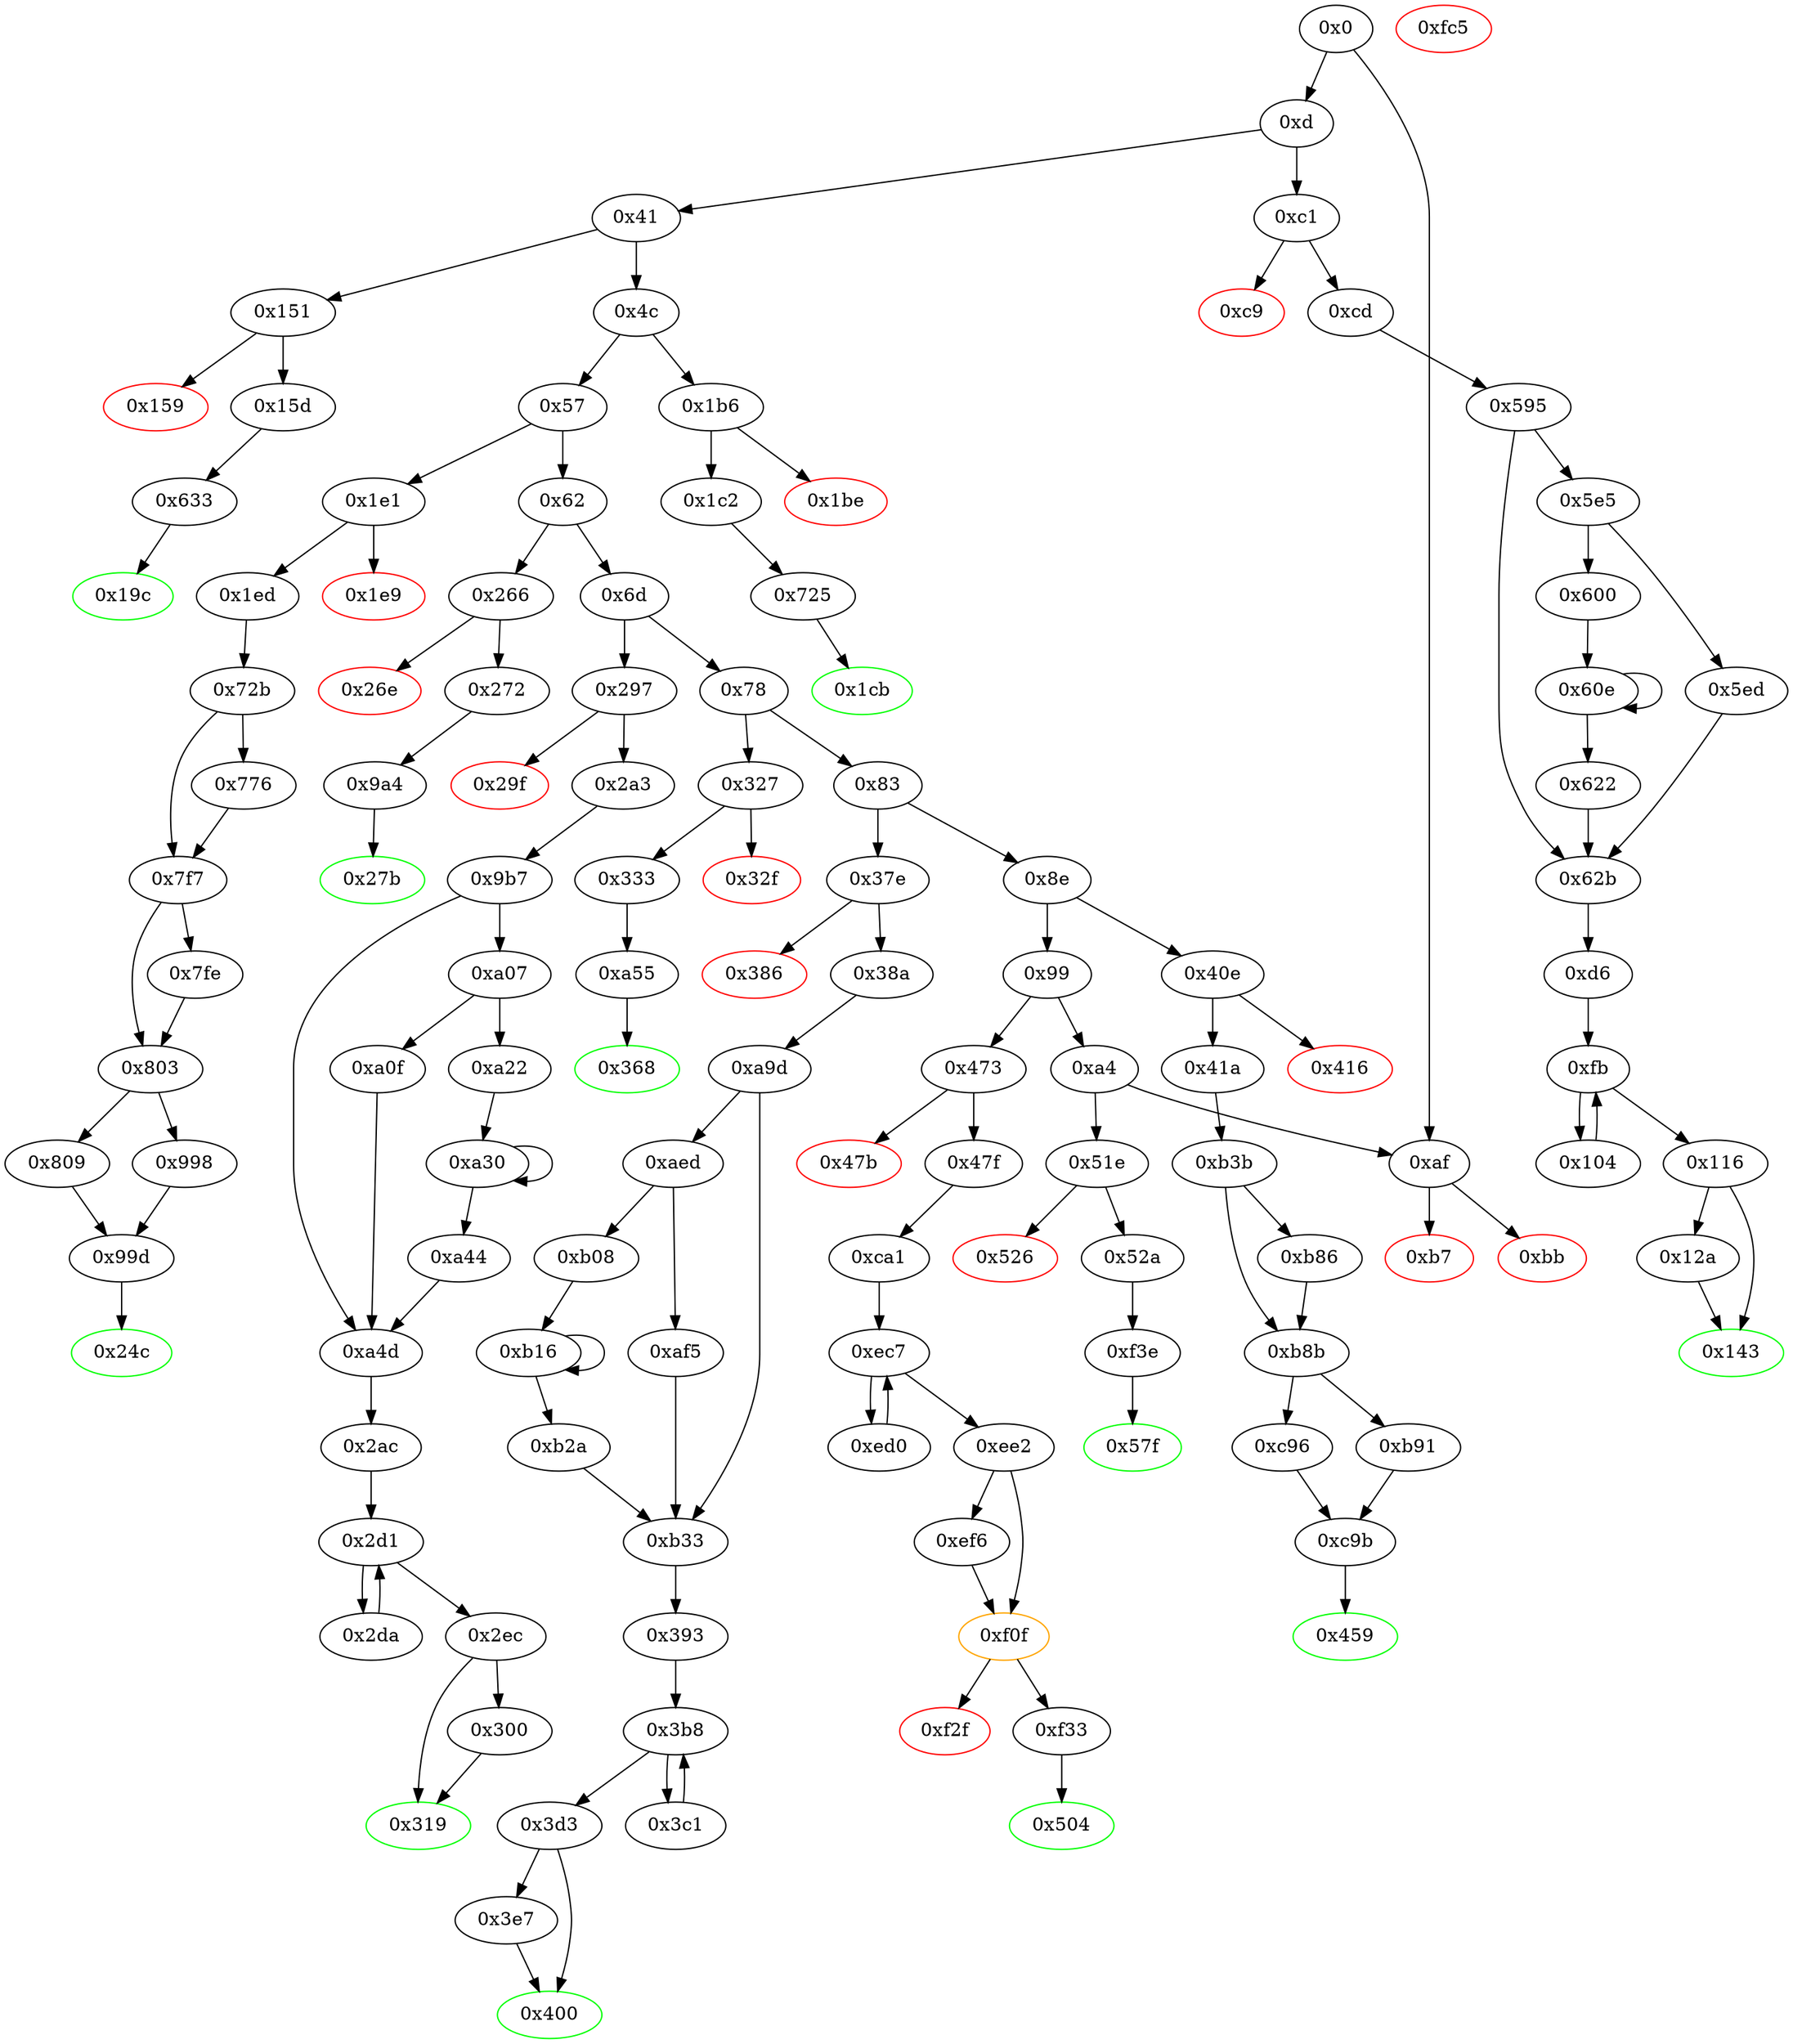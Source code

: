 digraph "" {
"0x333" [fillcolor=white, id="0x333", style=filled, tooltip="Block 0x333\n[0x333:0x367]\n---\nPredecessors: [0x327]\nSuccessors: [0xa55]\n---\n0x333 JUMPDEST\n0x334 POP\n0x335 PUSH2 0x368\n0x338 PUSH1 0x4\n0x33a DUP1\n0x33b CALLDATASIZE\n0x33c SUB\n0x33d DUP2\n0x33e ADD\n0x33f SWAP1\n0x340 DUP1\n0x341 DUP1\n0x342 CALLDATALOAD\n0x343 PUSH20 0xffffffffffffffffffffffffffffffffffffffff\n0x358 AND\n0x359 SWAP1\n0x35a PUSH1 0x20\n0x35c ADD\n0x35d SWAP1\n0x35e SWAP3\n0x35f SWAP2\n0x360 SWAP1\n0x361 POP\n0x362 POP\n0x363 POP\n0x364 PUSH2 0xa55\n0x367 JUMP\n---\n0x333: JUMPDEST \n0x335: V241 = 0x368\n0x338: V242 = 0x4\n0x33b: V243 = CALLDATASIZE\n0x33c: V244 = SUB V243 0x4\n0x33e: V245 = ADD 0x4 V244\n0x342: V246 = CALLDATALOAD 0x4\n0x343: V247 = 0xffffffffffffffffffffffffffffffffffffffff\n0x358: V248 = AND 0xffffffffffffffffffffffffffffffffffffffff V246\n0x35a: V249 = 0x20\n0x35c: V250 = ADD 0x20 0x4\n0x364: V251 = 0xa55\n0x367: JUMP 0xa55\n---\nEntry stack: [V11, V237]\nStack pops: 1\nStack additions: [0x368, V248]\nExit stack: [V11, 0x368, V248]\n\nDef sites:\nV11: {0xd.0x35}\nV237: {0x327.0x328}\n"];
"0x1be" [color=red, fillcolor=white, id="0x1be", style=filled, tooltip="Block 0x1be\n[0x1be:0x1c1]\n---\nPredecessors: [0x1b6]\nSuccessors: []\n---\n0x1be PUSH1 0x0\n0x1c0 DUP1\n0x1c1 REVERT\n---\n0x1be: V129 = 0x0\n0x1c1: REVERT 0x0 0x0\n---\nEntry stack: [V11, V126]\nStack pops: 0\nStack additions: []\nExit stack: [V11, V126]\n\nDef sites:\nV11: {0xd.0x35}\nV126: {0x1b6.0x1b7}\n"];
"0x3b8" [fillcolor=white, id="0x3b8", style=filled, tooltip="Block 0x3b8\n[0x3b8:0x3c0]\n---\nPredecessors: [0x393, 0x3c1]\nSuccessors: [0x3c1, 0x3d3]\n---\n0x3b8 JUMPDEST\n0x3b9 DUP4\n0x3ba DUP2\n0x3bb LT\n0x3bc ISZERO\n0x3bd PUSH2 0x3d3\n0x3c0 JUMPI\n---\n0x3b8: JUMPDEST \n0x3bb: V277 = LT S0 V273\n0x3bc: V278 = ISZERO V277\n0x3bd: V279 = 0x3d3\n0x3c0: JUMPI 0x3d3 V278\n---\nEntry stack: [V11, 0x393, V742, V266, V266, V272, V275, V273, V273, V272, V275, S0]\nStack pops: 4\nStack additions: [S3, S2, S1, S0]\nExit stack: [V11, 0x393, V742, V266, V266, V272, V275, V273, V273, V272, V275, S0]\n\nDef sites:\nV11: {0xd.0x35}\n0x393: {0x38a.0x38c}\nV742: {0xa9d.0xac2}\nV266: {0x393.0x396}\nV266: {0x393.0x396}\nV272: {0x393.0x3a9}\nV275: {0x393.0x3b1}\nV273: {0x393.0x3ad}\nV273: {0x393.0x3ad}\nV272: {0x393.0x3a9}\nV275: {0x393.0x3b1}\nS0: {0x3c1.0x3cc, 0x393.0x3b6}\n"];
"0xa22" [fillcolor=white, id="0xa22", style=filled, tooltip="Block 0xa22\n[0xa22:0xa2f]\n---\nPredecessors: [0xa07]\nSuccessors: [0xa30]\n---\n0xa22 JUMPDEST\n0xa23 DUP3\n0xa24 ADD\n0xa25 SWAP2\n0xa26 SWAP1\n0xa27 PUSH1 0x0\n0xa29 MSTORE\n0xa2a PUSH1 0x20\n0xa2c PUSH1 0x0\n0xa2e SHA3\n0xa2f SWAP1\n---\n0xa22: JUMPDEST \n0xa24: V693 = ADD V669 V680\n0xa27: V694 = 0x0\n0xa29: M[0x0] = 0x6\n0xa2a: V695 = 0x20\n0xa2c: V696 = 0x0\n0xa2e: V697 = SHA3 0x0 0x20\n---\nEntry stack: [V11, 0x2ac, V665, 0x6, V656, V669, 0x6, V680]\nStack pops: 3\nStack additions: [V693, V697, S2]\nExit stack: [V11, 0x2ac, V665, 0x6, V656, V693, V697, V669]\n\nDef sites:\nV11: {0xd.0x35}\n0x2ac: {0x2a3.0x2a5}\nV665: {0x9b7.0x9dc}\n0x6: {0x9b7.0x9b8}\nV656: {0x9b7.0x9cc}\nV669: {0x9b7.0x9ec}\n0x6: {0x9b7.0x9b8}\nV680: {0x9b7.0xa00}\n"];
"0x1e9" [color=red, fillcolor=white, id="0x1e9", style=filled, tooltip="Block 0x1e9\n[0x1e9:0x1ec]\n---\nPredecessors: [0x1e1]\nSuccessors: []\n---\n0x1e9 PUSH1 0x0\n0x1eb DUP1\n0x1ec REVERT\n---\n0x1e9: V142 = 0x0\n0x1ec: REVERT 0x0 0x0\n---\nEntry stack: [V11, V139]\nStack pops: 0\nStack additions: []\nExit stack: [V11, V139]\n\nDef sites:\nV11: {0xd.0x35}\nV139: {0x1e1.0x1e2}\n"];
"0xb7" [color=red, fillcolor=white, id="0xb7", style=filled, tooltip="Block 0xb7\n[0xb7:0xba]\n---\nPredecessors: [0xaf]\nSuccessors: []\n---\n0xb7 PUSH1 0x0\n0xb9 DUP1\n0xba REVERT\n---\n0xb7: V48 = 0x0\n0xba: REVERT 0x0 0x0\n---\nEntry stack: [V11, V45]\nStack pops: 0\nStack additions: []\nExit stack: [V11, V45]\n\nDef sites:\nV11: {0xd.0x35}\nV45: {0xaf.0xb0}\n"];
"0xa55" [fillcolor=white, id="0xa55", style=filled, tooltip="Block 0xa55\n[0xa55:0xa9c]\n---\nPredecessors: [0x333]\nSuccessors: [0x368]\n---\n0xa55 JUMPDEST\n0xa56 PUSH1 0x0\n0xa58 DUP1\n0xa59 PUSH1 0x0\n0xa5b DUP4\n0xa5c PUSH20 0xffffffffffffffffffffffffffffffffffffffff\n0xa71 AND\n0xa72 PUSH20 0xffffffffffffffffffffffffffffffffffffffff\n0xa87 AND\n0xa88 DUP2\n0xa89 MSTORE\n0xa8a PUSH1 0x20\n0xa8c ADD\n0xa8d SWAP1\n0xa8e DUP2\n0xa8f MSTORE\n0xa90 PUSH1 0x20\n0xa92 ADD\n0xa93 PUSH1 0x0\n0xa95 SHA3\n0xa96 SLOAD\n0xa97 SWAP1\n0xa98 POP\n0xa99 SWAP2\n0xa9a SWAP1\n0xa9b POP\n0xa9c JUMP\n---\n0xa55: JUMPDEST \n0xa56: V709 = 0x0\n0xa59: V710 = 0x0\n0xa5c: V711 = 0xffffffffffffffffffffffffffffffffffffffff\n0xa71: V712 = AND 0xffffffffffffffffffffffffffffffffffffffff V248\n0xa72: V713 = 0xffffffffffffffffffffffffffffffffffffffff\n0xa87: V714 = AND 0xffffffffffffffffffffffffffffffffffffffff V712\n0xa89: M[0x0] = V714\n0xa8a: V715 = 0x20\n0xa8c: V716 = ADD 0x20 0x0\n0xa8f: M[0x20] = 0x0\n0xa90: V717 = 0x20\n0xa92: V718 = ADD 0x20 0x20\n0xa93: V719 = 0x0\n0xa95: V720 = SHA3 0x0 0x40\n0xa96: V721 = S[V720]\n0xa9c: JUMP 0x368\n---\nEntry stack: [V11, 0x368, V248]\nStack pops: 2\nStack additions: [V721]\nExit stack: [V11, V721]\n\nDef sites:\nV11: {0xd.0x35}\n0x368: {0x333.0x335}\nV248: {0x333.0x358}\n"];
"0x159" [color=red, fillcolor=white, id="0x159", style=filled, tooltip="Block 0x159\n[0x159:0x15c]\n---\nPredecessors: [0x151]\nSuccessors: []\n---\n0x159 PUSH1 0x0\n0x15b DUP1\n0x15c REVERT\n---\n0x159: V100 = 0x0\n0x15c: REVERT 0x0 0x0\n---\nEntry stack: [V11, V97]\nStack pops: 0\nStack additions: []\nExit stack: [V11, V97]\n\nDef sites:\nV11: {0xd.0x35}\nV97: {0x151.0x152}\n"];
"0x2d1" [fillcolor=white, id="0x2d1", style=filled, tooltip="Block 0x2d1\n[0x2d1:0x2d9]\n---\nPredecessors: [0x2ac, 0x2da]\nSuccessors: [0x2da, 0x2ec]\n---\n0x2d1 JUMPDEST\n0x2d2 DUP4\n0x2d3 DUP2\n0x2d4 LT\n0x2d5 ISZERO\n0x2d6 PUSH2 0x2ec\n0x2d9 JUMPI\n---\n0x2d1: JUMPDEST \n0x2d4: V208 = LT S0 V204\n0x2d5: V209 = ISZERO V208\n0x2d6: V210 = 0x2ec\n0x2d9: JUMPI 0x2ec V209\n---\nEntry stack: [V11, 0x2ac, V665, V197, V197, V203, V206, V204, V204, V203, V206, S0]\nStack pops: 4\nStack additions: [S3, S2, S1, S0]\nExit stack: [V11, 0x2ac, V665, V197, V197, V203, V206, V204, V204, V203, V206, S0]\n\nDef sites:\nV11: {0xd.0x35}\n0x2ac: {0x2a3.0x2a5}\nV665: {0x9b7.0x9dc}\nV197: {0x2ac.0x2af}\nV197: {0x2ac.0x2af}\nV203: {0x2ac.0x2c2}\nV206: {0x2ac.0x2ca}\nV204: {0x2ac.0x2c6}\nV204: {0x2ac.0x2c6}\nV203: {0x2ac.0x2c2}\nV206: {0x2ac.0x2ca}\nS0: {0x2da.0x2e5, 0x2ac.0x2cf}\n"];
"0x2ac" [fillcolor=white, id="0x2ac", style=filled, tooltip="Block 0x2ac\n[0x2ac:0x2d0]\n---\nPredecessors: [0xa4d]\nSuccessors: [0x2d1]\n---\n0x2ac JUMPDEST\n0x2ad PUSH1 0x40\n0x2af MLOAD\n0x2b0 DUP1\n0x2b1 DUP1\n0x2b2 PUSH1 0x20\n0x2b4 ADD\n0x2b5 DUP3\n0x2b6 DUP2\n0x2b7 SUB\n0x2b8 DUP3\n0x2b9 MSTORE\n0x2ba DUP4\n0x2bb DUP2\n0x2bc DUP2\n0x2bd MLOAD\n0x2be DUP2\n0x2bf MSTORE\n0x2c0 PUSH1 0x20\n0x2c2 ADD\n0x2c3 SWAP2\n0x2c4 POP\n0x2c5 DUP1\n0x2c6 MLOAD\n0x2c7 SWAP1\n0x2c8 PUSH1 0x20\n0x2ca ADD\n0x2cb SWAP1\n0x2cc DUP1\n0x2cd DUP4\n0x2ce DUP4\n0x2cf PUSH1 0x0\n---\n0x2ac: JUMPDEST \n0x2ad: V196 = 0x40\n0x2af: V197 = M[0x40]\n0x2b2: V198 = 0x20\n0x2b4: V199 = ADD 0x20 V197\n0x2b7: V200 = SUB V199 V197\n0x2b9: M[V197] = V200\n0x2bd: V201 = M[V665]\n0x2bf: M[V199] = V201\n0x2c0: V202 = 0x20\n0x2c2: V203 = ADD 0x20 V199\n0x2c6: V204 = M[V665]\n0x2c8: V205 = 0x20\n0x2ca: V206 = ADD 0x20 V665\n0x2cf: V207 = 0x0\n---\nEntry stack: [V11, 0x2ac, V665]\nStack pops: 1\nStack additions: [S0, V197, V197, V203, V206, V204, V204, V203, V206, 0x0]\nExit stack: [V11, 0x2ac, V665, V197, V197, V203, V206, V204, V204, V203, V206, 0x0]\n\nDef sites:\nV11: {0xd.0x35}\n0x2ac: {0x2a3.0x2a5}\nV665: {0x9b7.0x9dc}\n"];
"0x3e7" [fillcolor=white, id="0x3e7", style=filled, tooltip="Block 0x3e7\n[0x3e7:0x3ff]\n---\nPredecessors: [0x3d3]\nSuccessors: [0x400]\n---\n0x3e7 DUP1\n0x3e8 DUP3\n0x3e9 SUB\n0x3ea DUP1\n0x3eb MLOAD\n0x3ec PUSH1 0x1\n0x3ee DUP4\n0x3ef PUSH1 0x20\n0x3f1 SUB\n0x3f2 PUSH2 0x100\n0x3f5 EXP\n0x3f6 SUB\n0x3f7 NOT\n0x3f8 AND\n0x3f9 DUP2\n0x3fa MSTORE\n0x3fb PUSH1 0x20\n0x3fd ADD\n0x3fe SWAP2\n0x3ff POP\n---\n0x3e9: V291 = SUB V286 V288\n0x3eb: V292 = M[V291]\n0x3ec: V293 = 0x1\n0x3ef: V294 = 0x20\n0x3f1: V295 = SUB 0x20 V288\n0x3f2: V296 = 0x100\n0x3f5: V297 = EXP 0x100 V295\n0x3f6: V298 = SUB V297 0x1\n0x3f7: V299 = NOT V298\n0x3f8: V300 = AND V299 V292\n0x3fa: M[V291] = V300\n0x3fb: V301 = 0x20\n0x3fd: V302 = ADD 0x20 V291\n---\nEntry stack: [V11, 0x393, V742, V266, V266, V286, V288]\nStack pops: 2\nStack additions: [V302, S0]\nExit stack: [V11, 0x393, V742, V266, V266, V302, V288]\n\nDef sites:\nV11: {0xd.0x35}\n0x393: {0x38a.0x38c}\nV742: {0xa9d.0xac2}\nV266: {0x393.0x396}\nV266: {0x393.0x396}\nV286: {0x3d3.0x3dc}\nV288: {0x3d3.0x3e0}\n"];
"0xca1" [fillcolor=white, id="0xca1", style=filled, tooltip="Block 0xca1\n[0xca1:0xec6]\n---\nPredecessors: [0x47f]\nSuccessors: [0xec7]\n---\n0xca1 JUMPDEST\n0xca2 PUSH1 0x0\n0xca4 DUP3\n0xca5 PUSH1 0x1\n0xca7 PUSH1 0x0\n0xca9 CALLER\n0xcaa PUSH20 0xffffffffffffffffffffffffffffffffffffffff\n0xcbf AND\n0xcc0 PUSH20 0xffffffffffffffffffffffffffffffffffffffff\n0xcd5 AND\n0xcd6 DUP2\n0xcd7 MSTORE\n0xcd8 PUSH1 0x20\n0xcda ADD\n0xcdb SWAP1\n0xcdc DUP2\n0xcdd MSTORE\n0xcde PUSH1 0x20\n0xce0 ADD\n0xce1 PUSH1 0x0\n0xce3 SHA3\n0xce4 PUSH1 0x0\n0xce6 DUP7\n0xce7 PUSH20 0xffffffffffffffffffffffffffffffffffffffff\n0xcfc AND\n0xcfd PUSH20 0xffffffffffffffffffffffffffffffffffffffff\n0xd12 AND\n0xd13 DUP2\n0xd14 MSTORE\n0xd15 PUSH1 0x20\n0xd17 ADD\n0xd18 SWAP1\n0xd19 DUP2\n0xd1a MSTORE\n0xd1b PUSH1 0x20\n0xd1d ADD\n0xd1e PUSH1 0x0\n0xd20 SHA3\n0xd21 DUP2\n0xd22 SWAP1\n0xd23 SSTORE\n0xd24 POP\n0xd25 DUP4\n0xd26 PUSH20 0xffffffffffffffffffffffffffffffffffffffff\n0xd3b AND\n0xd3c CALLER\n0xd3d PUSH20 0xffffffffffffffffffffffffffffffffffffffff\n0xd52 AND\n0xd53 PUSH32 0x8c5be1e5ebec7d5bd14f71427d1e84f3dd0314c0f7b2291e5b200ac8c7c3b925\n0xd74 DUP6\n0xd75 PUSH1 0x40\n0xd77 MLOAD\n0xd78 DUP1\n0xd79 DUP3\n0xd7a DUP2\n0xd7b MSTORE\n0xd7c PUSH1 0x20\n0xd7e ADD\n0xd7f SWAP2\n0xd80 POP\n0xd81 POP\n0xd82 PUSH1 0x40\n0xd84 MLOAD\n0xd85 DUP1\n0xd86 SWAP2\n0xd87 SUB\n0xd88 SWAP1\n0xd89 LOG3\n0xd8a DUP4\n0xd8b PUSH20 0xffffffffffffffffffffffffffffffffffffffff\n0xda0 AND\n0xda1 PUSH1 0x40\n0xda3 MLOAD\n0xda4 DUP1\n0xda5 DUP1\n0xda6 PUSH32 0x72656365697665417070726f76616c28616464726573732c75696e743235362c\n0xdc7 DUP2\n0xdc8 MSTORE\n0xdc9 PUSH1 0x20\n0xdcb ADD\n0xdcc PUSH32 0x616464726573732c627974657329000000000000000000000000000000000000\n0xded DUP2\n0xdee MSTORE\n0xdef POP\n0xdf0 PUSH1 0x2e\n0xdf2 ADD\n0xdf3 SWAP1\n0xdf4 POP\n0xdf5 PUSH1 0x40\n0xdf7 MLOAD\n0xdf8 DUP1\n0xdf9 SWAP2\n0xdfa SUB\n0xdfb SWAP1\n0xdfc SHA3\n0xdfd PUSH29 0x100000000000000000000000000000000000000000000000000000000\n0xe1b SWAP1\n0xe1c DIV\n0xe1d CALLER\n0xe1e DUP6\n0xe1f ADDRESS\n0xe20 DUP7\n0xe21 PUSH1 0x40\n0xe23 MLOAD\n0xe24 DUP6\n0xe25 PUSH4 0xffffffff\n0xe2a AND\n0xe2b PUSH29 0x100000000000000000000000000000000000000000000000000000000\n0xe49 MUL\n0xe4a DUP2\n0xe4b MSTORE\n0xe4c PUSH1 0x4\n0xe4e ADD\n0xe4f DUP1\n0xe50 DUP6\n0xe51 PUSH20 0xffffffffffffffffffffffffffffffffffffffff\n0xe66 AND\n0xe67 PUSH20 0xffffffffffffffffffffffffffffffffffffffff\n0xe7c AND\n0xe7d DUP2\n0xe7e MSTORE\n0xe7f PUSH1 0x20\n0xe81 ADD\n0xe82 DUP5\n0xe83 DUP2\n0xe84 MSTORE\n0xe85 PUSH1 0x20\n0xe87 ADD\n0xe88 DUP4\n0xe89 PUSH20 0xffffffffffffffffffffffffffffffffffffffff\n0xe9e AND\n0xe9f PUSH20 0xffffffffffffffffffffffffffffffffffffffff\n0xeb4 AND\n0xeb5 DUP2\n0xeb6 MSTORE\n0xeb7 PUSH1 0x20\n0xeb9 ADD\n0xeba DUP3\n0xebb DUP1\n0xebc MLOAD\n0xebd SWAP1\n0xebe PUSH1 0x20\n0xec0 ADD\n0xec1 SWAP1\n0xec2 DUP1\n0xec3 DUP4\n0xec4 DUP4\n0xec5 PUSH1 0x0\n---\n0xca1: JUMPDEST \n0xca2: V853 = 0x0\n0xca5: V854 = 0x1\n0xca7: V855 = 0x0\n0xca9: V856 = CALLER\n0xcaa: V857 = 0xffffffffffffffffffffffffffffffffffffffff\n0xcbf: V858 = AND 0xffffffffffffffffffffffffffffffffffffffff V856\n0xcc0: V859 = 0xffffffffffffffffffffffffffffffffffffffff\n0xcd5: V860 = AND 0xffffffffffffffffffffffffffffffffffffffff V858\n0xcd7: M[0x0] = V860\n0xcd8: V861 = 0x20\n0xcda: V862 = ADD 0x20 0x0\n0xcdd: M[0x20] = 0x1\n0xcde: V863 = 0x20\n0xce0: V864 = ADD 0x20 0x20\n0xce1: V865 = 0x0\n0xce3: V866 = SHA3 0x0 0x40\n0xce4: V867 = 0x0\n0xce7: V868 = 0xffffffffffffffffffffffffffffffffffffffff\n0xcfc: V869 = AND 0xffffffffffffffffffffffffffffffffffffffff V346\n0xcfd: V870 = 0xffffffffffffffffffffffffffffffffffffffff\n0xd12: V871 = AND 0xffffffffffffffffffffffffffffffffffffffff V869\n0xd14: M[0x0] = V871\n0xd15: V872 = 0x20\n0xd17: V873 = ADD 0x20 0x0\n0xd1a: M[0x20] = V866\n0xd1b: V874 = 0x20\n0xd1d: V875 = ADD 0x20 0x20\n0xd1e: V876 = 0x0\n0xd20: V877 = SHA3 0x0 0x40\n0xd23: S[V877] = V349\n0xd26: V878 = 0xffffffffffffffffffffffffffffffffffffffff\n0xd3b: V879 = AND 0xffffffffffffffffffffffffffffffffffffffff V346\n0xd3c: V880 = CALLER\n0xd3d: V881 = 0xffffffffffffffffffffffffffffffffffffffff\n0xd52: V882 = AND 0xffffffffffffffffffffffffffffffffffffffff V880\n0xd53: V883 = 0x8c5be1e5ebec7d5bd14f71427d1e84f3dd0314c0f7b2291e5b200ac8c7c3b925\n0xd75: V884 = 0x40\n0xd77: V885 = M[0x40]\n0xd7b: M[V885] = V349\n0xd7c: V886 = 0x20\n0xd7e: V887 = ADD 0x20 V885\n0xd82: V888 = 0x40\n0xd84: V889 = M[0x40]\n0xd87: V890 = SUB V887 V889\n0xd89: LOG V889 V890 0x8c5be1e5ebec7d5bd14f71427d1e84f3dd0314c0f7b2291e5b200ac8c7c3b925 V882 V879\n0xd8b: V891 = 0xffffffffffffffffffffffffffffffffffffffff\n0xda0: V892 = AND 0xffffffffffffffffffffffffffffffffffffffff V346\n0xda1: V893 = 0x40\n0xda3: V894 = M[0x40]\n0xda6: V895 = 0x72656365697665417070726f76616c28616464726573732c75696e743235362c\n0xdc8: M[V894] = 0x72656365697665417070726f76616c28616464726573732c75696e743235362c\n0xdc9: V896 = 0x20\n0xdcb: V897 = ADD 0x20 V894\n0xdcc: V898 = 0x616464726573732c627974657329000000000000000000000000000000000000\n0xdee: M[V897] = 0x616464726573732c627974657329000000000000000000000000000000000000\n0xdf0: V899 = 0x2e\n0xdf2: V900 = ADD 0x2e V894\n0xdf5: V901 = 0x40\n0xdf7: V902 = M[0x40]\n0xdfa: V903 = SUB V900 V902\n0xdfc: V904 = SHA3 V902 V903\n0xdfd: V905 = 0x100000000000000000000000000000000000000000000000000000000\n0xe1c: V906 = DIV V904 0x100000000000000000000000000000000000000000000000000000000\n0xe1d: V907 = CALLER\n0xe1f: V908 = ADDRESS\n0xe21: V909 = 0x40\n0xe23: V910 = M[0x40]\n0xe25: V911 = 0xffffffff\n0xe2a: V912 = AND 0xffffffff V906\n0xe2b: V913 = 0x100000000000000000000000000000000000000000000000000000000\n0xe49: V914 = MUL 0x100000000000000000000000000000000000000000000000000000000 V912\n0xe4b: M[V910] = V914\n0xe4c: V915 = 0x4\n0xe4e: V916 = ADD 0x4 V910\n0xe51: V917 = 0xffffffffffffffffffffffffffffffffffffffff\n0xe66: V918 = AND 0xffffffffffffffffffffffffffffffffffffffff V907\n0xe67: V919 = 0xffffffffffffffffffffffffffffffffffffffff\n0xe7c: V920 = AND 0xffffffffffffffffffffffffffffffffffffffff V918\n0xe7e: M[V916] = V920\n0xe7f: V921 = 0x20\n0xe81: V922 = ADD 0x20 V916\n0xe84: M[V922] = V349\n0xe85: V923 = 0x20\n0xe87: V924 = ADD 0x20 V922\n0xe89: V925 = 0xffffffffffffffffffffffffffffffffffffffff\n0xe9e: V926 = AND 0xffffffffffffffffffffffffffffffffffffffff V908\n0xe9f: V927 = 0xffffffffffffffffffffffffffffffffffffffff\n0xeb4: V928 = AND 0xffffffffffffffffffffffffffffffffffffffff V926\n0xeb6: M[V924] = V928\n0xeb7: V929 = 0x20\n0xeb9: V930 = ADD 0x20 V924\n0xebc: V931 = M[V367]\n0xebe: V932 = 0x20\n0xec0: V933 = ADD 0x20 V367\n0xec5: V934 = 0x0\n---\nEntry stack: [V11, 0x504, V346, V349, V367]\nStack pops: 3\nStack additions: [S2, S1, S0, 0x0, V892, V906, V907, S1, V908, S0, V916, V930, V933, V931, V931, V930, V933, 0x0]\nExit stack: [V11, 0x504, V346, V349, V367, 0x0, V892, V906, V907, V349, V908, V367, V916, V930, V933, V931, V931, V930, V933, 0x0]\n\nDef sites:\nV11: {0xd.0x35}\n0x504: {0x47f.0x481}\nV346: {0x47f.0x4a4}\nV349: {0x47f.0x4ae}\nV367: {0x47f.0x4d7}\n"];
"0x38a" [fillcolor=white, id="0x38a", style=filled, tooltip="Block 0x38a\n[0x38a:0x392]\n---\nPredecessors: [0x37e]\nSuccessors: [0xa9d]\n---\n0x38a JUMPDEST\n0x38b POP\n0x38c PUSH2 0x393\n0x38f PUSH2 0xa9d\n0x392 JUMP\n---\n0x38a: JUMPDEST \n0x38c: V263 = 0x393\n0x38f: V264 = 0xa9d\n0x392: JUMP 0xa9d\n---\nEntry stack: [V11, V259]\nStack pops: 1\nStack additions: [0x393]\nExit stack: [V11, 0x393]\n\nDef sites:\nV11: {0xd.0x35}\nV259: {0x37e.0x37f}\n"];
"0x27b" [color=green, fillcolor=white, id="0x27b", style=filled, tooltip="Block 0x27b\n[0x27b:0x296]\n---\nPredecessors: [0x9a4]\nSuccessors: []\n---\n0x27b JUMPDEST\n0x27c PUSH1 0x40\n0x27e MLOAD\n0x27f DUP1\n0x280 DUP3\n0x281 PUSH1 0xff\n0x283 AND\n0x284 PUSH1 0xff\n0x286 AND\n0x287 DUP2\n0x288 MSTORE\n0x289 PUSH1 0x20\n0x28b ADD\n0x28c SWAP2\n0x28d POP\n0x28e POP\n0x28f PUSH1 0x40\n0x291 MLOAD\n0x292 DUP1\n0x293 SWAP2\n0x294 SUB\n0x295 SWAP1\n0x296 RETURN\n---\n0x27b: JUMPDEST \n0x27c: V179 = 0x40\n0x27e: V180 = M[0x40]\n0x281: V181 = 0xff\n0x283: V182 = AND 0xff V644\n0x284: V183 = 0xff\n0x286: V184 = AND 0xff V182\n0x288: M[V180] = V184\n0x289: V185 = 0x20\n0x28b: V186 = ADD 0x20 V180\n0x28f: V187 = 0x40\n0x291: V188 = M[0x40]\n0x294: V189 = SUB V186 V188\n0x296: RETURN V188 V189\n---\nEntry stack: [V11, 0x27b, V644]\nStack pops: 1\nStack additions: []\nExit stack: [V11, 0x27b]\n\nDef sites:\nV11: {0xd.0x35}\n0x27b: {0x272.0x274}\nV644: {0x9a4.0x9b4}\n"];
"0x473" [fillcolor=white, id="0x473", style=filled, tooltip="Block 0x473\n[0x473:0x47a]\n---\nPredecessors: [0x99]\nSuccessors: [0x47b, 0x47f]\n---\n0x473 JUMPDEST\n0x474 CALLVALUE\n0x475 DUP1\n0x476 ISZERO\n0x477 PUSH2 0x47f\n0x47a JUMPI\n---\n0x473: JUMPDEST \n0x474: V335 = CALLVALUE\n0x476: V336 = ISZERO V335\n0x477: V337 = 0x47f\n0x47a: JUMPI 0x47f V336\n---\nEntry stack: [V11]\nStack pops: 0\nStack additions: [V335]\nExit stack: [V11, V335]\n\nDef sites:\nV11: {0xd.0x35}\n"];
"0x595" [fillcolor=white, id="0x595", style=filled, tooltip="Block 0x595\n[0x595:0x5e4]\n---\nPredecessors: [0xcd]\nSuccessors: [0x5e5, 0x62b]\n---\n0x595 JUMPDEST\n0x596 PUSH1 0x3\n0x598 DUP1\n0x599 SLOAD\n0x59a PUSH1 0x1\n0x59c DUP2\n0x59d PUSH1 0x1\n0x59f AND\n0x5a0 ISZERO\n0x5a1 PUSH2 0x100\n0x5a4 MUL\n0x5a5 SUB\n0x5a6 AND\n0x5a7 PUSH1 0x2\n0x5a9 SWAP1\n0x5aa DIV\n0x5ab DUP1\n0x5ac PUSH1 0x1f\n0x5ae ADD\n0x5af PUSH1 0x20\n0x5b1 DUP1\n0x5b2 SWAP2\n0x5b3 DIV\n0x5b4 MUL\n0x5b5 PUSH1 0x20\n0x5b7 ADD\n0x5b8 PUSH1 0x40\n0x5ba MLOAD\n0x5bb SWAP1\n0x5bc DUP2\n0x5bd ADD\n0x5be PUSH1 0x40\n0x5c0 MSTORE\n0x5c1 DUP1\n0x5c2 SWAP3\n0x5c3 SWAP2\n0x5c4 SWAP1\n0x5c5 DUP2\n0x5c6 DUP2\n0x5c7 MSTORE\n0x5c8 PUSH1 0x20\n0x5ca ADD\n0x5cb DUP3\n0x5cc DUP1\n0x5cd SLOAD\n0x5ce PUSH1 0x1\n0x5d0 DUP2\n0x5d1 PUSH1 0x1\n0x5d3 AND\n0x5d4 ISZERO\n0x5d5 PUSH2 0x100\n0x5d8 MUL\n0x5d9 SUB\n0x5da AND\n0x5db PUSH1 0x2\n0x5dd SWAP1\n0x5de DIV\n0x5df DUP1\n0x5e0 ISZERO\n0x5e1 PUSH2 0x62b\n0x5e4 JUMPI\n---\n0x595: JUMPDEST \n0x596: V412 = 0x3\n0x599: V413 = S[0x3]\n0x59a: V414 = 0x1\n0x59d: V415 = 0x1\n0x59f: V416 = AND 0x1 V413\n0x5a0: V417 = ISZERO V416\n0x5a1: V418 = 0x100\n0x5a4: V419 = MUL 0x100 V417\n0x5a5: V420 = SUB V419 0x1\n0x5a6: V421 = AND V420 V413\n0x5a7: V422 = 0x2\n0x5aa: V423 = DIV V421 0x2\n0x5ac: V424 = 0x1f\n0x5ae: V425 = ADD 0x1f V423\n0x5af: V426 = 0x20\n0x5b3: V427 = DIV V425 0x20\n0x5b4: V428 = MUL V427 0x20\n0x5b5: V429 = 0x20\n0x5b7: V430 = ADD 0x20 V428\n0x5b8: V431 = 0x40\n0x5ba: V432 = M[0x40]\n0x5bd: V433 = ADD V432 V430\n0x5be: V434 = 0x40\n0x5c0: M[0x40] = V433\n0x5c7: M[V432] = V423\n0x5c8: V435 = 0x20\n0x5ca: V436 = ADD 0x20 V432\n0x5cd: V437 = S[0x3]\n0x5ce: V438 = 0x1\n0x5d1: V439 = 0x1\n0x5d3: V440 = AND 0x1 V437\n0x5d4: V441 = ISZERO V440\n0x5d5: V442 = 0x100\n0x5d8: V443 = MUL 0x100 V441\n0x5d9: V444 = SUB V443 0x1\n0x5da: V445 = AND V444 V437\n0x5db: V446 = 0x2\n0x5de: V447 = DIV V445 0x2\n0x5e0: V448 = ISZERO V447\n0x5e1: V449 = 0x62b\n0x5e4: JUMPI 0x62b V448\n---\nEntry stack: [V11, 0xd6]\nStack pops: 0\nStack additions: [V432, 0x3, V423, V436, 0x3, V447]\nExit stack: [V11, 0xd6, V432, 0x3, V423, V436, 0x3, V447]\n\nDef sites:\nV11: {0xd.0x35}\n0xd6: {0xcd.0xcf}\n"];
"0x3c1" [fillcolor=white, id="0x3c1", style=filled, tooltip="Block 0x3c1\n[0x3c1:0x3d2]\n---\nPredecessors: [0x3b8]\nSuccessors: [0x3b8]\n---\n0x3c1 DUP1\n0x3c2 DUP3\n0x3c3 ADD\n0x3c4 MLOAD\n0x3c5 DUP2\n0x3c6 DUP5\n0x3c7 ADD\n0x3c8 MSTORE\n0x3c9 PUSH1 0x20\n0x3cb DUP2\n0x3cc ADD\n0x3cd SWAP1\n0x3ce POP\n0x3cf PUSH2 0x3b8\n0x3d2 JUMP\n---\n0x3c3: V280 = ADD V275 S0\n0x3c4: V281 = M[V280]\n0x3c7: V282 = ADD V272 S0\n0x3c8: M[V282] = V281\n0x3c9: V283 = 0x20\n0x3cc: V284 = ADD S0 0x20\n0x3cf: V285 = 0x3b8\n0x3d2: JUMP 0x3b8\n---\nEntry stack: [V11, 0x393, V742, V266, V266, V272, V275, V273, V273, V272, V275, S0]\nStack pops: 3\nStack additions: [S2, S1, V284]\nExit stack: [V11, 0x393, V742, V266, V266, V272, V275, V273, V273, V272, V275, V284]\n\nDef sites:\nV11: {0xd.0x35}\n0x393: {0x38a.0x38c}\nV742: {0xa9d.0xac2}\nV266: {0x393.0x396}\nV266: {0x393.0x396}\nV272: {0x393.0x3a9}\nV275: {0x393.0x3b1}\nV273: {0x393.0x3ad}\nV273: {0x393.0x3ad}\nV272: {0x393.0x3a9}\nV275: {0x393.0x3b1}\nS0: {0x3c1.0x3cc, 0x393.0x3b6}\n"];
"0xa07" [fillcolor=white, id="0xa07", style=filled, tooltip="Block 0xa07\n[0xa07:0xa0e]\n---\nPredecessors: [0x9b7]\nSuccessors: [0xa0f, 0xa22]\n---\n0xa07 DUP1\n0xa08 PUSH1 0x1f\n0xa0a LT\n0xa0b PUSH2 0xa22\n0xa0e JUMPI\n---\n0xa08: V683 = 0x1f\n0xa0a: V684 = LT 0x1f V680\n0xa0b: V685 = 0xa22\n0xa0e: JUMPI 0xa22 V684\n---\nEntry stack: [V11, 0x2ac, V665, 0x6, V656, V669, 0x6, V680]\nStack pops: 1\nStack additions: [S0]\nExit stack: [V11, 0x2ac, V665, 0x6, V656, V669, 0x6, V680]\n\nDef sites:\nV11: {0xd.0x35}\n0x2ac: {0x2a3.0x2a5}\nV665: {0x9b7.0x9dc}\n0x6: {0x9b7.0x9b8}\nV656: {0x9b7.0x9cc}\nV669: {0x9b7.0x9ec}\n0x6: {0x9b7.0x9b8}\nV680: {0x9b7.0xa00}\n"];
"0x47b" [color=red, fillcolor=white, id="0x47b", style=filled, tooltip="Block 0x47b\n[0x47b:0x47e]\n---\nPredecessors: [0x473]\nSuccessors: []\n---\n0x47b PUSH1 0x0\n0x47d DUP1\n0x47e REVERT\n---\n0x47b: V338 = 0x0\n0x47e: REVERT 0x0 0x0\n---\nEntry stack: [V11, V335]\nStack pops: 0\nStack additions: []\nExit stack: [V11, V335]\n\nDef sites:\nV11: {0xd.0x35}\nV335: {0x473.0x474}\n"];
"0x1ed" [fillcolor=white, id="0x1ed", style=filled, tooltip="Block 0x1ed\n[0x1ed:0x24b]\n---\nPredecessors: [0x1e1]\nSuccessors: [0x72b]\n---\n0x1ed JUMPDEST\n0x1ee POP\n0x1ef PUSH2 0x24c\n0x1f2 PUSH1 0x4\n0x1f4 DUP1\n0x1f5 CALLDATASIZE\n0x1f6 SUB\n0x1f7 DUP2\n0x1f8 ADD\n0x1f9 SWAP1\n0x1fa DUP1\n0x1fb DUP1\n0x1fc CALLDATALOAD\n0x1fd PUSH20 0xffffffffffffffffffffffffffffffffffffffff\n0x212 AND\n0x213 SWAP1\n0x214 PUSH1 0x20\n0x216 ADD\n0x217 SWAP1\n0x218 SWAP3\n0x219 SWAP2\n0x21a SWAP1\n0x21b DUP1\n0x21c CALLDATALOAD\n0x21d PUSH20 0xffffffffffffffffffffffffffffffffffffffff\n0x232 AND\n0x233 SWAP1\n0x234 PUSH1 0x20\n0x236 ADD\n0x237 SWAP1\n0x238 SWAP3\n0x239 SWAP2\n0x23a SWAP1\n0x23b DUP1\n0x23c CALLDATALOAD\n0x23d SWAP1\n0x23e PUSH1 0x20\n0x240 ADD\n0x241 SWAP1\n0x242 SWAP3\n0x243 SWAP2\n0x244 SWAP1\n0x245 POP\n0x246 POP\n0x247 POP\n0x248 PUSH2 0x72b\n0x24b JUMP\n---\n0x1ed: JUMPDEST \n0x1ef: V143 = 0x24c\n0x1f2: V144 = 0x4\n0x1f5: V145 = CALLDATASIZE\n0x1f6: V146 = SUB V145 0x4\n0x1f8: V147 = ADD 0x4 V146\n0x1fc: V148 = CALLDATALOAD 0x4\n0x1fd: V149 = 0xffffffffffffffffffffffffffffffffffffffff\n0x212: V150 = AND 0xffffffffffffffffffffffffffffffffffffffff V148\n0x214: V151 = 0x20\n0x216: V152 = ADD 0x20 0x4\n0x21c: V153 = CALLDATALOAD 0x24\n0x21d: V154 = 0xffffffffffffffffffffffffffffffffffffffff\n0x232: V155 = AND 0xffffffffffffffffffffffffffffffffffffffff V153\n0x234: V156 = 0x20\n0x236: V157 = ADD 0x20 0x24\n0x23c: V158 = CALLDATALOAD 0x44\n0x23e: V159 = 0x20\n0x240: V160 = ADD 0x20 0x44\n0x248: V161 = 0x72b\n0x24b: JUMP 0x72b\n---\nEntry stack: [V11, V139]\nStack pops: 1\nStack additions: [0x24c, V150, V155, V158]\nExit stack: [V11, 0x24c, V150, V155, V158]\n\nDef sites:\nV11: {0xd.0x35}\nV139: {0x1e1.0x1e2}\n"];
"0x809" [fillcolor=white, id="0x809", style=filled, tooltip="Block 0x809\n[0x809:0x997]\n---\nPredecessors: [0x803]\nSuccessors: [0x99d]\n---\n0x809 DUP2\n0x80a PUSH1 0x0\n0x80c DUP1\n0x80d DUP6\n0x80e PUSH20 0xffffffffffffffffffffffffffffffffffffffff\n0x823 AND\n0x824 PUSH20 0xffffffffffffffffffffffffffffffffffffffff\n0x839 AND\n0x83a DUP2\n0x83b MSTORE\n0x83c PUSH1 0x20\n0x83e ADD\n0x83f SWAP1\n0x840 DUP2\n0x841 MSTORE\n0x842 PUSH1 0x20\n0x844 ADD\n0x845 PUSH1 0x0\n0x847 SHA3\n0x848 PUSH1 0x0\n0x84a DUP3\n0x84b DUP3\n0x84c SLOAD\n0x84d ADD\n0x84e SWAP3\n0x84f POP\n0x850 POP\n0x851 DUP2\n0x852 SWAP1\n0x853 SSTORE\n0x854 POP\n0x855 DUP2\n0x856 PUSH1 0x0\n0x858 DUP1\n0x859 DUP7\n0x85a PUSH20 0xffffffffffffffffffffffffffffffffffffffff\n0x86f AND\n0x870 PUSH20 0xffffffffffffffffffffffffffffffffffffffff\n0x885 AND\n0x886 DUP2\n0x887 MSTORE\n0x888 PUSH1 0x20\n0x88a ADD\n0x88b SWAP1\n0x88c DUP2\n0x88d MSTORE\n0x88e PUSH1 0x20\n0x890 ADD\n0x891 PUSH1 0x0\n0x893 SHA3\n0x894 PUSH1 0x0\n0x896 DUP3\n0x897 DUP3\n0x898 SLOAD\n0x899 SUB\n0x89a SWAP3\n0x89b POP\n0x89c POP\n0x89d DUP2\n0x89e SWAP1\n0x89f SSTORE\n0x8a0 POP\n0x8a1 DUP2\n0x8a2 PUSH1 0x1\n0x8a4 PUSH1 0x0\n0x8a6 DUP7\n0x8a7 PUSH20 0xffffffffffffffffffffffffffffffffffffffff\n0x8bc AND\n0x8bd PUSH20 0xffffffffffffffffffffffffffffffffffffffff\n0x8d2 AND\n0x8d3 DUP2\n0x8d4 MSTORE\n0x8d5 PUSH1 0x20\n0x8d7 ADD\n0x8d8 SWAP1\n0x8d9 DUP2\n0x8da MSTORE\n0x8db PUSH1 0x20\n0x8dd ADD\n0x8de PUSH1 0x0\n0x8e0 SHA3\n0x8e1 PUSH1 0x0\n0x8e3 CALLER\n0x8e4 PUSH20 0xffffffffffffffffffffffffffffffffffffffff\n0x8f9 AND\n0x8fa PUSH20 0xffffffffffffffffffffffffffffffffffffffff\n0x90f AND\n0x910 DUP2\n0x911 MSTORE\n0x912 PUSH1 0x20\n0x914 ADD\n0x915 SWAP1\n0x916 DUP2\n0x917 MSTORE\n0x918 PUSH1 0x20\n0x91a ADD\n0x91b PUSH1 0x0\n0x91d SHA3\n0x91e PUSH1 0x0\n0x920 DUP3\n0x921 DUP3\n0x922 SLOAD\n0x923 SUB\n0x924 SWAP3\n0x925 POP\n0x926 POP\n0x927 DUP2\n0x928 SWAP1\n0x929 SSTORE\n0x92a POP\n0x92b DUP3\n0x92c PUSH20 0xffffffffffffffffffffffffffffffffffffffff\n0x941 AND\n0x942 DUP5\n0x943 PUSH20 0xffffffffffffffffffffffffffffffffffffffff\n0x958 AND\n0x959 PUSH32 0xddf252ad1be2c89b69c2b068fc378daa952ba7f163c4a11628f55a4df523b3ef\n0x97a DUP5\n0x97b PUSH1 0x40\n0x97d MLOAD\n0x97e DUP1\n0x97f DUP3\n0x980 DUP2\n0x981 MSTORE\n0x982 PUSH1 0x20\n0x984 ADD\n0x985 SWAP2\n0x986 POP\n0x987 POP\n0x988 PUSH1 0x40\n0x98a MLOAD\n0x98b DUP1\n0x98c SWAP2\n0x98d SUB\n0x98e SWAP1\n0x98f LOG3\n0x990 PUSH1 0x1\n0x992 SWAP1\n0x993 POP\n0x994 PUSH2 0x99d\n0x997 JUMP\n---\n0x80a: V567 = 0x0\n0x80e: V568 = 0xffffffffffffffffffffffffffffffffffffffff\n0x823: V569 = AND 0xffffffffffffffffffffffffffffffffffffffff V155\n0x824: V570 = 0xffffffffffffffffffffffffffffffffffffffff\n0x839: V571 = AND 0xffffffffffffffffffffffffffffffffffffffff V569\n0x83b: M[0x0] = V571\n0x83c: V572 = 0x20\n0x83e: V573 = ADD 0x20 0x0\n0x841: M[0x20] = 0x0\n0x842: V574 = 0x20\n0x844: V575 = ADD 0x20 0x20\n0x845: V576 = 0x0\n0x847: V577 = SHA3 0x0 0x40\n0x848: V578 = 0x0\n0x84c: V579 = S[V577]\n0x84d: V580 = ADD V579 V158\n0x853: S[V577] = V580\n0x856: V581 = 0x0\n0x85a: V582 = 0xffffffffffffffffffffffffffffffffffffffff\n0x86f: V583 = AND 0xffffffffffffffffffffffffffffffffffffffff V150\n0x870: V584 = 0xffffffffffffffffffffffffffffffffffffffff\n0x885: V585 = AND 0xffffffffffffffffffffffffffffffffffffffff V583\n0x887: M[0x0] = V585\n0x888: V586 = 0x20\n0x88a: V587 = ADD 0x20 0x0\n0x88d: M[0x20] = 0x0\n0x88e: V588 = 0x20\n0x890: V589 = ADD 0x20 0x20\n0x891: V590 = 0x0\n0x893: V591 = SHA3 0x0 0x40\n0x894: V592 = 0x0\n0x898: V593 = S[V591]\n0x899: V594 = SUB V593 V158\n0x89f: S[V591] = V594\n0x8a2: V595 = 0x1\n0x8a4: V596 = 0x0\n0x8a7: V597 = 0xffffffffffffffffffffffffffffffffffffffff\n0x8bc: V598 = AND 0xffffffffffffffffffffffffffffffffffffffff V150\n0x8bd: V599 = 0xffffffffffffffffffffffffffffffffffffffff\n0x8d2: V600 = AND 0xffffffffffffffffffffffffffffffffffffffff V598\n0x8d4: M[0x0] = V600\n0x8d5: V601 = 0x20\n0x8d7: V602 = ADD 0x20 0x0\n0x8da: M[0x20] = 0x1\n0x8db: V603 = 0x20\n0x8dd: V604 = ADD 0x20 0x20\n0x8de: V605 = 0x0\n0x8e0: V606 = SHA3 0x0 0x40\n0x8e1: V607 = 0x0\n0x8e3: V608 = CALLER\n0x8e4: V609 = 0xffffffffffffffffffffffffffffffffffffffff\n0x8f9: V610 = AND 0xffffffffffffffffffffffffffffffffffffffff V608\n0x8fa: V611 = 0xffffffffffffffffffffffffffffffffffffffff\n0x90f: V612 = AND 0xffffffffffffffffffffffffffffffffffffffff V610\n0x911: M[0x0] = V612\n0x912: V613 = 0x20\n0x914: V614 = ADD 0x20 0x0\n0x917: M[0x20] = V606\n0x918: V615 = 0x20\n0x91a: V616 = ADD 0x20 0x20\n0x91b: V617 = 0x0\n0x91d: V618 = SHA3 0x0 0x40\n0x91e: V619 = 0x0\n0x922: V620 = S[V618]\n0x923: V621 = SUB V620 V158\n0x929: S[V618] = V621\n0x92c: V622 = 0xffffffffffffffffffffffffffffffffffffffff\n0x941: V623 = AND 0xffffffffffffffffffffffffffffffffffffffff V155\n0x943: V624 = 0xffffffffffffffffffffffffffffffffffffffff\n0x958: V625 = AND 0xffffffffffffffffffffffffffffffffffffffff V150\n0x959: V626 = 0xddf252ad1be2c89b69c2b068fc378daa952ba7f163c4a11628f55a4df523b3ef\n0x97b: V627 = 0x40\n0x97d: V628 = M[0x40]\n0x981: M[V628] = V158\n0x982: V629 = 0x20\n0x984: V630 = ADD 0x20 V628\n0x988: V631 = 0x40\n0x98a: V632 = M[0x40]\n0x98d: V633 = SUB V630 V632\n0x98f: LOG V632 V633 0xddf252ad1be2c89b69c2b068fc378daa952ba7f163c4a11628f55a4df523b3ef V625 V623\n0x990: V634 = 0x1\n0x994: V635 = 0x99d\n0x997: JUMP 0x99d\n---\nEntry stack: [V11, 0x24c, V150, V155, V158, 0x0]\nStack pops: 4\nStack additions: [S3, S2, S1, 0x1]\nExit stack: [V11, 0x24c, V150, V155, V158, 0x1]\n\nDef sites:\nV11: {0xd.0x35}\n0x24c: {0x1ed.0x1ef}\nV150: {0x1ed.0x212}\nV155: {0x1ed.0x232}\nV158: {0x1ed.0x23c}\n0x0: {0x72b.0x72c}\n"];
"0x15d" [fillcolor=white, id="0x15d", style=filled, tooltip="Block 0x15d\n[0x15d:0x19b]\n---\nPredecessors: [0x151]\nSuccessors: [0x633]\n---\n0x15d JUMPDEST\n0x15e POP\n0x15f PUSH2 0x19c\n0x162 PUSH1 0x4\n0x164 DUP1\n0x165 CALLDATASIZE\n0x166 SUB\n0x167 DUP2\n0x168 ADD\n0x169 SWAP1\n0x16a DUP1\n0x16b DUP1\n0x16c CALLDATALOAD\n0x16d PUSH20 0xffffffffffffffffffffffffffffffffffffffff\n0x182 AND\n0x183 SWAP1\n0x184 PUSH1 0x20\n0x186 ADD\n0x187 SWAP1\n0x188 SWAP3\n0x189 SWAP2\n0x18a SWAP1\n0x18b DUP1\n0x18c CALLDATALOAD\n0x18d SWAP1\n0x18e PUSH1 0x20\n0x190 ADD\n0x191 SWAP1\n0x192 SWAP3\n0x193 SWAP2\n0x194 SWAP1\n0x195 POP\n0x196 POP\n0x197 POP\n0x198 PUSH2 0x633\n0x19b JUMP\n---\n0x15d: JUMPDEST \n0x15f: V101 = 0x19c\n0x162: V102 = 0x4\n0x165: V103 = CALLDATASIZE\n0x166: V104 = SUB V103 0x4\n0x168: V105 = ADD 0x4 V104\n0x16c: V106 = CALLDATALOAD 0x4\n0x16d: V107 = 0xffffffffffffffffffffffffffffffffffffffff\n0x182: V108 = AND 0xffffffffffffffffffffffffffffffffffffffff V106\n0x184: V109 = 0x20\n0x186: V110 = ADD 0x20 0x4\n0x18c: V111 = CALLDATALOAD 0x24\n0x18e: V112 = 0x20\n0x190: V113 = ADD 0x20 0x24\n0x198: V114 = 0x633\n0x19b: JUMP 0x633\n---\nEntry stack: [V11, V97]\nStack pops: 1\nStack additions: [0x19c, V108, V111]\nExit stack: [V11, 0x19c, V108, V111]\n\nDef sites:\nV11: {0xd.0x35}\nV97: {0x151.0x152}\n"];
"0x300" [fillcolor=white, id="0x300", style=filled, tooltip="Block 0x300\n[0x300:0x318]\n---\nPredecessors: [0x2ec]\nSuccessors: [0x319]\n---\n0x300 DUP1\n0x301 DUP3\n0x302 SUB\n0x303 DUP1\n0x304 MLOAD\n0x305 PUSH1 0x1\n0x307 DUP4\n0x308 PUSH1 0x20\n0x30a SUB\n0x30b PUSH2 0x100\n0x30e EXP\n0x30f SUB\n0x310 NOT\n0x311 AND\n0x312 DUP2\n0x313 MSTORE\n0x314 PUSH1 0x20\n0x316 ADD\n0x317 SWAP2\n0x318 POP\n---\n0x302: V222 = SUB V217 V219\n0x304: V223 = M[V222]\n0x305: V224 = 0x1\n0x308: V225 = 0x20\n0x30a: V226 = SUB 0x20 V219\n0x30b: V227 = 0x100\n0x30e: V228 = EXP 0x100 V226\n0x30f: V229 = SUB V228 0x1\n0x310: V230 = NOT V229\n0x311: V231 = AND V230 V223\n0x313: M[V222] = V231\n0x314: V232 = 0x20\n0x316: V233 = ADD 0x20 V222\n---\nEntry stack: [V11, 0x2ac, V665, V197, V197, V217, V219]\nStack pops: 2\nStack additions: [V233, S0]\nExit stack: [V11, 0x2ac, V665, V197, V197, V233, V219]\n\nDef sites:\nV11: {0xd.0x35}\n0x2ac: {0x2a3.0x2a5}\nV665: {0x9b7.0x9dc}\nV197: {0x2ac.0x2af}\nV197: {0x2ac.0x2af}\nV217: {0x2ec.0x2f5}\nV219: {0x2ec.0x2f9}\n"];
"0x7f7" [fillcolor=white, id="0x7f7", style=filled, tooltip="Block 0x7f7\n[0x7f7:0x7fd]\n---\nPredecessors: [0x72b, 0x776]\nSuccessors: [0x7fe, 0x803]\n---\n0x7f7 JUMPDEST\n0x7f8 DUP1\n0x7f9 ISZERO\n0x7fa PUSH2 0x803\n0x7fd JUMPI\n---\n0x7f7: JUMPDEST \n0x7f9: V561 = ISZERO S0\n0x7fa: V562 = 0x803\n0x7fd: JUMPI 0x803 V561\n---\nEntry stack: [V11, 0x24c, V150, V155, V158, 0x0, S0]\nStack pops: 1\nStack additions: [S0]\nExit stack: [V11, 0x24c, V150, V155, V158, 0x0, S0]\n\nDef sites:\nV11: {0xd.0x35}\n0x24c: {0x1ed.0x1ef}\nV150: {0x1ed.0x212}\nV155: {0x1ed.0x232}\nV158: {0x1ed.0x23c}\n0x0: {0x72b.0x72c}\nS0: {0x72b.0x76f, 0x776.0x7f6}\n"];
"0x1e1" [fillcolor=white, id="0x1e1", style=filled, tooltip="Block 0x1e1\n[0x1e1:0x1e8]\n---\nPredecessors: [0x57]\nSuccessors: [0x1e9, 0x1ed]\n---\n0x1e1 JUMPDEST\n0x1e2 CALLVALUE\n0x1e3 DUP1\n0x1e4 ISZERO\n0x1e5 PUSH2 0x1ed\n0x1e8 JUMPI\n---\n0x1e1: JUMPDEST \n0x1e2: V139 = CALLVALUE\n0x1e4: V140 = ISZERO V139\n0x1e5: V141 = 0x1ed\n0x1e8: JUMPI 0x1ed V140\n---\nEntry stack: [V11]\nStack pops: 0\nStack additions: [V139]\nExit stack: [V11, V139]\n\nDef sites:\nV11: {0xd.0x35}\n"];
"0xed0" [fillcolor=white, id="0xed0", style=filled, tooltip="Block 0xed0\n[0xed0:0xee1]\n---\nPredecessors: [0xec7]\nSuccessors: [0xec7]\n---\n0xed0 DUP1\n0xed1 DUP3\n0xed2 ADD\n0xed3 MLOAD\n0xed4 DUP2\n0xed5 DUP5\n0xed6 ADD\n0xed7 MSTORE\n0xed8 PUSH1 0x20\n0xeda DUP2\n0xedb ADD\n0xedc SWAP1\n0xedd POP\n0xede PUSH2 0xec7\n0xee1 JUMP\n---\n0xed2: V938 = ADD V933 S0\n0xed3: V939 = M[V938]\n0xed6: V940 = ADD V930 S0\n0xed7: M[V940] = V939\n0xed8: V941 = 0x20\n0xedb: V942 = ADD S0 0x20\n0xede: V943 = 0xec7\n0xee1: JUMP 0xec7\n---\nEntry stack: [V11, 0x504, V346, V349, V367, 0x0, V892, V906, V907, V349, V908, V367, V916, V930, V933, V931, V931, V930, V933, S0]\nStack pops: 3\nStack additions: [S2, S1, V942]\nExit stack: [V11, 0x504, V346, V349, V367, 0x0, V892, V906, V907, V349, V908, V367, V916, V930, V933, V931, V931, V930, V933, V942]\n\nDef sites:\nV11: {0xd.0x35}\n0x504: {0x47f.0x481}\nV346: {0x47f.0x4a4}\nV349: {0x47f.0x4ae}\nV367: {0x47f.0x4d7}\n0x0: {0xca1.0xca2}\nV892: {0xca1.0xda0}\nV906: {0xca1.0xe1c}\nV907: {0xca1.0xe1d}\nV349: {0x47f.0x4ae}\nV908: {0xca1.0xe1f}\nV367: {0x47f.0x4d7}\nV916: {0xca1.0xe4e}\nV930: {0xca1.0xeb9}\nV933: {0xca1.0xec0}\nV931: {0xca1.0xebc}\nV931: {0xca1.0xebc}\nV930: {0xca1.0xeb9}\nV933: {0xca1.0xec0}\nS0: {0xca1.0xec5, 0xed0.0xedb}\n"];
"0xfb" [fillcolor=white, id="0xfb", style=filled, tooltip="Block 0xfb\n[0xfb:0x103]\n---\nPredecessors: [0xd6, 0x104]\nSuccessors: [0x104, 0x116]\n---\n0xfb JUMPDEST\n0xfc DUP4\n0xfd DUP2\n0xfe LT\n0xff ISZERO\n0x100 PUSH2 0x116\n0x103 JUMPI\n---\n0xfb: JUMPDEST \n0xfe: V68 = LT S0 V64\n0xff: V69 = ISZERO V68\n0x100: V70 = 0x116\n0x103: JUMPI 0x116 V69\n---\nEntry stack: [V11, 0xd6, V432, V57, V57, V63, V66, V64, V64, V63, V66, S0]\nStack pops: 4\nStack additions: [S3, S2, S1, S0]\nExit stack: [V11, 0xd6, V432, V57, V57, V63, V66, V64, V64, V63, V66, S0]\n\nDef sites:\nV11: {0xd.0x35}\n0xd6: {0xcd.0xcf}\nV432: {0x595.0x5ba}\nV57: {0xd6.0xd9}\nV57: {0xd6.0xd9}\nV63: {0xd6.0xec}\nV66: {0xd6.0xf4}\nV64: {0xd6.0xf0}\nV64: {0xd6.0xf0}\nV63: {0xd6.0xec}\nV66: {0xd6.0xf4}\nS0: {0x104.0x10f, 0xd6.0xf9}\n"];
"0x7fe" [fillcolor=white, id="0x7fe", style=filled, tooltip="Block 0x7fe\n[0x7fe:0x802]\n---\nPredecessors: [0x7f7]\nSuccessors: [0x803]\n---\n0x7fe POP\n0x7ff PUSH1 0x0\n0x801 DUP3\n0x802 GT\n---\n0x7ff: V563 = 0x0\n0x802: V564 = GT V158 0x0\n---\nEntry stack: [V11, 0x24c, V150, V155, V158, 0x0, S0]\nStack pops: 3\nStack additions: [S2, S1, V564]\nExit stack: [V11, 0x24c, V150, V155, V158, 0x0, V564]\n\nDef sites:\nV11: {0xd.0x35}\n0x24c: {0x1ed.0x1ef}\nV150: {0x1ed.0x212}\nV155: {0x1ed.0x232}\nV158: {0x1ed.0x23c}\n0x0: {0x72b.0x72c}\nS0: {0x72b.0x76f, 0x776.0x7f6}\n"];
"0xc96" [fillcolor=white, id="0xc96", style=filled, tooltip="Block 0xc96\n[0xc96:0xc9a]\n---\nPredecessors: [0xb8b]\nSuccessors: [0xc9b]\n---\n0xc96 JUMPDEST\n0xc97 PUSH1 0x0\n0xc99 SWAP1\n0xc9a POP\n---\n0xc96: JUMPDEST \n0xc97: V852 = 0x0\n---\nEntry stack: [V11, 0x459, V317, V320, 0x0]\nStack pops: 1\nStack additions: [0x0]\nExit stack: [V11, 0x459, V317, V320, 0x0]\n\nDef sites:\nV11: {0xd.0x35}\n0x459: {0x41a.0x41c}\nV317: {0x41a.0x43f}\nV320: {0x41a.0x449}\n0x0: {0xb3b.0xb3c}\n"];
"0x622" [fillcolor=white, id="0x622", style=filled, tooltip="Block 0x622\n[0x622:0x62a]\n---\nPredecessors: [0x60e]\nSuccessors: [0x62b]\n---\n0x622 DUP3\n0x623 SWAP1\n0x624 SUB\n0x625 PUSH1 0x1f\n0x627 AND\n0x628 DUP3\n0x629 ADD\n0x62a SWAP2\n---\n0x624: V472 = SUB V469 V460\n0x625: V473 = 0x1f\n0x627: V474 = AND 0x1f V472\n0x629: V475 = ADD V460 V474\n---\nEntry stack: [V11, 0xd6, V432, 0x3, V423, V460, V467, V469]\nStack pops: 3\nStack additions: [V475, S1, S2]\nExit stack: [V11, 0xd6, V432, 0x3, V423, V475, V467, V460]\n\nDef sites:\nV11: {0xd.0x35}\n0xd6: {0xcd.0xcf}\nV432: {0x595.0x5ba}\n0x3: {0x595.0x596}\nV423: {0x595.0x5aa}\nV460: {0x600.0x602}\nV467: {0x60e.0x616}\nV469: {0x60e.0x61a}\n"];
"0x400" [color=green, fillcolor=white, id="0x400", style=filled, tooltip="Block 0x400\n[0x400:0x40d]\n---\nPredecessors: [0x3d3, 0x3e7]\nSuccessors: []\n---\n0x400 JUMPDEST\n0x401 POP\n0x402 SWAP3\n0x403 POP\n0x404 POP\n0x405 POP\n0x406 PUSH1 0x40\n0x408 MLOAD\n0x409 DUP1\n0x40a SWAP2\n0x40b SUB\n0x40c SWAP1\n0x40d RETURN\n---\n0x400: JUMPDEST \n0x406: V303 = 0x40\n0x408: V304 = M[0x40]\n0x40b: V305 = SUB S1 V304\n0x40d: RETURN V304 V305\n---\nEntry stack: [V11, 0x393, V742, V266, V266, S1, V288]\nStack pops: 5\nStack additions: []\nExit stack: [V11, 0x393]\n\nDef sites:\nV11: {0xd.0x35}\n0x393: {0x38a.0x38c}\nV742: {0xa9d.0xac2}\nV266: {0x393.0x396}\nV266: {0x393.0x396}\nS1: {0x3d3.0x3dc, 0x3e7.0x3fd}\nV288: {0x3d3.0x3e0}\n"];
"0xb8b" [fillcolor=white, id="0xb8b", style=filled, tooltip="Block 0xb8b\n[0xb8b:0xb90]\n---\nPredecessors: [0xb3b, 0xb86]\nSuccessors: [0xb91, 0xc96]\n---\n0xb8b JUMPDEST\n0xb8c ISZERO\n0xb8d PUSH2 0xc96\n0xb90 JUMPI\n---\n0xb8b: JUMPDEST \n0xb8c: V806 = ISZERO S0\n0xb8d: V807 = 0xc96\n0xb90: JUMPI 0xc96 V806\n---\nEntry stack: [V11, 0x459, V317, V320, 0x0, S0]\nStack pops: 1\nStack additions: []\nExit stack: [V11, 0x459, V317, V320, 0x0]\n\nDef sites:\nV11: {0xd.0x35}\n0x459: {0x41a.0x41c}\nV317: {0x41a.0x43f}\nV320: {0x41a.0x449}\n0x0: {0xb3b.0xb3c}\nS0: {0xb3b.0xb7f, 0xb86.0xb8a}\n"];
"0x998" [fillcolor=white, id="0x998", style=filled, tooltip="Block 0x998\n[0x998:0x99c]\n---\nPredecessors: [0x803]\nSuccessors: [0x99d]\n---\n0x998 JUMPDEST\n0x999 PUSH1 0x0\n0x99b SWAP1\n0x99c POP\n---\n0x998: JUMPDEST \n0x999: V636 = 0x0\n---\nEntry stack: [V11, 0x24c, V150, V155, V158, 0x0]\nStack pops: 1\nStack additions: [0x0]\nExit stack: [V11, 0x24c, V150, V155, V158, 0x0]\n\nDef sites:\nV11: {0xd.0x35}\n0x24c: {0x1ed.0x1ef}\nV150: {0x1ed.0x212}\nV155: {0x1ed.0x232}\nV158: {0x1ed.0x23c}\n0x0: {0x72b.0x72c}\n"];
"0x5e5" [fillcolor=white, id="0x5e5", style=filled, tooltip="Block 0x5e5\n[0x5e5:0x5ec]\n---\nPredecessors: [0x595]\nSuccessors: [0x5ed, 0x600]\n---\n0x5e5 DUP1\n0x5e6 PUSH1 0x1f\n0x5e8 LT\n0x5e9 PUSH2 0x600\n0x5ec JUMPI\n---\n0x5e6: V450 = 0x1f\n0x5e8: V451 = LT 0x1f V447\n0x5e9: V452 = 0x600\n0x5ec: JUMPI 0x600 V451\n---\nEntry stack: [V11, 0xd6, V432, 0x3, V423, V436, 0x3, V447]\nStack pops: 1\nStack additions: [S0]\nExit stack: [V11, 0xd6, V432, 0x3, V423, V436, 0x3, V447]\n\nDef sites:\nV11: {0xd.0x35}\n0xd6: {0xcd.0xcf}\nV432: {0x595.0x5ba}\n0x3: {0x595.0x596}\nV423: {0x595.0x5aa}\nV436: {0x595.0x5ca}\n0x3: {0x595.0x596}\nV447: {0x595.0x5de}\n"];
"0x57f" [color=green, fillcolor=white, id="0x57f", style=filled, tooltip="Block 0x57f\n[0x57f:0x594]\n---\nPredecessors: [0xf3e]\nSuccessors: []\n---\n0x57f JUMPDEST\n0x580 PUSH1 0x40\n0x582 MLOAD\n0x583 DUP1\n0x584 DUP3\n0x585 DUP2\n0x586 MSTORE\n0x587 PUSH1 0x20\n0x589 ADD\n0x58a SWAP2\n0x58b POP\n0x58c POP\n0x58d PUSH1 0x40\n0x58f MLOAD\n0x590 DUP1\n0x591 SWAP2\n0x592 SUB\n0x593 SWAP1\n0x594 RETURN\n---\n0x57f: JUMPDEST \n0x580: V405 = 0x40\n0x582: V406 = M[0x40]\n0x586: M[V406] = V997\n0x587: V407 = 0x20\n0x589: V408 = ADD 0x20 V406\n0x58d: V409 = 0x40\n0x58f: V410 = M[0x40]\n0x592: V411 = SUB V408 V410\n0x594: RETURN V410 V411\n---\nEntry stack: [V11, V997]\nStack pops: 1\nStack additions: []\nExit stack: [V11]\n\nDef sites:\nV11: {0xd.0x35}\nV997: {0xf3e.0xfbd}\n"];
"0xaed" [fillcolor=white, id="0xaed", style=filled, tooltip="Block 0xaed\n[0xaed:0xaf4]\n---\nPredecessors: [0xa9d]\nSuccessors: [0xaf5, 0xb08]\n---\n0xaed DUP1\n0xaee PUSH1 0x1f\n0xaf0 LT\n0xaf1 PUSH2 0xb08\n0xaf4 JUMPI\n---\n0xaee: V760 = 0x1f\n0xaf0: V761 = LT 0x1f V757\n0xaf1: V762 = 0xb08\n0xaf4: JUMPI 0xb08 V761\n---\nEntry stack: [V11, 0x393, V742, 0x5, V733, V746, 0x5, V757]\nStack pops: 1\nStack additions: [S0]\nExit stack: [V11, 0x393, V742, 0x5, V733, V746, 0x5, V757]\n\nDef sites:\nV11: {0xd.0x35}\n0x393: {0x38a.0x38c}\nV742: {0xa9d.0xac2}\n0x5: {0xa9d.0xa9e}\nV733: {0xa9d.0xab2}\nV746: {0xa9d.0xad2}\n0x5: {0xa9d.0xa9e}\nV757: {0xa9d.0xae6}\n"];
"0xb86" [fillcolor=white, id="0xb86", style=filled, tooltip="Block 0xb86\n[0xb86:0xb8a]\n---\nPredecessors: [0xb3b]\nSuccessors: [0xb8b]\n---\n0xb86 POP\n0xb87 PUSH1 0x0\n0xb89 DUP3\n0xb8a GT\n---\n0xb87: V804 = 0x0\n0xb8a: V805 = GT V320 0x0\n---\nEntry stack: [V11, 0x459, V317, V320, 0x0, V801]\nStack pops: 3\nStack additions: [S2, S1, V805]\nExit stack: [V11, 0x459, V317, V320, 0x0, V805]\n\nDef sites:\nV11: {0xd.0x35}\n0x459: {0x41a.0x41c}\nV317: {0x41a.0x43f}\nV320: {0x41a.0x449}\n0x0: {0xb3b.0xb3c}\nV801: {0xb3b.0xb7f}\n"];
"0x3d3" [fillcolor=white, id="0x3d3", style=filled, tooltip="Block 0x3d3\n[0x3d3:0x3e6]\n---\nPredecessors: [0x3b8]\nSuccessors: [0x3e7, 0x400]\n---\n0x3d3 JUMPDEST\n0x3d4 POP\n0x3d5 POP\n0x3d6 POP\n0x3d7 POP\n0x3d8 SWAP1\n0x3d9 POP\n0x3da SWAP1\n0x3db DUP2\n0x3dc ADD\n0x3dd SWAP1\n0x3de PUSH1 0x1f\n0x3e0 AND\n0x3e1 DUP1\n0x3e2 ISZERO\n0x3e3 PUSH2 0x400\n0x3e6 JUMPI\n---\n0x3d3: JUMPDEST \n0x3dc: V286 = ADD V273 V272\n0x3de: V287 = 0x1f\n0x3e0: V288 = AND 0x1f V273\n0x3e2: V289 = ISZERO V288\n0x3e3: V290 = 0x400\n0x3e6: JUMPI 0x400 V289\n---\nEntry stack: [V11, 0x393, V742, V266, V266, V272, V275, V273, V273, V272, V275, S0]\nStack pops: 7\nStack additions: [V286, V288]\nExit stack: [V11, 0x393, V742, V266, V266, V286, V288]\n\nDef sites:\nV11: {0xd.0x35}\n0x393: {0x38a.0x38c}\nV742: {0xa9d.0xac2}\nV266: {0x393.0x396}\nV266: {0x393.0x396}\nV272: {0x393.0x3a9}\nV275: {0x393.0x3b1}\nV273: {0x393.0x3ad}\nV273: {0x393.0x3ad}\nV272: {0x393.0x3a9}\nV275: {0x393.0x3b1}\nS0: {0x3c1.0x3cc, 0x393.0x3b6}\n"];
"0x5ed" [fillcolor=white, id="0x5ed", style=filled, tooltip="Block 0x5ed\n[0x5ed:0x5ff]\n---\nPredecessors: [0x5e5]\nSuccessors: [0x62b]\n---\n0x5ed PUSH2 0x100\n0x5f0 DUP1\n0x5f1 DUP4\n0x5f2 SLOAD\n0x5f3 DIV\n0x5f4 MUL\n0x5f5 DUP4\n0x5f6 MSTORE\n0x5f7 SWAP2\n0x5f8 PUSH1 0x20\n0x5fa ADD\n0x5fb SWAP2\n0x5fc PUSH2 0x62b\n0x5ff JUMP\n---\n0x5ed: V453 = 0x100\n0x5f2: V454 = S[0x3]\n0x5f3: V455 = DIV V454 0x100\n0x5f4: V456 = MUL V455 0x100\n0x5f6: M[V436] = V456\n0x5f8: V457 = 0x20\n0x5fa: V458 = ADD 0x20 V436\n0x5fc: V459 = 0x62b\n0x5ff: JUMP 0x62b\n---\nEntry stack: [V11, 0xd6, V432, 0x3, V423, V436, 0x3, V447]\nStack pops: 3\nStack additions: [V458, S1, S0]\nExit stack: [V11, 0xd6, V432, 0x3, V423, V458, 0x3, V447]\n\nDef sites:\nV11: {0xd.0x35}\n0xd6: {0xcd.0xcf}\nV432: {0x595.0x5ba}\n0x3: {0x595.0x596}\nV423: {0x595.0x5aa}\nV436: {0x595.0x5ca}\n0x3: {0x595.0x596}\nV447: {0x595.0x5de}\n"];
"0x4c" [fillcolor=white, id="0x4c", style=filled, tooltip="Block 0x4c\n[0x4c:0x56]\n---\nPredecessors: [0x41]\nSuccessors: [0x57, 0x1b6]\n---\n0x4c DUP1\n0x4d PUSH4 0x18160ddd\n0x52 EQ\n0x53 PUSH2 0x1b6\n0x56 JUMPI\n---\n0x4d: V18 = 0x18160ddd\n0x52: V19 = EQ 0x18160ddd V11\n0x53: V20 = 0x1b6\n0x56: JUMPI 0x1b6 V19\n---\nEntry stack: [V11]\nStack pops: 1\nStack additions: [S0]\nExit stack: [V11]\n\nDef sites:\nV11: {0xd.0x35}\n"];
"0x327" [fillcolor=white, id="0x327", style=filled, tooltip="Block 0x327\n[0x327:0x32e]\n---\nPredecessors: [0x78]\nSuccessors: [0x32f, 0x333]\n---\n0x327 JUMPDEST\n0x328 CALLVALUE\n0x329 DUP1\n0x32a ISZERO\n0x32b PUSH2 0x333\n0x32e JUMPI\n---\n0x327: JUMPDEST \n0x328: V237 = CALLVALUE\n0x32a: V238 = ISZERO V237\n0x32b: V239 = 0x333\n0x32e: JUMPI 0x333 V238\n---\nEntry stack: [V11]\nStack pops: 0\nStack additions: [V237]\nExit stack: [V11, V237]\n\nDef sites:\nV11: {0xd.0x35}\n"];
"0x41a" [fillcolor=white, id="0x41a", style=filled, tooltip="Block 0x41a\n[0x41a:0x458]\n---\nPredecessors: [0x40e]\nSuccessors: [0xb3b]\n---\n0x41a JUMPDEST\n0x41b POP\n0x41c PUSH2 0x459\n0x41f PUSH1 0x4\n0x421 DUP1\n0x422 CALLDATASIZE\n0x423 SUB\n0x424 DUP2\n0x425 ADD\n0x426 SWAP1\n0x427 DUP1\n0x428 DUP1\n0x429 CALLDATALOAD\n0x42a PUSH20 0xffffffffffffffffffffffffffffffffffffffff\n0x43f AND\n0x440 SWAP1\n0x441 PUSH1 0x20\n0x443 ADD\n0x444 SWAP1\n0x445 SWAP3\n0x446 SWAP2\n0x447 SWAP1\n0x448 DUP1\n0x449 CALLDATALOAD\n0x44a SWAP1\n0x44b PUSH1 0x20\n0x44d ADD\n0x44e SWAP1\n0x44f SWAP3\n0x450 SWAP2\n0x451 SWAP1\n0x452 POP\n0x453 POP\n0x454 POP\n0x455 PUSH2 0xb3b\n0x458 JUMP\n---\n0x41a: JUMPDEST \n0x41c: V310 = 0x459\n0x41f: V311 = 0x4\n0x422: V312 = CALLDATASIZE\n0x423: V313 = SUB V312 0x4\n0x425: V314 = ADD 0x4 V313\n0x429: V315 = CALLDATALOAD 0x4\n0x42a: V316 = 0xffffffffffffffffffffffffffffffffffffffff\n0x43f: V317 = AND 0xffffffffffffffffffffffffffffffffffffffff V315\n0x441: V318 = 0x20\n0x443: V319 = ADD 0x20 0x4\n0x449: V320 = CALLDATALOAD 0x24\n0x44b: V321 = 0x20\n0x44d: V322 = ADD 0x20 0x24\n0x455: V323 = 0xb3b\n0x458: JUMP 0xb3b\n---\nEntry stack: [V11, V306]\nStack pops: 1\nStack additions: [0x459, V317, V320]\nExit stack: [V11, 0x459, V317, V320]\n\nDef sites:\nV11: {0xd.0x35}\nV306: {0x40e.0x40f}\n"];
"0xbb" [color=red, fillcolor=white, id="0xbb", style=filled, tooltip="Block 0xbb\n[0xbb:0xc0]\n---\nPredecessors: [0xaf]\nSuccessors: []\n---\n0xbb JUMPDEST\n0xbc POP\n0xbd PUSH1 0x0\n0xbf DUP1\n0xc0 REVERT\n---\n0xbb: JUMPDEST \n0xbd: V49 = 0x0\n0xc0: REVERT 0x0 0x0\n---\nEntry stack: [V11, V45]\nStack pops: 1\nStack additions: []\nExit stack: [V11]\n\nDef sites:\nV11: {0xd.0x35}\nV45: {0xaf.0xb0}\n"];
"0x1c2" [fillcolor=white, id="0x1c2", style=filled, tooltip="Block 0x1c2\n[0x1c2:0x1ca]\n---\nPredecessors: [0x1b6]\nSuccessors: [0x725]\n---\n0x1c2 JUMPDEST\n0x1c3 POP\n0x1c4 PUSH2 0x1cb\n0x1c7 PUSH2 0x725\n0x1ca JUMP\n---\n0x1c2: JUMPDEST \n0x1c4: V130 = 0x1cb\n0x1c7: V131 = 0x725\n0x1ca: JUMP 0x725\n---\nEntry stack: [V11, V126]\nStack pops: 1\nStack additions: [0x1cb]\nExit stack: [V11, 0x1cb]\n\nDef sites:\nV11: {0xd.0x35}\nV126: {0x1b6.0x1b7}\n"];
"0xaf5" [fillcolor=white, id="0xaf5", style=filled, tooltip="Block 0xaf5\n[0xaf5:0xb07]\n---\nPredecessors: [0xaed]\nSuccessors: [0xb33]\n---\n0xaf5 PUSH2 0x100\n0xaf8 DUP1\n0xaf9 DUP4\n0xafa SLOAD\n0xafb DIV\n0xafc MUL\n0xafd DUP4\n0xafe MSTORE\n0xaff SWAP2\n0xb00 PUSH1 0x20\n0xb02 ADD\n0xb03 SWAP2\n0xb04 PUSH2 0xb33\n0xb07 JUMP\n---\n0xaf5: V763 = 0x100\n0xafa: V764 = S[0x5]\n0xafb: V765 = DIV V764 0x100\n0xafc: V766 = MUL V765 0x100\n0xafe: M[V746] = V766\n0xb00: V767 = 0x20\n0xb02: V768 = ADD 0x20 V746\n0xb04: V769 = 0xb33\n0xb07: JUMP 0xb33\n---\nEntry stack: [V11, 0x393, V742, 0x5, V733, V746, 0x5, V757]\nStack pops: 3\nStack additions: [V768, S1, S0]\nExit stack: [V11, 0x393, V742, 0x5, V733, V768, 0x5, V757]\n\nDef sites:\nV11: {0xd.0x35}\n0x393: {0x38a.0x38c}\nV742: {0xa9d.0xac2}\n0x5: {0xa9d.0xa9e}\nV733: {0xa9d.0xab2}\nV746: {0xa9d.0xad2}\n0x5: {0xa9d.0xa9e}\nV757: {0xa9d.0xae6}\n"];
"0x151" [fillcolor=white, id="0x151", style=filled, tooltip="Block 0x151\n[0x151:0x158]\n---\nPredecessors: [0x41]\nSuccessors: [0x159, 0x15d]\n---\n0x151 JUMPDEST\n0x152 CALLVALUE\n0x153 DUP1\n0x154 ISZERO\n0x155 PUSH2 0x15d\n0x158 JUMPI\n---\n0x151: JUMPDEST \n0x152: V97 = CALLVALUE\n0x154: V98 = ISZERO V97\n0x155: V99 = 0x15d\n0x158: JUMPI 0x15d V98\n---\nEntry stack: [V11]\nStack pops: 0\nStack additions: [V97]\nExit stack: [V11, V97]\n\nDef sites:\nV11: {0xd.0x35}\n"];
"0x600" [fillcolor=white, id="0x600", style=filled, tooltip="Block 0x600\n[0x600:0x60d]\n---\nPredecessors: [0x5e5]\nSuccessors: [0x60e]\n---\n0x600 JUMPDEST\n0x601 DUP3\n0x602 ADD\n0x603 SWAP2\n0x604 SWAP1\n0x605 PUSH1 0x0\n0x607 MSTORE\n0x608 PUSH1 0x20\n0x60a PUSH1 0x0\n0x60c SHA3\n0x60d SWAP1\n---\n0x600: JUMPDEST \n0x602: V460 = ADD V436 V447\n0x605: V461 = 0x0\n0x607: M[0x0] = 0x3\n0x608: V462 = 0x20\n0x60a: V463 = 0x0\n0x60c: V464 = SHA3 0x0 0x20\n---\nEntry stack: [V11, 0xd6, V432, 0x3, V423, V436, 0x3, V447]\nStack pops: 3\nStack additions: [V460, V464, S2]\nExit stack: [V11, 0xd6, V432, 0x3, V423, V460, V464, V436]\n\nDef sites:\nV11: {0xd.0x35}\n0xd6: {0xcd.0xcf}\nV432: {0x595.0x5ba}\n0x3: {0x595.0x596}\nV423: {0x595.0x5aa}\nV436: {0x595.0x5ca}\n0x3: {0x595.0x596}\nV447: {0x595.0x5de}\n"];
"0x60e" [fillcolor=white, id="0x60e", style=filled, tooltip="Block 0x60e\n[0x60e:0x621]\n---\nPredecessors: [0x600, 0x60e]\nSuccessors: [0x60e, 0x622]\n---\n0x60e JUMPDEST\n0x60f DUP2\n0x610 SLOAD\n0x611 DUP2\n0x612 MSTORE\n0x613 SWAP1\n0x614 PUSH1 0x1\n0x616 ADD\n0x617 SWAP1\n0x618 PUSH1 0x20\n0x61a ADD\n0x61b DUP1\n0x61c DUP4\n0x61d GT\n0x61e PUSH2 0x60e\n0x621 JUMPI\n---\n0x60e: JUMPDEST \n0x610: V465 = S[S1]\n0x612: M[S0] = V465\n0x614: V466 = 0x1\n0x616: V467 = ADD 0x1 S1\n0x618: V468 = 0x20\n0x61a: V469 = ADD 0x20 S0\n0x61d: V470 = GT V460 V469\n0x61e: V471 = 0x60e\n0x621: JUMPI 0x60e V470\n---\nEntry stack: [V11, 0xd6, V432, 0x3, V423, V460, S1, S0]\nStack pops: 3\nStack additions: [S2, V467, V469]\nExit stack: [V11, 0xd6, V432, 0x3, V423, V460, V467, V469]\n\nDef sites:\nV11: {0xd.0x35}\n0xd6: {0xcd.0xcf}\nV432: {0x595.0x5ba}\n0x3: {0x595.0x596}\nV423: {0x595.0x5aa}\nV460: {0x600.0x602}\nS1: {0x600.0x60c, 0x60e.0x616}\nS0: {0x595.0x5ca, 0x60e.0x61a}\n"];
"0x57" [fillcolor=white, id="0x57", style=filled, tooltip="Block 0x57\n[0x57:0x61]\n---\nPredecessors: [0x4c]\nSuccessors: [0x62, 0x1e1]\n---\n0x57 DUP1\n0x58 PUSH4 0x23b872dd\n0x5d EQ\n0x5e PUSH2 0x1e1\n0x61 JUMPI\n---\n0x58: V21 = 0x23b872dd\n0x5d: V22 = EQ 0x23b872dd V11\n0x5e: V23 = 0x1e1\n0x61: JUMPI 0x1e1 V22\n---\nEntry stack: [V11]\nStack pops: 1\nStack additions: [S0]\nExit stack: [V11]\n\nDef sites:\nV11: {0xd.0x35}\n"];
"0xa9d" [fillcolor=white, id="0xa9d", style=filled, tooltip="Block 0xa9d\n[0xa9d:0xaec]\n---\nPredecessors: [0x38a]\nSuccessors: [0xaed, 0xb33]\n---\n0xa9d JUMPDEST\n0xa9e PUSH1 0x5\n0xaa0 DUP1\n0xaa1 SLOAD\n0xaa2 PUSH1 0x1\n0xaa4 DUP2\n0xaa5 PUSH1 0x1\n0xaa7 AND\n0xaa8 ISZERO\n0xaa9 PUSH2 0x100\n0xaac MUL\n0xaad SUB\n0xaae AND\n0xaaf PUSH1 0x2\n0xab1 SWAP1\n0xab2 DIV\n0xab3 DUP1\n0xab4 PUSH1 0x1f\n0xab6 ADD\n0xab7 PUSH1 0x20\n0xab9 DUP1\n0xaba SWAP2\n0xabb DIV\n0xabc MUL\n0xabd PUSH1 0x20\n0xabf ADD\n0xac0 PUSH1 0x40\n0xac2 MLOAD\n0xac3 SWAP1\n0xac4 DUP2\n0xac5 ADD\n0xac6 PUSH1 0x40\n0xac8 MSTORE\n0xac9 DUP1\n0xaca SWAP3\n0xacb SWAP2\n0xacc SWAP1\n0xacd DUP2\n0xace DUP2\n0xacf MSTORE\n0xad0 PUSH1 0x20\n0xad2 ADD\n0xad3 DUP3\n0xad4 DUP1\n0xad5 SLOAD\n0xad6 PUSH1 0x1\n0xad8 DUP2\n0xad9 PUSH1 0x1\n0xadb AND\n0xadc ISZERO\n0xadd PUSH2 0x100\n0xae0 MUL\n0xae1 SUB\n0xae2 AND\n0xae3 PUSH1 0x2\n0xae5 SWAP1\n0xae6 DIV\n0xae7 DUP1\n0xae8 ISZERO\n0xae9 PUSH2 0xb33\n0xaec JUMPI\n---\n0xa9d: JUMPDEST \n0xa9e: V722 = 0x5\n0xaa1: V723 = S[0x5]\n0xaa2: V724 = 0x1\n0xaa5: V725 = 0x1\n0xaa7: V726 = AND 0x1 V723\n0xaa8: V727 = ISZERO V726\n0xaa9: V728 = 0x100\n0xaac: V729 = MUL 0x100 V727\n0xaad: V730 = SUB V729 0x1\n0xaae: V731 = AND V730 V723\n0xaaf: V732 = 0x2\n0xab2: V733 = DIV V731 0x2\n0xab4: V734 = 0x1f\n0xab6: V735 = ADD 0x1f V733\n0xab7: V736 = 0x20\n0xabb: V737 = DIV V735 0x20\n0xabc: V738 = MUL V737 0x20\n0xabd: V739 = 0x20\n0xabf: V740 = ADD 0x20 V738\n0xac0: V741 = 0x40\n0xac2: V742 = M[0x40]\n0xac5: V743 = ADD V742 V740\n0xac6: V744 = 0x40\n0xac8: M[0x40] = V743\n0xacf: M[V742] = V733\n0xad0: V745 = 0x20\n0xad2: V746 = ADD 0x20 V742\n0xad5: V747 = S[0x5]\n0xad6: V748 = 0x1\n0xad9: V749 = 0x1\n0xadb: V750 = AND 0x1 V747\n0xadc: V751 = ISZERO V750\n0xadd: V752 = 0x100\n0xae0: V753 = MUL 0x100 V751\n0xae1: V754 = SUB V753 0x1\n0xae2: V755 = AND V754 V747\n0xae3: V756 = 0x2\n0xae6: V757 = DIV V755 0x2\n0xae8: V758 = ISZERO V757\n0xae9: V759 = 0xb33\n0xaec: JUMPI 0xb33 V758\n---\nEntry stack: [V11, 0x393]\nStack pops: 0\nStack additions: [V742, 0x5, V733, V746, 0x5, V757]\nExit stack: [V11, 0x393, V742, 0x5, V733, V746, 0x5, V757]\n\nDef sites:\nV11: {0xd.0x35}\n0x393: {0x38a.0x38c}\n"];
"0x386" [color=red, fillcolor=white, id="0x386", style=filled, tooltip="Block 0x386\n[0x386:0x389]\n---\nPredecessors: [0x37e]\nSuccessors: []\n---\n0x386 PUSH1 0x0\n0x388 DUP1\n0x389 REVERT\n---\n0x386: V262 = 0x0\n0x389: REVERT 0x0 0x0\n---\nEntry stack: [V11, V259]\nStack pops: 0\nStack additions: []\nExit stack: [V11, V259]\n\nDef sites:\nV11: {0xd.0x35}\nV259: {0x37e.0x37f}\n"];
"0x47f" [fillcolor=white, id="0x47f", style=filled, tooltip="Block 0x47f\n[0x47f:0x503]\n---\nPredecessors: [0x473]\nSuccessors: [0xca1]\n---\n0x47f JUMPDEST\n0x480 POP\n0x481 PUSH2 0x504\n0x484 PUSH1 0x4\n0x486 DUP1\n0x487 CALLDATASIZE\n0x488 SUB\n0x489 DUP2\n0x48a ADD\n0x48b SWAP1\n0x48c DUP1\n0x48d DUP1\n0x48e CALLDATALOAD\n0x48f PUSH20 0xffffffffffffffffffffffffffffffffffffffff\n0x4a4 AND\n0x4a5 SWAP1\n0x4a6 PUSH1 0x20\n0x4a8 ADD\n0x4a9 SWAP1\n0x4aa SWAP3\n0x4ab SWAP2\n0x4ac SWAP1\n0x4ad DUP1\n0x4ae CALLDATALOAD\n0x4af SWAP1\n0x4b0 PUSH1 0x20\n0x4b2 ADD\n0x4b3 SWAP1\n0x4b4 SWAP3\n0x4b5 SWAP2\n0x4b6 SWAP1\n0x4b7 DUP1\n0x4b8 CALLDATALOAD\n0x4b9 SWAP1\n0x4ba PUSH1 0x20\n0x4bc ADD\n0x4bd SWAP1\n0x4be DUP3\n0x4bf ADD\n0x4c0 DUP1\n0x4c1 CALLDATALOAD\n0x4c2 SWAP1\n0x4c3 PUSH1 0x20\n0x4c5 ADD\n0x4c6 SWAP1\n0x4c7 DUP1\n0x4c8 DUP1\n0x4c9 PUSH1 0x1f\n0x4cb ADD\n0x4cc PUSH1 0x20\n0x4ce DUP1\n0x4cf SWAP2\n0x4d0 DIV\n0x4d1 MUL\n0x4d2 PUSH1 0x20\n0x4d4 ADD\n0x4d5 PUSH1 0x40\n0x4d7 MLOAD\n0x4d8 SWAP1\n0x4d9 DUP2\n0x4da ADD\n0x4db PUSH1 0x40\n0x4dd MSTORE\n0x4de DUP1\n0x4df SWAP4\n0x4e0 SWAP3\n0x4e1 SWAP2\n0x4e2 SWAP1\n0x4e3 DUP2\n0x4e4 DUP2\n0x4e5 MSTORE\n0x4e6 PUSH1 0x20\n0x4e8 ADD\n0x4e9 DUP4\n0x4ea DUP4\n0x4eb DUP1\n0x4ec DUP3\n0x4ed DUP5\n0x4ee CALLDATACOPY\n0x4ef DUP3\n0x4f0 ADD\n0x4f1 SWAP2\n0x4f2 POP\n0x4f3 POP\n0x4f4 POP\n0x4f5 POP\n0x4f6 POP\n0x4f7 POP\n0x4f8 SWAP2\n0x4f9 SWAP3\n0x4fa SWAP2\n0x4fb SWAP3\n0x4fc SWAP1\n0x4fd POP\n0x4fe POP\n0x4ff POP\n0x500 PUSH2 0xca1\n0x503 JUMP\n---\n0x47f: JUMPDEST \n0x481: V339 = 0x504\n0x484: V340 = 0x4\n0x487: V341 = CALLDATASIZE\n0x488: V342 = SUB V341 0x4\n0x48a: V343 = ADD 0x4 V342\n0x48e: V344 = CALLDATALOAD 0x4\n0x48f: V345 = 0xffffffffffffffffffffffffffffffffffffffff\n0x4a4: V346 = AND 0xffffffffffffffffffffffffffffffffffffffff V344\n0x4a6: V347 = 0x20\n0x4a8: V348 = ADD 0x20 0x4\n0x4ae: V349 = CALLDATALOAD 0x24\n0x4b0: V350 = 0x20\n0x4b2: V351 = ADD 0x20 0x24\n0x4b8: V352 = CALLDATALOAD 0x44\n0x4ba: V353 = 0x20\n0x4bc: V354 = ADD 0x20 0x44\n0x4bf: V355 = ADD 0x4 V352\n0x4c1: V356 = CALLDATALOAD V355\n0x4c3: V357 = 0x20\n0x4c5: V358 = ADD 0x20 V355\n0x4c9: V359 = 0x1f\n0x4cb: V360 = ADD 0x1f V356\n0x4cc: V361 = 0x20\n0x4d0: V362 = DIV V360 0x20\n0x4d1: V363 = MUL V362 0x20\n0x4d2: V364 = 0x20\n0x4d4: V365 = ADD 0x20 V363\n0x4d5: V366 = 0x40\n0x4d7: V367 = M[0x40]\n0x4da: V368 = ADD V367 V365\n0x4db: V369 = 0x40\n0x4dd: M[0x40] = V368\n0x4e5: M[V367] = V356\n0x4e6: V370 = 0x20\n0x4e8: V371 = ADD 0x20 V367\n0x4ee: CALLDATACOPY V371 V358 V356\n0x4f0: V372 = ADD V371 V356\n0x500: V373 = 0xca1\n0x503: JUMP 0xca1\n---\nEntry stack: [V11, V335]\nStack pops: 1\nStack additions: [0x504, V346, V349, V367]\nExit stack: [V11, 0x504, V346, V349, V367]\n\nDef sites:\nV11: {0xd.0x35}\nV335: {0x473.0x474}\n"];
"0x633" [fillcolor=white, id="0x633", style=filled, tooltip="Block 0x633\n[0x633:0x724]\n---\nPredecessors: [0x15d]\nSuccessors: [0x19c]\n---\n0x633 JUMPDEST\n0x634 PUSH1 0x0\n0x636 DUP2\n0x637 PUSH1 0x1\n0x639 PUSH1 0x0\n0x63b CALLER\n0x63c PUSH20 0xffffffffffffffffffffffffffffffffffffffff\n0x651 AND\n0x652 PUSH20 0xffffffffffffffffffffffffffffffffffffffff\n0x667 AND\n0x668 DUP2\n0x669 MSTORE\n0x66a PUSH1 0x20\n0x66c ADD\n0x66d SWAP1\n0x66e DUP2\n0x66f MSTORE\n0x670 PUSH1 0x20\n0x672 ADD\n0x673 PUSH1 0x0\n0x675 SHA3\n0x676 PUSH1 0x0\n0x678 DUP6\n0x679 PUSH20 0xffffffffffffffffffffffffffffffffffffffff\n0x68e AND\n0x68f PUSH20 0xffffffffffffffffffffffffffffffffffffffff\n0x6a4 AND\n0x6a5 DUP2\n0x6a6 MSTORE\n0x6a7 PUSH1 0x20\n0x6a9 ADD\n0x6aa SWAP1\n0x6ab DUP2\n0x6ac MSTORE\n0x6ad PUSH1 0x20\n0x6af ADD\n0x6b0 PUSH1 0x0\n0x6b2 SHA3\n0x6b3 DUP2\n0x6b4 SWAP1\n0x6b5 SSTORE\n0x6b6 POP\n0x6b7 DUP3\n0x6b8 PUSH20 0xffffffffffffffffffffffffffffffffffffffff\n0x6cd AND\n0x6ce CALLER\n0x6cf PUSH20 0xffffffffffffffffffffffffffffffffffffffff\n0x6e4 AND\n0x6e5 PUSH32 0x8c5be1e5ebec7d5bd14f71427d1e84f3dd0314c0f7b2291e5b200ac8c7c3b925\n0x706 DUP5\n0x707 PUSH1 0x40\n0x709 MLOAD\n0x70a DUP1\n0x70b DUP3\n0x70c DUP2\n0x70d MSTORE\n0x70e PUSH1 0x20\n0x710 ADD\n0x711 SWAP2\n0x712 POP\n0x713 POP\n0x714 PUSH1 0x40\n0x716 MLOAD\n0x717 DUP1\n0x718 SWAP2\n0x719 SUB\n0x71a SWAP1\n0x71b LOG3\n0x71c PUSH1 0x1\n0x71e SWAP1\n0x71f POP\n0x720 SWAP3\n0x721 SWAP2\n0x722 POP\n0x723 POP\n0x724 JUMP\n---\n0x633: JUMPDEST \n0x634: V476 = 0x0\n0x637: V477 = 0x1\n0x639: V478 = 0x0\n0x63b: V479 = CALLER\n0x63c: V480 = 0xffffffffffffffffffffffffffffffffffffffff\n0x651: V481 = AND 0xffffffffffffffffffffffffffffffffffffffff V479\n0x652: V482 = 0xffffffffffffffffffffffffffffffffffffffff\n0x667: V483 = AND 0xffffffffffffffffffffffffffffffffffffffff V481\n0x669: M[0x0] = V483\n0x66a: V484 = 0x20\n0x66c: V485 = ADD 0x20 0x0\n0x66f: M[0x20] = 0x1\n0x670: V486 = 0x20\n0x672: V487 = ADD 0x20 0x20\n0x673: V488 = 0x0\n0x675: V489 = SHA3 0x0 0x40\n0x676: V490 = 0x0\n0x679: V491 = 0xffffffffffffffffffffffffffffffffffffffff\n0x68e: V492 = AND 0xffffffffffffffffffffffffffffffffffffffff V108\n0x68f: V493 = 0xffffffffffffffffffffffffffffffffffffffff\n0x6a4: V494 = AND 0xffffffffffffffffffffffffffffffffffffffff V492\n0x6a6: M[0x0] = V494\n0x6a7: V495 = 0x20\n0x6a9: V496 = ADD 0x20 0x0\n0x6ac: M[0x20] = V489\n0x6ad: V497 = 0x20\n0x6af: V498 = ADD 0x20 0x20\n0x6b0: V499 = 0x0\n0x6b2: V500 = SHA3 0x0 0x40\n0x6b5: S[V500] = V111\n0x6b8: V501 = 0xffffffffffffffffffffffffffffffffffffffff\n0x6cd: V502 = AND 0xffffffffffffffffffffffffffffffffffffffff V108\n0x6ce: V503 = CALLER\n0x6cf: V504 = 0xffffffffffffffffffffffffffffffffffffffff\n0x6e4: V505 = AND 0xffffffffffffffffffffffffffffffffffffffff V503\n0x6e5: V506 = 0x8c5be1e5ebec7d5bd14f71427d1e84f3dd0314c0f7b2291e5b200ac8c7c3b925\n0x707: V507 = 0x40\n0x709: V508 = M[0x40]\n0x70d: M[V508] = V111\n0x70e: V509 = 0x20\n0x710: V510 = ADD 0x20 V508\n0x714: V511 = 0x40\n0x716: V512 = M[0x40]\n0x719: V513 = SUB V510 V512\n0x71b: LOG V512 V513 0x8c5be1e5ebec7d5bd14f71427d1e84f3dd0314c0f7b2291e5b200ac8c7c3b925 V505 V502\n0x71c: V514 = 0x1\n0x724: JUMP 0x19c\n---\nEntry stack: [V11, 0x19c, V108, V111]\nStack pops: 3\nStack additions: [0x1]\nExit stack: [V11, 0x1]\n\nDef sites:\nV11: {0xd.0x35}\n0x19c: {0x15d.0x15f}\nV108: {0x15d.0x182}\nV111: {0x15d.0x18c}\n"];
"0x52a" [fillcolor=white, id="0x52a", style=filled, tooltip="Block 0x52a\n[0x52a:0x57e]\n---\nPredecessors: [0x51e]\nSuccessors: [0xf3e]\n---\n0x52a JUMPDEST\n0x52b POP\n0x52c PUSH2 0x57f\n0x52f PUSH1 0x4\n0x531 DUP1\n0x532 CALLDATASIZE\n0x533 SUB\n0x534 DUP2\n0x535 ADD\n0x536 SWAP1\n0x537 DUP1\n0x538 DUP1\n0x539 CALLDATALOAD\n0x53a PUSH20 0xffffffffffffffffffffffffffffffffffffffff\n0x54f AND\n0x550 SWAP1\n0x551 PUSH1 0x20\n0x553 ADD\n0x554 SWAP1\n0x555 SWAP3\n0x556 SWAP2\n0x557 SWAP1\n0x558 DUP1\n0x559 CALLDATALOAD\n0x55a PUSH20 0xffffffffffffffffffffffffffffffffffffffff\n0x56f AND\n0x570 SWAP1\n0x571 PUSH1 0x20\n0x573 ADD\n0x574 SWAP1\n0x575 SWAP3\n0x576 SWAP2\n0x577 SWAP1\n0x578 POP\n0x579 POP\n0x57a POP\n0x57b PUSH2 0xf3e\n0x57e JUMP\n---\n0x52a: JUMPDEST \n0x52c: V389 = 0x57f\n0x52f: V390 = 0x4\n0x532: V391 = CALLDATASIZE\n0x533: V392 = SUB V391 0x4\n0x535: V393 = ADD 0x4 V392\n0x539: V394 = CALLDATALOAD 0x4\n0x53a: V395 = 0xffffffffffffffffffffffffffffffffffffffff\n0x54f: V396 = AND 0xffffffffffffffffffffffffffffffffffffffff V394\n0x551: V397 = 0x20\n0x553: V398 = ADD 0x20 0x4\n0x559: V399 = CALLDATALOAD 0x24\n0x55a: V400 = 0xffffffffffffffffffffffffffffffffffffffff\n0x56f: V401 = AND 0xffffffffffffffffffffffffffffffffffffffff V399\n0x571: V402 = 0x20\n0x573: V403 = ADD 0x20 0x24\n0x57b: V404 = 0xf3e\n0x57e: JUMP 0xf3e\n---\nEntry stack: [V11, V385]\nStack pops: 1\nStack additions: [0x57f, V396, V401]\nExit stack: [V11, 0x57f, V396, V401]\n\nDef sites:\nV11: {0xd.0x35}\nV385: {0x51e.0x51f}\n"];
"0xef6" [fillcolor=white, id="0xef6", style=filled, tooltip="Block 0xef6\n[0xef6:0xf0e]\n---\nPredecessors: [0xee2]\nSuccessors: [0xf0f]\n---\n0xef6 DUP1\n0xef7 DUP3\n0xef8 SUB\n0xef9 DUP1\n0xefa MLOAD\n0xefb PUSH1 0x1\n0xefd DUP4\n0xefe PUSH1 0x20\n0xf00 SUB\n0xf01 PUSH2 0x100\n0xf04 EXP\n0xf05 SUB\n0xf06 NOT\n0xf07 AND\n0xf08 DUP2\n0xf09 MSTORE\n0xf0a PUSH1 0x20\n0xf0c ADD\n0xf0d SWAP2\n0xf0e POP\n---\n0xef8: V949 = SUB V944 V946\n0xefa: V950 = M[V949]\n0xefb: V951 = 0x1\n0xefe: V952 = 0x20\n0xf00: V953 = SUB 0x20 V946\n0xf01: V954 = 0x100\n0xf04: V955 = EXP 0x100 V953\n0xf05: V956 = SUB V955 0x1\n0xf06: V957 = NOT V956\n0xf07: V958 = AND V957 V950\n0xf09: M[V949] = V958\n0xf0a: V959 = 0x20\n0xf0c: V960 = ADD 0x20 V949\n---\nEntry stack: [V11, 0x504, V346, V349, V367, 0x0, V892, V906, V907, V349, V908, V367, V916, V944, V946]\nStack pops: 2\nStack additions: [V960, S0]\nExit stack: [V11, 0x504, V346, V349, V367, 0x0, V892, V906, V907, V349, V908, V367, V916, V960, V946]\n\nDef sites:\nV11: {0xd.0x35}\n0x504: {0x47f.0x481}\nV346: {0x47f.0x4a4}\nV349: {0x47f.0x4ae}\nV367: {0x47f.0x4d7}\n0x0: {0xca1.0xca2}\nV892: {0xca1.0xda0}\nV906: {0xca1.0xe1c}\nV907: {0xca1.0xe1d}\nV349: {0x47f.0x4ae}\nV908: {0xca1.0xe1f}\nV367: {0x47f.0x4d7}\nV916: {0xca1.0xe4e}\nV944: {0xee2.0xeeb}\nV946: {0xee2.0xeef}\n"];
"0x459" [color=green, fillcolor=white, id="0x459", style=filled, tooltip="Block 0x459\n[0x459:0x472]\n---\nPredecessors: [0xc9b]\nSuccessors: []\n---\n0x459 JUMPDEST\n0x45a PUSH1 0x40\n0x45c MLOAD\n0x45d DUP1\n0x45e DUP3\n0x45f ISZERO\n0x460 ISZERO\n0x461 ISZERO\n0x462 ISZERO\n0x463 DUP2\n0x464 MSTORE\n0x465 PUSH1 0x20\n0x467 ADD\n0x468 SWAP2\n0x469 POP\n0x46a POP\n0x46b PUSH1 0x40\n0x46d MLOAD\n0x46e DUP1\n0x46f SWAP2\n0x470 SUB\n0x471 SWAP1\n0x472 RETURN\n---\n0x459: JUMPDEST \n0x45a: V324 = 0x40\n0x45c: V325 = M[0x40]\n0x45f: V326 = ISZERO {0x0, 0x1}\n0x460: V327 = ISZERO V326\n0x461: V328 = ISZERO V327\n0x462: V329 = ISZERO V328\n0x464: M[V325] = V329\n0x465: V330 = 0x20\n0x467: V331 = ADD 0x20 V325\n0x46b: V332 = 0x40\n0x46d: V333 = M[0x40]\n0x470: V334 = SUB V331 V333\n0x472: RETURN V333 V334\n---\nEntry stack: [V11, {0x0, 0x1}]\nStack pops: 1\nStack additions: []\nExit stack: [V11]\n\nDef sites:\nV11: {0xd.0x35}\n{0x0, 0x1}: {0xb91.0xc8e, 0xc96.0xc97}\n"];
"0xa44" [fillcolor=white, id="0xa44", style=filled, tooltip="Block 0xa44\n[0xa44:0xa4c]\n---\nPredecessors: [0xa30]\nSuccessors: [0xa4d]\n---\n0xa44 DUP3\n0xa45 SWAP1\n0xa46 SUB\n0xa47 PUSH1 0x1f\n0xa49 AND\n0xa4a DUP3\n0xa4b ADD\n0xa4c SWAP2\n---\n0xa46: V705 = SUB V702 V693\n0xa47: V706 = 0x1f\n0xa49: V707 = AND 0x1f V705\n0xa4b: V708 = ADD V693 V707\n---\nEntry stack: [V11, 0x2ac, V665, 0x6, V656, V693, V700, V702]\nStack pops: 3\nStack additions: [V708, S1, S2]\nExit stack: [V11, 0x2ac, V665, 0x6, V656, V708, V700, V693]\n\nDef sites:\nV11: {0xd.0x35}\n0x2ac: {0x2a3.0x2a5}\nV665: {0x9b7.0x9dc}\n0x6: {0x9b7.0x9b8}\nV656: {0x9b7.0x9cc}\nV693: {0xa22.0xa24}\nV700: {0xa30.0xa38}\nV702: {0xa30.0xa3c}\n"];
"0xec7" [fillcolor=white, id="0xec7", style=filled, tooltip="Block 0xec7\n[0xec7:0xecf]\n---\nPredecessors: [0xca1, 0xed0]\nSuccessors: [0xed0, 0xee2]\n---\n0xec7 JUMPDEST\n0xec8 DUP4\n0xec9 DUP2\n0xeca LT\n0xecb ISZERO\n0xecc PUSH2 0xee2\n0xecf JUMPI\n---\n0xec7: JUMPDEST \n0xeca: V935 = LT S0 V931\n0xecb: V936 = ISZERO V935\n0xecc: V937 = 0xee2\n0xecf: JUMPI 0xee2 V936\n---\nEntry stack: [V11, 0x504, V346, V349, V367, 0x0, V892, V906, V907, V349, V908, V367, V916, V930, V933, V931, V931, V930, V933, S0]\nStack pops: 4\nStack additions: [S3, S2, S1, S0]\nExit stack: [V11, 0x504, V346, V349, V367, 0x0, V892, V906, V907, V349, V908, V367, V916, V930, V933, V931, V931, V930, V933, S0]\n\nDef sites:\nV11: {0xd.0x35}\n0x504: {0x47f.0x481}\nV346: {0x47f.0x4a4}\nV349: {0x47f.0x4ae}\nV367: {0x47f.0x4d7}\n0x0: {0xca1.0xca2}\nV892: {0xca1.0xda0}\nV906: {0xca1.0xe1c}\nV907: {0xca1.0xe1d}\nV349: {0x47f.0x4ae}\nV908: {0xca1.0xe1f}\nV367: {0x47f.0x4d7}\nV916: {0xca1.0xe4e}\nV930: {0xca1.0xeb9}\nV933: {0xca1.0xec0}\nV931: {0xca1.0xebc}\nV931: {0xca1.0xebc}\nV930: {0xca1.0xeb9}\nV933: {0xca1.0xec0}\nS0: {0xca1.0xec5, 0xed0.0xedb}\n"];
"0x8e" [fillcolor=white, id="0x8e", style=filled, tooltip="Block 0x8e\n[0x8e:0x98]\n---\nPredecessors: [0x83]\nSuccessors: [0x99, 0x40e]\n---\n0x8e DUP1\n0x8f PUSH4 0xa9059cbb\n0x94 EQ\n0x95 PUSH2 0x40e\n0x98 JUMPI\n---\n0x8f: V36 = 0xa9059cbb\n0x94: V37 = EQ 0xa9059cbb V11\n0x95: V38 = 0x40e\n0x98: JUMPI 0x40e V37\n---\nEntry stack: [V11]\nStack pops: 1\nStack additions: [S0]\nExit stack: [V11]\n\nDef sites:\nV11: {0xd.0x35}\n"];
"0xee2" [fillcolor=white, id="0xee2", style=filled, tooltip="Block 0xee2\n[0xee2:0xef5]\n---\nPredecessors: [0xec7]\nSuccessors: [0xef6, 0xf0f]\n---\n0xee2 JUMPDEST\n0xee3 POP\n0xee4 POP\n0xee5 POP\n0xee6 POP\n0xee7 SWAP1\n0xee8 POP\n0xee9 SWAP1\n0xeea DUP2\n0xeeb ADD\n0xeec SWAP1\n0xeed PUSH1 0x1f\n0xeef AND\n0xef0 DUP1\n0xef1 ISZERO\n0xef2 PUSH2 0xf0f\n0xef5 JUMPI\n---\n0xee2: JUMPDEST \n0xeeb: V944 = ADD V931 V930\n0xeed: V945 = 0x1f\n0xeef: V946 = AND 0x1f V931\n0xef1: V947 = ISZERO V946\n0xef2: V948 = 0xf0f\n0xef5: JUMPI 0xf0f V947\n---\nEntry stack: [V11, 0x504, V346, V349, V367, 0x0, V892, V906, V907, V349, V908, V367, V916, V930, V933, V931, V931, V930, V933, S0]\nStack pops: 7\nStack additions: [V944, V946]\nExit stack: [V11, 0x504, V346, V349, V367, 0x0, V892, V906, V907, V349, V908, V367, V916, V944, V946]\n\nDef sites:\nV11: {0xd.0x35}\n0x504: {0x47f.0x481}\nV346: {0x47f.0x4a4}\nV349: {0x47f.0x4ae}\nV367: {0x47f.0x4d7}\n0x0: {0xca1.0xca2}\nV892: {0xca1.0xda0}\nV906: {0xca1.0xe1c}\nV907: {0xca1.0xe1d}\nV349: {0x47f.0x4ae}\nV908: {0xca1.0xe1f}\nV367: {0x47f.0x4d7}\nV916: {0xca1.0xe4e}\nV930: {0xca1.0xeb9}\nV933: {0xca1.0xec0}\nV931: {0xca1.0xebc}\nV931: {0xca1.0xebc}\nV930: {0xca1.0xeb9}\nV933: {0xca1.0xec0}\nS0: {0xca1.0xec5, 0xed0.0xedb}\n"];
"0x2ec" [fillcolor=white, id="0x2ec", style=filled, tooltip="Block 0x2ec\n[0x2ec:0x2ff]\n---\nPredecessors: [0x2d1]\nSuccessors: [0x300, 0x319]\n---\n0x2ec JUMPDEST\n0x2ed POP\n0x2ee POP\n0x2ef POP\n0x2f0 POP\n0x2f1 SWAP1\n0x2f2 POP\n0x2f3 SWAP1\n0x2f4 DUP2\n0x2f5 ADD\n0x2f6 SWAP1\n0x2f7 PUSH1 0x1f\n0x2f9 AND\n0x2fa DUP1\n0x2fb ISZERO\n0x2fc PUSH2 0x319\n0x2ff JUMPI\n---\n0x2ec: JUMPDEST \n0x2f5: V217 = ADD V204 V203\n0x2f7: V218 = 0x1f\n0x2f9: V219 = AND 0x1f V204\n0x2fb: V220 = ISZERO V219\n0x2fc: V221 = 0x319\n0x2ff: JUMPI 0x319 V220\n---\nEntry stack: [V11, 0x2ac, V665, V197, V197, V203, V206, V204, V204, V203, V206, S0]\nStack pops: 7\nStack additions: [V217, V219]\nExit stack: [V11, 0x2ac, V665, V197, V197, V217, V219]\n\nDef sites:\nV11: {0xd.0x35}\n0x2ac: {0x2a3.0x2a5}\nV665: {0x9b7.0x9dc}\nV197: {0x2ac.0x2af}\nV197: {0x2ac.0x2af}\nV203: {0x2ac.0x2c2}\nV206: {0x2ac.0x2ca}\nV204: {0x2ac.0x2c6}\nV204: {0x2ac.0x2c6}\nV203: {0x2ac.0x2c2}\nV206: {0x2ac.0x2ca}\nS0: {0x2da.0x2e5, 0x2ac.0x2cf}\n"];
"0x99" [fillcolor=white, id="0x99", style=filled, tooltip="Block 0x99\n[0x99:0xa3]\n---\nPredecessors: [0x8e]\nSuccessors: [0xa4, 0x473]\n---\n0x99 DUP1\n0x9a PUSH4 0xcae9ca51\n0x9f EQ\n0xa0 PUSH2 0x473\n0xa3 JUMPI\n---\n0x9a: V39 = 0xcae9ca51\n0x9f: V40 = EQ 0xcae9ca51 V11\n0xa0: V41 = 0x473\n0xa3: JUMPI 0x473 V40\n---\nEntry stack: [V11]\nStack pops: 1\nStack additions: [S0]\nExit stack: [V11]\n\nDef sites:\nV11: {0xd.0x35}\n"];
"0xb33" [fillcolor=white, id="0xb33", style=filled, tooltip="Block 0xb33\n[0xb33:0xb3a]\n---\nPredecessors: [0xa9d, 0xaf5, 0xb2a]\nSuccessors: [0x393]\n---\n0xb33 JUMPDEST\n0xb34 POP\n0xb35 POP\n0xb36 POP\n0xb37 POP\n0xb38 POP\n0xb39 DUP2\n0xb3a JUMP\n---\n0xb33: JUMPDEST \n0xb3a: JUMP 0x393\n---\nEntry stack: [V11, 0x393, V742, 0x5, V733, S2, S1, S0]\nStack pops: 7\nStack additions: [S6, S5]\nExit stack: [V11, 0x393, V742]\n\nDef sites:\nV11: {0xd.0x35}\n0x393: {0x38a.0x38c}\nV742: {0xa9d.0xac2}\n0x5: {0xa9d.0xa9e}\nV733: {0xa9d.0xab2}\nS2: {0xb2a.0xb31, 0xa9d.0xad2, 0xaf5.0xb02}\nS1: {0xa9d.0xa9e, 0xb16.0xb1e}\nS0: {0xb08.0xb0a, 0xa9d.0xae6}\n"];
"0xf2f" [color=red, fillcolor=white, id="0xf2f", style=filled, tooltip="Block 0xf2f\n[0xf2f:0xf32]\n---\nPredecessors: [0xf0f]\nSuccessors: []\n---\n0xf2f PUSH1 0x0\n0xf31 DUP1\n0xf32 REVERT\n---\n0xf2f: V971 = 0x0\n0xf32: REVERT 0x0 0x0\n---\nEntry stack: [V11, 0x504, V346, V349, V367, 0x0]\nStack pops: 0\nStack additions: []\nExit stack: [V11, 0x504, V346, V349, V367, 0x0]\n\nDef sites:\nV11: {0xd.0x35}\n0x504: {0x47f.0x481}\nV346: {0x47f.0x4a4}\nV349: {0x47f.0x4ae}\nV367: {0x47f.0x4d7}\n0x0: {0xca1.0xca2}\n"];
"0x272" [fillcolor=white, id="0x272", style=filled, tooltip="Block 0x272\n[0x272:0x27a]\n---\nPredecessors: [0x266]\nSuccessors: [0x9a4]\n---\n0x272 JUMPDEST\n0x273 POP\n0x274 PUSH2 0x27b\n0x277 PUSH2 0x9a4\n0x27a JUMP\n---\n0x272: JUMPDEST \n0x274: V177 = 0x27b\n0x277: V178 = 0x9a4\n0x27a: JUMP 0x9a4\n---\nEntry stack: [V11, V173]\nStack pops: 1\nStack additions: [0x27b]\nExit stack: [V11, 0x27b]\n\nDef sites:\nV11: {0xd.0x35}\nV173: {0x266.0x267}\n"];
"0x62" [fillcolor=white, id="0x62", style=filled, tooltip="Block 0x62\n[0x62:0x6c]\n---\nPredecessors: [0x57]\nSuccessors: [0x6d, 0x266]\n---\n0x62 DUP1\n0x63 PUSH4 0x313ce567\n0x68 EQ\n0x69 PUSH2 0x266\n0x6c JUMPI\n---\n0x63: V24 = 0x313ce567\n0x68: V25 = EQ 0x313ce567 V11\n0x69: V26 = 0x266\n0x6c: JUMPI 0x266 V25\n---\nEntry stack: [V11]\nStack pops: 1\nStack additions: [S0]\nExit stack: [V11]\n\nDef sites:\nV11: {0xd.0x35}\n"];
"0xc9b" [fillcolor=white, id="0xc9b", style=filled, tooltip="Block 0xc9b\n[0xc9b:0xca0]\n---\nPredecessors: [0xb91, 0xc96]\nSuccessors: [0x459]\n---\n0xc9b JUMPDEST\n0xc9c SWAP3\n0xc9d SWAP2\n0xc9e POP\n0xc9f POP\n0xca0 JUMP\n---\n0xc9b: JUMPDEST \n0xca0: JUMP 0x459\n---\nEntry stack: [V11, 0x459, V317, V320, {0x0, 0x1}]\nStack pops: 4\nStack additions: [S0]\nExit stack: [V11, {0x0, 0x1}]\n\nDef sites:\nV11: {0xd.0x35}\n0x459: {0x41a.0x41c}\nV317: {0x41a.0x43f}\nV320: {0x41a.0x449}\n{0x0, 0x1}: {0xb91.0xc8e, 0xc96.0xc97}\n"];
"0x368" [color=green, fillcolor=white, id="0x368", style=filled, tooltip="Block 0x368\n[0x368:0x37d]\n---\nPredecessors: [0xa55]\nSuccessors: []\n---\n0x368 JUMPDEST\n0x369 PUSH1 0x40\n0x36b MLOAD\n0x36c DUP1\n0x36d DUP3\n0x36e DUP2\n0x36f MSTORE\n0x370 PUSH1 0x20\n0x372 ADD\n0x373 SWAP2\n0x374 POP\n0x375 POP\n0x376 PUSH1 0x40\n0x378 MLOAD\n0x379 DUP1\n0x37a SWAP2\n0x37b SUB\n0x37c SWAP1\n0x37d RETURN\n---\n0x368: JUMPDEST \n0x369: V252 = 0x40\n0x36b: V253 = M[0x40]\n0x36f: M[V253] = V721\n0x370: V254 = 0x20\n0x372: V255 = ADD 0x20 V253\n0x376: V256 = 0x40\n0x378: V257 = M[0x40]\n0x37b: V258 = SUB V255 V257\n0x37d: RETURN V257 V258\n---\nEntry stack: [V11, V721]\nStack pops: 1\nStack additions: []\nExit stack: [V11]\n\nDef sites:\nV11: {0xd.0x35}\nV721: {0xa55.0xa96}\n"];
"0x32f" [color=red, fillcolor=white, id="0x32f", style=filled, tooltip="Block 0x32f\n[0x32f:0x332]\n---\nPredecessors: [0x327]\nSuccessors: []\n---\n0x32f PUSH1 0x0\n0x331 DUP1\n0x332 REVERT\n---\n0x32f: V240 = 0x0\n0x332: REVERT 0x0 0x0\n---\nEntry stack: [V11, V237]\nStack pops: 0\nStack additions: []\nExit stack: [V11, V237]\n\nDef sites:\nV11: {0xd.0x35}\nV237: {0x327.0x328}\n"];
"0x2da" [fillcolor=white, id="0x2da", style=filled, tooltip="Block 0x2da\n[0x2da:0x2eb]\n---\nPredecessors: [0x2d1]\nSuccessors: [0x2d1]\n---\n0x2da DUP1\n0x2db DUP3\n0x2dc ADD\n0x2dd MLOAD\n0x2de DUP2\n0x2df DUP5\n0x2e0 ADD\n0x2e1 MSTORE\n0x2e2 PUSH1 0x20\n0x2e4 DUP2\n0x2e5 ADD\n0x2e6 SWAP1\n0x2e7 POP\n0x2e8 PUSH2 0x2d1\n0x2eb JUMP\n---\n0x2dc: V211 = ADD V206 S0\n0x2dd: V212 = M[V211]\n0x2e0: V213 = ADD V203 S0\n0x2e1: M[V213] = V212\n0x2e2: V214 = 0x20\n0x2e5: V215 = ADD S0 0x20\n0x2e8: V216 = 0x2d1\n0x2eb: JUMP 0x2d1\n---\nEntry stack: [V11, 0x2ac, V665, V197, V197, V203, V206, V204, V204, V203, V206, S0]\nStack pops: 3\nStack additions: [S2, S1, V215]\nExit stack: [V11, 0x2ac, V665, V197, V197, V203, V206, V204, V204, V203, V206, V215]\n\nDef sites:\nV11: {0xd.0x35}\n0x2ac: {0x2a3.0x2a5}\nV665: {0x9b7.0x9dc}\nV197: {0x2ac.0x2af}\nV197: {0x2ac.0x2af}\nV203: {0x2ac.0x2c2}\nV206: {0x2ac.0x2ca}\nV204: {0x2ac.0x2c6}\nV204: {0x2ac.0x2c6}\nV203: {0x2ac.0x2c2}\nV206: {0x2ac.0x2ca}\nS0: {0x2da.0x2e5, 0x2ac.0x2cf}\n"];
"0xf3e" [fillcolor=white, id="0xf3e", style=filled, tooltip="Block 0xf3e\n[0xf3e:0xfc4]\n---\nPredecessors: [0x52a]\nSuccessors: [0x57f]\n---\n0xf3e JUMPDEST\n0xf3f PUSH1 0x0\n0xf41 PUSH1 0x1\n0xf43 PUSH1 0x0\n0xf45 DUP5\n0xf46 PUSH20 0xffffffffffffffffffffffffffffffffffffffff\n0xf5b AND\n0xf5c PUSH20 0xffffffffffffffffffffffffffffffffffffffff\n0xf71 AND\n0xf72 DUP2\n0xf73 MSTORE\n0xf74 PUSH1 0x20\n0xf76 ADD\n0xf77 SWAP1\n0xf78 DUP2\n0xf79 MSTORE\n0xf7a PUSH1 0x20\n0xf7c ADD\n0xf7d PUSH1 0x0\n0xf7f SHA3\n0xf80 PUSH1 0x0\n0xf82 DUP4\n0xf83 PUSH20 0xffffffffffffffffffffffffffffffffffffffff\n0xf98 AND\n0xf99 PUSH20 0xffffffffffffffffffffffffffffffffffffffff\n0xfae AND\n0xfaf DUP2\n0xfb0 MSTORE\n0xfb1 PUSH1 0x20\n0xfb3 ADD\n0xfb4 SWAP1\n0xfb5 DUP2\n0xfb6 MSTORE\n0xfb7 PUSH1 0x20\n0xfb9 ADD\n0xfba PUSH1 0x0\n0xfbc SHA3\n0xfbd SLOAD\n0xfbe SWAP1\n0xfbf POP\n0xfc0 SWAP3\n0xfc1 SWAP2\n0xfc2 POP\n0xfc3 POP\n0xfc4 JUMP\n---\n0xf3e: JUMPDEST \n0xf3f: V973 = 0x0\n0xf41: V974 = 0x1\n0xf43: V975 = 0x0\n0xf46: V976 = 0xffffffffffffffffffffffffffffffffffffffff\n0xf5b: V977 = AND 0xffffffffffffffffffffffffffffffffffffffff V396\n0xf5c: V978 = 0xffffffffffffffffffffffffffffffffffffffff\n0xf71: V979 = AND 0xffffffffffffffffffffffffffffffffffffffff V977\n0xf73: M[0x0] = V979\n0xf74: V980 = 0x20\n0xf76: V981 = ADD 0x20 0x0\n0xf79: M[0x20] = 0x1\n0xf7a: V982 = 0x20\n0xf7c: V983 = ADD 0x20 0x20\n0xf7d: V984 = 0x0\n0xf7f: V985 = SHA3 0x0 0x40\n0xf80: V986 = 0x0\n0xf83: V987 = 0xffffffffffffffffffffffffffffffffffffffff\n0xf98: V988 = AND 0xffffffffffffffffffffffffffffffffffffffff V401\n0xf99: V989 = 0xffffffffffffffffffffffffffffffffffffffff\n0xfae: V990 = AND 0xffffffffffffffffffffffffffffffffffffffff V988\n0xfb0: M[0x0] = V990\n0xfb1: V991 = 0x20\n0xfb3: V992 = ADD 0x20 0x0\n0xfb6: M[0x20] = V985\n0xfb7: V993 = 0x20\n0xfb9: V994 = ADD 0x20 0x20\n0xfba: V995 = 0x0\n0xfbc: V996 = SHA3 0x0 0x40\n0xfbd: V997 = S[V996]\n0xfc4: JUMP 0x57f\n---\nEntry stack: [V11, 0x57f, V396, V401]\nStack pops: 3\nStack additions: [V997]\nExit stack: [V11, V997]\n\nDef sites:\nV11: {0xd.0x35}\n0x57f: {0x52a.0x52c}\nV396: {0x52a.0x54f}\nV401: {0x52a.0x56f}\n"];
"0x12a" [fillcolor=white, id="0x12a", style=filled, tooltip="Block 0x12a\n[0x12a:0x142]\n---\nPredecessors: [0x116]\nSuccessors: [0x143]\n---\n0x12a DUP1\n0x12b DUP3\n0x12c SUB\n0x12d DUP1\n0x12e MLOAD\n0x12f PUSH1 0x1\n0x131 DUP4\n0x132 PUSH1 0x20\n0x134 SUB\n0x135 PUSH2 0x100\n0x138 EXP\n0x139 SUB\n0x13a NOT\n0x13b AND\n0x13c DUP2\n0x13d MSTORE\n0x13e PUSH1 0x20\n0x140 ADD\n0x141 SWAP2\n0x142 POP\n---\n0x12c: V82 = SUB V77 V79\n0x12e: V83 = M[V82]\n0x12f: V84 = 0x1\n0x132: V85 = 0x20\n0x134: V86 = SUB 0x20 V79\n0x135: V87 = 0x100\n0x138: V88 = EXP 0x100 V86\n0x139: V89 = SUB V88 0x1\n0x13a: V90 = NOT V89\n0x13b: V91 = AND V90 V83\n0x13d: M[V82] = V91\n0x13e: V92 = 0x20\n0x140: V93 = ADD 0x20 V82\n---\nEntry stack: [V11, 0xd6, V432, V57, V57, V77, V79]\nStack pops: 2\nStack additions: [V93, S0]\nExit stack: [V11, 0xd6, V432, V57, V57, V93, V79]\n\nDef sites:\nV11: {0xd.0x35}\n0xd6: {0xcd.0xcf}\nV432: {0x595.0x5ba}\nV57: {0xd6.0xd9}\nV57: {0xd6.0xd9}\nV77: {0x116.0x11f}\nV79: {0x116.0x123}\n"];
"0x40e" [fillcolor=white, id="0x40e", style=filled, tooltip="Block 0x40e\n[0x40e:0x415]\n---\nPredecessors: [0x8e]\nSuccessors: [0x416, 0x41a]\n---\n0x40e JUMPDEST\n0x40f CALLVALUE\n0x410 DUP1\n0x411 ISZERO\n0x412 PUSH2 0x41a\n0x415 JUMPI\n---\n0x40e: JUMPDEST \n0x40f: V306 = CALLVALUE\n0x411: V307 = ISZERO V306\n0x412: V308 = 0x41a\n0x415: JUMPI 0x41a V307\n---\nEntry stack: [V11]\nStack pops: 0\nStack additions: [V306]\nExit stack: [V11, V306]\n\nDef sites:\nV11: {0xd.0x35}\n"];
"0x24c" [color=green, fillcolor=white, id="0x24c", style=filled, tooltip="Block 0x24c\n[0x24c:0x265]\n---\nPredecessors: [0x99d]\nSuccessors: []\n---\n0x24c JUMPDEST\n0x24d PUSH1 0x40\n0x24f MLOAD\n0x250 DUP1\n0x251 DUP3\n0x252 ISZERO\n0x253 ISZERO\n0x254 ISZERO\n0x255 ISZERO\n0x256 DUP2\n0x257 MSTORE\n0x258 PUSH1 0x20\n0x25a ADD\n0x25b SWAP2\n0x25c POP\n0x25d POP\n0x25e PUSH1 0x40\n0x260 MLOAD\n0x261 DUP1\n0x262 SWAP2\n0x263 SUB\n0x264 SWAP1\n0x265 RETURN\n---\n0x24c: JUMPDEST \n0x24d: V162 = 0x40\n0x24f: V163 = M[0x40]\n0x252: V164 = ISZERO {0x0, 0x1}\n0x253: V165 = ISZERO V164\n0x254: V166 = ISZERO V165\n0x255: V167 = ISZERO V166\n0x257: M[V163] = V167\n0x258: V168 = 0x20\n0x25a: V169 = ADD 0x20 V163\n0x25e: V170 = 0x40\n0x260: V171 = M[0x40]\n0x263: V172 = SUB V169 V171\n0x265: RETURN V171 V172\n---\nEntry stack: [V11, {0x0, 0x1}]\nStack pops: 1\nStack additions: []\nExit stack: [V11]\n\nDef sites:\nV11: {0xd.0x35}\n{0x0, 0x1}: {0x809.0x990, 0x998.0x999}\n"];
"0x83" [fillcolor=white, id="0x83", style=filled, tooltip="Block 0x83\n[0x83:0x8d]\n---\nPredecessors: [0x78]\nSuccessors: [0x8e, 0x37e]\n---\n0x83 DUP1\n0x84 PUSH4 0x95d89b41\n0x89 EQ\n0x8a PUSH2 0x37e\n0x8d JUMPI\n---\n0x84: V33 = 0x95d89b41\n0x89: V34 = EQ 0x95d89b41 V11\n0x8a: V35 = 0x37e\n0x8d: JUMPI 0x37e V34\n---\nEntry stack: [V11]\nStack pops: 1\nStack additions: [S0]\nExit stack: [V11]\n\nDef sites:\nV11: {0xd.0x35}\n"];
"0x72b" [fillcolor=white, id="0x72b", style=filled, tooltip="Block 0x72b\n[0x72b:0x775]\n---\nPredecessors: [0x1ed]\nSuccessors: [0x776, 0x7f7]\n---\n0x72b JUMPDEST\n0x72c PUSH1 0x0\n0x72e DUP2\n0x72f PUSH1 0x0\n0x731 DUP1\n0x732 DUP7\n0x733 PUSH20 0xffffffffffffffffffffffffffffffffffffffff\n0x748 AND\n0x749 PUSH20 0xffffffffffffffffffffffffffffffffffffffff\n0x75e AND\n0x75f DUP2\n0x760 MSTORE\n0x761 PUSH1 0x20\n0x763 ADD\n0x764 SWAP1\n0x765 DUP2\n0x766 MSTORE\n0x767 PUSH1 0x20\n0x769 ADD\n0x76a PUSH1 0x0\n0x76c SHA3\n0x76d SLOAD\n0x76e LT\n0x76f ISZERO\n0x770 DUP1\n0x771 ISZERO\n0x772 PUSH2 0x7f7\n0x775 JUMPI\n---\n0x72b: JUMPDEST \n0x72c: V517 = 0x0\n0x72f: V518 = 0x0\n0x733: V519 = 0xffffffffffffffffffffffffffffffffffffffff\n0x748: V520 = AND 0xffffffffffffffffffffffffffffffffffffffff V150\n0x749: V521 = 0xffffffffffffffffffffffffffffffffffffffff\n0x75e: V522 = AND 0xffffffffffffffffffffffffffffffffffffffff V520\n0x760: M[0x0] = V522\n0x761: V523 = 0x20\n0x763: V524 = ADD 0x20 0x0\n0x766: M[0x20] = 0x0\n0x767: V525 = 0x20\n0x769: V526 = ADD 0x20 0x20\n0x76a: V527 = 0x0\n0x76c: V528 = SHA3 0x0 0x40\n0x76d: V529 = S[V528]\n0x76e: V530 = LT V529 V158\n0x76f: V531 = ISZERO V530\n0x771: V532 = ISZERO V531\n0x772: V533 = 0x7f7\n0x775: JUMPI 0x7f7 V532\n---\nEntry stack: [V11, 0x24c, V150, V155, V158]\nStack pops: 3\nStack additions: [S2, S1, S0, 0x0, V531]\nExit stack: [V11, 0x24c, V150, V155, V158, 0x0, V531]\n\nDef sites:\nV11: {0xd.0x35}\n0x24c: {0x1ed.0x1ef}\nV150: {0x1ed.0x212}\nV155: {0x1ed.0x232}\nV158: {0x1ed.0x23c}\n"];
"0xc1" [fillcolor=white, id="0xc1", style=filled, tooltip="Block 0xc1\n[0xc1:0xc8]\n---\nPredecessors: [0xd]\nSuccessors: [0xc9, 0xcd]\n---\n0xc1 JUMPDEST\n0xc2 CALLVALUE\n0xc3 DUP1\n0xc4 ISZERO\n0xc5 PUSH2 0xcd\n0xc8 JUMPI\n---\n0xc1: JUMPDEST \n0xc2: V50 = CALLVALUE\n0xc4: V51 = ISZERO V50\n0xc5: V52 = 0xcd\n0xc8: JUMPI 0xcd V51\n---\nEntry stack: [V11]\nStack pops: 0\nStack additions: [V50]\nExit stack: [V11, V50]\n\nDef sites:\nV11: {0xd.0x35}\n"];
"0x41" [fillcolor=white, id="0x41", style=filled, tooltip="Block 0x41\n[0x41:0x4b]\n---\nPredecessors: [0xd]\nSuccessors: [0x4c, 0x151]\n---\n0x41 DUP1\n0x42 PUSH4 0x95ea7b3\n0x47 EQ\n0x48 PUSH2 0x151\n0x4b JUMPI\n---\n0x42: V15 = 0x95ea7b3\n0x47: V16 = EQ 0x95ea7b3 V11\n0x48: V17 = 0x151\n0x4b: JUMPI 0x151 V16\n---\nEntry stack: [V11]\nStack pops: 1\nStack additions: [S0]\nExit stack: [V11]\n\nDef sites:\nV11: {0xd.0x35}\n"];
"0x37e" [fillcolor=white, id="0x37e", style=filled, tooltip="Block 0x37e\n[0x37e:0x385]\n---\nPredecessors: [0x83]\nSuccessors: [0x386, 0x38a]\n---\n0x37e JUMPDEST\n0x37f CALLVALUE\n0x380 DUP1\n0x381 ISZERO\n0x382 PUSH2 0x38a\n0x385 JUMPI\n---\n0x37e: JUMPDEST \n0x37f: V259 = CALLVALUE\n0x381: V260 = ISZERO V259\n0x382: V261 = 0x38a\n0x385: JUMPI 0x38a V260\n---\nEntry stack: [V11]\nStack pops: 0\nStack additions: [V259]\nExit stack: [V11, V259]\n\nDef sites:\nV11: {0xd.0x35}\n"];
"0x1b6" [fillcolor=white, id="0x1b6", style=filled, tooltip="Block 0x1b6\n[0x1b6:0x1bd]\n---\nPredecessors: [0x4c]\nSuccessors: [0x1be, 0x1c2]\n---\n0x1b6 JUMPDEST\n0x1b7 CALLVALUE\n0x1b8 DUP1\n0x1b9 ISZERO\n0x1ba PUSH2 0x1c2\n0x1bd JUMPI\n---\n0x1b6: JUMPDEST \n0x1b7: V126 = CALLVALUE\n0x1b9: V127 = ISZERO V126\n0x1ba: V128 = 0x1c2\n0x1bd: JUMPI 0x1c2 V127\n---\nEntry stack: [V11]\nStack pops: 0\nStack additions: [V126]\nExit stack: [V11, V126]\n\nDef sites:\nV11: {0xd.0x35}\n"];
"0xfc5" [color=red, fillcolor=white, id="0xfc5", style=filled, tooltip="Block 0xfc5\n[0xfc5:0xff0]\n---\nPredecessors: []\nSuccessors: []\n---\n0xfc5 STOP\n0xfc6 LOG1\n0xfc7 PUSH6 0x627a7a723058\n0xfce SHA3\n0xfcf MISSING 0xd6\n0xfd0 MULMOD\n0xfd1 SWAP3\n0xfd2 MISSING 0xdd\n0xfd3 SIGNEXTEND\n0xfd4 GT\n0xfd5 MISSING 0xb2\n0xfd6 MISSING 0xed\n0xfd7 PUSH2 0xcb6d\n0xfda MISSING 0xf9\n0xfdb MISSING 0xec\n0xfdc PUSH8 0x103341e591aab6af\n0xfe5 MISSING 0xdc\n0xfe6 PUSH8 0xc6c8a7b4e77bab17\n0xfef STOP\n0xff0 MISSING 0x29\n---\n0xfc5: STOP \n0xfc6: LOG S0 S1 S2\n0xfc7: V998 = 0x627a7a723058\n0xfce: V999 = SHA3 0x627a7a723058 S3\n0xfcf: MISSING 0xd6\n0xfd0: V1000 = MULMOD S0 S1 S2\n0xfd2: MISSING 0xdd\n0xfd3: V1001 = SIGNEXTEND S0 S1\n0xfd4: V1002 = GT V1001 S2\n0xfd5: MISSING 0xb2\n0xfd6: MISSING 0xed\n0xfd7: V1003 = 0xcb6d\n0xfda: MISSING 0xf9\n0xfdb: MISSING 0xec\n0xfdc: V1004 = 0x103341e591aab6af\n0xfe5: MISSING 0xdc\n0xfe6: V1005 = 0xc6c8a7b4e77bab17\n0xfef: STOP \n0xff0: MISSING 0x29\n---\nEntry stack: []\nStack pops: 0\nStack additions: [V999, S5, S3, S4, V1000, V1002, 0xcb6d, 0x103341e591aab6af, 0xc6c8a7b4e77bab17]\nExit stack: []\n\nDef sites:\n"];
"0x26e" [color=red, fillcolor=white, id="0x26e", style=filled, tooltip="Block 0x26e\n[0x26e:0x271]\n---\nPredecessors: [0x266]\nSuccessors: []\n---\n0x26e PUSH1 0x0\n0x270 DUP1\n0x271 REVERT\n---\n0x26e: V176 = 0x0\n0x271: REVERT 0x0 0x0\n---\nEntry stack: [V11, V173]\nStack pops: 0\nStack additions: []\nExit stack: [V11, V173]\n\nDef sites:\nV11: {0xd.0x35}\nV173: {0x266.0x267}\n"];
"0x2a3" [fillcolor=white, id="0x2a3", style=filled, tooltip="Block 0x2a3\n[0x2a3:0x2ab]\n---\nPredecessors: [0x297]\nSuccessors: [0x9b7]\n---\n0x2a3 JUMPDEST\n0x2a4 POP\n0x2a5 PUSH2 0x2ac\n0x2a8 PUSH2 0x9b7\n0x2ab JUMP\n---\n0x2a3: JUMPDEST \n0x2a5: V194 = 0x2ac\n0x2a8: V195 = 0x9b7\n0x2ab: JUMP 0x9b7\n---\nEntry stack: [V11, V190]\nStack pops: 1\nStack additions: [0x2ac]\nExit stack: [V11, 0x2ac]\n\nDef sites:\nV11: {0xd.0x35}\nV190: {0x297.0x298}\n"];
"0x319" [color=green, fillcolor=white, id="0x319", style=filled, tooltip="Block 0x319\n[0x319:0x326]\n---\nPredecessors: [0x2ec, 0x300]\nSuccessors: []\n---\n0x319 JUMPDEST\n0x31a POP\n0x31b SWAP3\n0x31c POP\n0x31d POP\n0x31e POP\n0x31f PUSH1 0x40\n0x321 MLOAD\n0x322 DUP1\n0x323 SWAP2\n0x324 SUB\n0x325 SWAP1\n0x326 RETURN\n---\n0x319: JUMPDEST \n0x31f: V234 = 0x40\n0x321: V235 = M[0x40]\n0x324: V236 = SUB S1 V235\n0x326: RETURN V235 V236\n---\nEntry stack: [V11, 0x2ac, V665, V197, V197, S1, V219]\nStack pops: 5\nStack additions: []\nExit stack: [V11, 0x2ac]\n\nDef sites:\nV11: {0xd.0x35}\n0x2ac: {0x2a3.0x2a5}\nV665: {0x9b7.0x9dc}\nV197: {0x2ac.0x2af}\nV197: {0x2ac.0x2af}\nS1: {0x300.0x316, 0x2ec.0x2f5}\nV219: {0x2ec.0x2f9}\n"];
"0x0" [fillcolor=white, id="0x0", style=filled, tooltip="Block 0x0\n[0x0:0xc]\n---\nPredecessors: []\nSuccessors: [0xd, 0xaf]\n---\n0x0 PUSH1 0x80\n0x2 PUSH1 0x40\n0x4 MSTORE\n0x5 PUSH1 0x4\n0x7 CALLDATASIZE\n0x8 LT\n0x9 PUSH2 0xaf\n0xc JUMPI\n---\n0x0: V0 = 0x80\n0x2: V1 = 0x40\n0x4: M[0x40] = 0x80\n0x5: V2 = 0x4\n0x7: V3 = CALLDATASIZE\n0x8: V4 = LT V3 0x4\n0x9: V5 = 0xaf\n0xc: JUMPI 0xaf V4\n---\nEntry stack: []\nStack pops: 0\nStack additions: []\nExit stack: []\n\nDef sites:\n"];
"0x99d" [fillcolor=white, id="0x99d", style=filled, tooltip="Block 0x99d\n[0x99d:0x9a3]\n---\nPredecessors: [0x809, 0x998]\nSuccessors: [0x24c]\n---\n0x99d JUMPDEST\n0x99e SWAP4\n0x99f SWAP3\n0x9a0 POP\n0x9a1 POP\n0x9a2 POP\n0x9a3 JUMP\n---\n0x99d: JUMPDEST \n0x9a3: JUMP 0x24c\n---\nEntry stack: [V11, 0x24c, V150, V155, V158, {0x0, 0x1}]\nStack pops: 5\nStack additions: [S0]\nExit stack: [V11, {0x0, 0x1}]\n\nDef sites:\nV11: {0xd.0x35}\n0x24c: {0x1ed.0x1ef}\nV150: {0x1ed.0x212}\nV155: {0x1ed.0x232}\nV158: {0x1ed.0x23c}\n{0x0, 0x1}: {0x809.0x990, 0x998.0x999}\n"];
"0xb16" [fillcolor=white, id="0xb16", style=filled, tooltip="Block 0xb16\n[0xb16:0xb29]\n---\nPredecessors: [0xb08, 0xb16]\nSuccessors: [0xb16, 0xb2a]\n---\n0xb16 JUMPDEST\n0xb17 DUP2\n0xb18 SLOAD\n0xb19 DUP2\n0xb1a MSTORE\n0xb1b SWAP1\n0xb1c PUSH1 0x1\n0xb1e ADD\n0xb1f SWAP1\n0xb20 PUSH1 0x20\n0xb22 ADD\n0xb23 DUP1\n0xb24 DUP4\n0xb25 GT\n0xb26 PUSH2 0xb16\n0xb29 JUMPI\n---\n0xb16: JUMPDEST \n0xb18: V775 = S[S1]\n0xb1a: M[S0] = V775\n0xb1c: V776 = 0x1\n0xb1e: V777 = ADD 0x1 S1\n0xb20: V778 = 0x20\n0xb22: V779 = ADD 0x20 S0\n0xb25: V780 = GT V770 V779\n0xb26: V781 = 0xb16\n0xb29: JUMPI 0xb16 V780\n---\nEntry stack: [V11, 0x393, V742, 0x5, V733, V770, S1, S0]\nStack pops: 3\nStack additions: [S2, V777, V779]\nExit stack: [V11, 0x393, V742, 0x5, V733, V770, V777, V779]\n\nDef sites:\nV11: {0xd.0x35}\n0x393: {0x38a.0x38c}\nV742: {0xa9d.0xac2}\n0x5: {0xa9d.0xa9e}\nV733: {0xa9d.0xab2}\nV770: {0xb08.0xb0a}\nS1: {0xb08.0xb14, 0xb16.0xb1e}\nS0: {0xa9d.0xad2, 0xb16.0xb22}\n"];
"0x416" [color=red, fillcolor=white, id="0x416", style=filled, tooltip="Block 0x416\n[0x416:0x419]\n---\nPredecessors: [0x40e]\nSuccessors: []\n---\n0x416 PUSH1 0x0\n0x418 DUP1\n0x419 REVERT\n---\n0x416: V309 = 0x0\n0x419: REVERT 0x0 0x0\n---\nEntry stack: [V11, V306]\nStack pops: 0\nStack additions: []\nExit stack: [V11, V306]\n\nDef sites:\nV11: {0xd.0x35}\nV306: {0x40e.0x40f}\n"];
"0x266" [fillcolor=white, id="0x266", style=filled, tooltip="Block 0x266\n[0x266:0x26d]\n---\nPredecessors: [0x62]\nSuccessors: [0x26e, 0x272]\n---\n0x266 JUMPDEST\n0x267 CALLVALUE\n0x268 DUP1\n0x269 ISZERO\n0x26a PUSH2 0x272\n0x26d JUMPI\n---\n0x266: JUMPDEST \n0x267: V173 = CALLVALUE\n0x269: V174 = ISZERO V173\n0x26a: V175 = 0x272\n0x26d: JUMPI 0x272 V174\n---\nEntry stack: [V11]\nStack pops: 0\nStack additions: [V173]\nExit stack: [V11, V173]\n\nDef sites:\nV11: {0xd.0x35}\n"];
"0x29f" [color=red, fillcolor=white, id="0x29f", style=filled, tooltip="Block 0x29f\n[0x29f:0x2a2]\n---\nPredecessors: [0x297]\nSuccessors: []\n---\n0x29f PUSH1 0x0\n0x2a1 DUP1\n0x2a2 REVERT\n---\n0x29f: V193 = 0x0\n0x2a2: REVERT 0x0 0x0\n---\nEntry stack: [V11, V190]\nStack pops: 0\nStack additions: []\nExit stack: [V11, V190]\n\nDef sites:\nV11: {0xd.0x35}\nV190: {0x297.0x298}\n"];
"0x9a4" [fillcolor=white, id="0x9a4", style=filled, tooltip="Block 0x9a4\n[0x9a4:0x9b6]\n---\nPredecessors: [0x272]\nSuccessors: [0x27b]\n---\n0x9a4 JUMPDEST\n0x9a5 PUSH1 0x4\n0x9a7 PUSH1 0x0\n0x9a9 SWAP1\n0x9aa SLOAD\n0x9ab SWAP1\n0x9ac PUSH2 0x100\n0x9af EXP\n0x9b0 SWAP1\n0x9b1 DIV\n0x9b2 PUSH1 0xff\n0x9b4 AND\n0x9b5 DUP2\n0x9b6 JUMP\n---\n0x9a4: JUMPDEST \n0x9a5: V637 = 0x4\n0x9a7: V638 = 0x0\n0x9aa: V639 = S[0x4]\n0x9ac: V640 = 0x100\n0x9af: V641 = EXP 0x100 0x0\n0x9b1: V642 = DIV V639 0x1\n0x9b2: V643 = 0xff\n0x9b4: V644 = AND 0xff V642\n0x9b6: JUMP 0x27b\n---\nEntry stack: [V11, 0x27b]\nStack pops: 1\nStack additions: [S0, V644]\nExit stack: [V11, 0x27b, V644]\n\nDef sites:\nV11: {0xd.0x35}\n0x27b: {0x272.0x274}\n"];
"0xa4d" [fillcolor=white, id="0xa4d", style=filled, tooltip="Block 0xa4d\n[0xa4d:0xa54]\n---\nPredecessors: [0x9b7, 0xa0f, 0xa44]\nSuccessors: [0x2ac]\n---\n0xa4d JUMPDEST\n0xa4e POP\n0xa4f POP\n0xa50 POP\n0xa51 POP\n0xa52 POP\n0xa53 DUP2\n0xa54 JUMP\n---\n0xa4d: JUMPDEST \n0xa54: JUMP 0x2ac\n---\nEntry stack: [V11, 0x2ac, V665, 0x6, V656, S2, S1, S0]\nStack pops: 7\nStack additions: [S6, S5]\nExit stack: [V11, 0x2ac, V665]\n\nDef sites:\nV11: {0xd.0x35}\n0x2ac: {0x2a3.0x2a5}\nV665: {0x9b7.0x9dc}\n0x6: {0x9b7.0x9b8}\nV656: {0x9b7.0x9cc}\nS2: {0xa44.0xa4b, 0xa0f.0xa1c, 0x9b7.0x9ec}\nS1: {0xa30.0xa38, 0x9b7.0x9b8}\nS0: {0xa22.0xa24, 0x9b7.0xa00}\n"];
"0xb2a" [fillcolor=white, id="0xb2a", style=filled, tooltip="Block 0xb2a\n[0xb2a:0xb32]\n---\nPredecessors: [0xb16]\nSuccessors: [0xb33]\n---\n0xb2a DUP3\n0xb2b SWAP1\n0xb2c SUB\n0xb2d PUSH1 0x1f\n0xb2f AND\n0xb30 DUP3\n0xb31 ADD\n0xb32 SWAP2\n---\n0xb2c: V782 = SUB V779 V770\n0xb2d: V783 = 0x1f\n0xb2f: V784 = AND 0x1f V782\n0xb31: V785 = ADD V770 V784\n---\nEntry stack: [V11, 0x393, V742, 0x5, V733, V770, V777, V779]\nStack pops: 3\nStack additions: [V785, S1, S2]\nExit stack: [V11, 0x393, V742, 0x5, V733, V785, V777, V770]\n\nDef sites:\nV11: {0xd.0x35}\n0x393: {0x38a.0x38c}\nV742: {0xa9d.0xac2}\n0x5: {0xa9d.0xa9e}\nV733: {0xa9d.0xab2}\nV770: {0xb08.0xb0a}\nV777: {0xb16.0xb1e}\nV779: {0xb16.0xb22}\n"];
"0xa4" [fillcolor=white, id="0xa4", style=filled, tooltip="Block 0xa4\n[0xa4:0xae]\n---\nPredecessors: [0x99]\nSuccessors: [0xaf, 0x51e]\n---\n0xa4 DUP1\n0xa5 PUSH4 0xdd62ed3e\n0xaa EQ\n0xab PUSH2 0x51e\n0xae JUMPI\n---\n0xa5: V42 = 0xdd62ed3e\n0xaa: V43 = EQ 0xdd62ed3e V11\n0xab: V44 = 0x51e\n0xae: JUMPI 0x51e V43\n---\nEntry stack: [V11]\nStack pops: 1\nStack additions: [S0]\nExit stack: [V11]\n\nDef sites:\nV11: {0xd.0x35}\n"];
"0x19c" [color=green, fillcolor=white, id="0x19c", style=filled, tooltip="Block 0x19c\n[0x19c:0x1b5]\n---\nPredecessors: [0x633]\nSuccessors: []\n---\n0x19c JUMPDEST\n0x19d PUSH1 0x40\n0x19f MLOAD\n0x1a0 DUP1\n0x1a1 DUP3\n0x1a2 ISZERO\n0x1a3 ISZERO\n0x1a4 ISZERO\n0x1a5 ISZERO\n0x1a6 DUP2\n0x1a7 MSTORE\n0x1a8 PUSH1 0x20\n0x1aa ADD\n0x1ab SWAP2\n0x1ac POP\n0x1ad POP\n0x1ae PUSH1 0x40\n0x1b0 MLOAD\n0x1b1 DUP1\n0x1b2 SWAP2\n0x1b3 SUB\n0x1b4 SWAP1\n0x1b5 RETURN\n---\n0x19c: JUMPDEST \n0x19d: V115 = 0x40\n0x19f: V116 = M[0x40]\n0x1a2: V117 = ISZERO 0x1\n0x1a3: V118 = ISZERO 0x0\n0x1a4: V119 = ISZERO 0x1\n0x1a5: V120 = ISZERO 0x0\n0x1a7: M[V116] = 0x1\n0x1a8: V121 = 0x20\n0x1aa: V122 = ADD 0x20 V116\n0x1ae: V123 = 0x40\n0x1b0: V124 = M[0x40]\n0x1b3: V125 = SUB V122 V124\n0x1b5: RETURN V124 V125\n---\nEntry stack: [V11, 0x1]\nStack pops: 1\nStack additions: []\nExit stack: [V11]\n\nDef sites:\nV11: {0xd.0x35}\n0x1: {0x633.0x71c}\n"];
"0xcd" [fillcolor=white, id="0xcd", style=filled, tooltip="Block 0xcd\n[0xcd:0xd5]\n---\nPredecessors: [0xc1]\nSuccessors: [0x595]\n---\n0xcd JUMPDEST\n0xce POP\n0xcf PUSH2 0xd6\n0xd2 PUSH2 0x595\n0xd5 JUMP\n---\n0xcd: JUMPDEST \n0xcf: V54 = 0xd6\n0xd2: V55 = 0x595\n0xd5: JUMP 0x595\n---\nEntry stack: [V11, V50]\nStack pops: 1\nStack additions: [0xd6]\nExit stack: [V11, 0xd6]\n\nDef sites:\nV11: {0xd.0x35}\nV50: {0xc1.0xc2}\n"];
"0xc9" [color=red, fillcolor=white, id="0xc9", style=filled, tooltip="Block 0xc9\n[0xc9:0xcc]\n---\nPredecessors: [0xc1]\nSuccessors: []\n---\n0xc9 PUSH1 0x0\n0xcb DUP1\n0xcc REVERT\n---\n0xc9: V53 = 0x0\n0xcc: REVERT 0x0 0x0\n---\nEntry stack: [V11, V50]\nStack pops: 0\nStack additions: []\nExit stack: [V11, V50]\n\nDef sites:\nV11: {0xd.0x35}\nV50: {0xc1.0xc2}\n"];
"0x51e" [fillcolor=white, id="0x51e", style=filled, tooltip="Block 0x51e\n[0x51e:0x525]\n---\nPredecessors: [0xa4]\nSuccessors: [0x526, 0x52a]\n---\n0x51e JUMPDEST\n0x51f CALLVALUE\n0x520 DUP1\n0x521 ISZERO\n0x522 PUSH2 0x52a\n0x525 JUMPI\n---\n0x51e: JUMPDEST \n0x51f: V385 = CALLVALUE\n0x521: V386 = ISZERO V385\n0x522: V387 = 0x52a\n0x525: JUMPI 0x52a V386\n---\nEntry stack: [V11]\nStack pops: 0\nStack additions: [V385]\nExit stack: [V11, V385]\n\nDef sites:\nV11: {0xd.0x35}\n"];
"0xb91" [fillcolor=white, id="0xb91", style=filled, tooltip="Block 0xb91\n[0xb91:0xc95]\n---\nPredecessors: [0xb8b]\nSuccessors: [0xc9b]\n---\n0xb91 DUP2\n0xb92 PUSH1 0x0\n0xb94 DUP1\n0xb95 CALLER\n0xb96 PUSH20 0xffffffffffffffffffffffffffffffffffffffff\n0xbab AND\n0xbac PUSH20 0xffffffffffffffffffffffffffffffffffffffff\n0xbc1 AND\n0xbc2 DUP2\n0xbc3 MSTORE\n0xbc4 PUSH1 0x20\n0xbc6 ADD\n0xbc7 SWAP1\n0xbc8 DUP2\n0xbc9 MSTORE\n0xbca PUSH1 0x20\n0xbcc ADD\n0xbcd PUSH1 0x0\n0xbcf SHA3\n0xbd0 PUSH1 0x0\n0xbd2 DUP3\n0xbd3 DUP3\n0xbd4 SLOAD\n0xbd5 SUB\n0xbd6 SWAP3\n0xbd7 POP\n0xbd8 POP\n0xbd9 DUP2\n0xbda SWAP1\n0xbdb SSTORE\n0xbdc POP\n0xbdd DUP2\n0xbde PUSH1 0x0\n0xbe0 DUP1\n0xbe1 DUP6\n0xbe2 PUSH20 0xffffffffffffffffffffffffffffffffffffffff\n0xbf7 AND\n0xbf8 PUSH20 0xffffffffffffffffffffffffffffffffffffffff\n0xc0d AND\n0xc0e DUP2\n0xc0f MSTORE\n0xc10 PUSH1 0x20\n0xc12 ADD\n0xc13 SWAP1\n0xc14 DUP2\n0xc15 MSTORE\n0xc16 PUSH1 0x20\n0xc18 ADD\n0xc19 PUSH1 0x0\n0xc1b SHA3\n0xc1c PUSH1 0x0\n0xc1e DUP3\n0xc1f DUP3\n0xc20 SLOAD\n0xc21 ADD\n0xc22 SWAP3\n0xc23 POP\n0xc24 POP\n0xc25 DUP2\n0xc26 SWAP1\n0xc27 SSTORE\n0xc28 POP\n0xc29 DUP3\n0xc2a PUSH20 0xffffffffffffffffffffffffffffffffffffffff\n0xc3f AND\n0xc40 CALLER\n0xc41 PUSH20 0xffffffffffffffffffffffffffffffffffffffff\n0xc56 AND\n0xc57 PUSH32 0xddf252ad1be2c89b69c2b068fc378daa952ba7f163c4a11628f55a4df523b3ef\n0xc78 DUP5\n0xc79 PUSH1 0x40\n0xc7b MLOAD\n0xc7c DUP1\n0xc7d DUP3\n0xc7e DUP2\n0xc7f MSTORE\n0xc80 PUSH1 0x20\n0xc82 ADD\n0xc83 SWAP2\n0xc84 POP\n0xc85 POP\n0xc86 PUSH1 0x40\n0xc88 MLOAD\n0xc89 DUP1\n0xc8a SWAP2\n0xc8b SUB\n0xc8c SWAP1\n0xc8d LOG3\n0xc8e PUSH1 0x1\n0xc90 SWAP1\n0xc91 POP\n0xc92 PUSH2 0xc9b\n0xc95 JUMP\n---\n0xb92: V808 = 0x0\n0xb95: V809 = CALLER\n0xb96: V810 = 0xffffffffffffffffffffffffffffffffffffffff\n0xbab: V811 = AND 0xffffffffffffffffffffffffffffffffffffffff V809\n0xbac: V812 = 0xffffffffffffffffffffffffffffffffffffffff\n0xbc1: V813 = AND 0xffffffffffffffffffffffffffffffffffffffff V811\n0xbc3: M[0x0] = V813\n0xbc4: V814 = 0x20\n0xbc6: V815 = ADD 0x20 0x0\n0xbc9: M[0x20] = 0x0\n0xbca: V816 = 0x20\n0xbcc: V817 = ADD 0x20 0x20\n0xbcd: V818 = 0x0\n0xbcf: V819 = SHA3 0x0 0x40\n0xbd0: V820 = 0x0\n0xbd4: V821 = S[V819]\n0xbd5: V822 = SUB V821 V320\n0xbdb: S[V819] = V822\n0xbde: V823 = 0x0\n0xbe2: V824 = 0xffffffffffffffffffffffffffffffffffffffff\n0xbf7: V825 = AND 0xffffffffffffffffffffffffffffffffffffffff V317\n0xbf8: V826 = 0xffffffffffffffffffffffffffffffffffffffff\n0xc0d: V827 = AND 0xffffffffffffffffffffffffffffffffffffffff V825\n0xc0f: M[0x0] = V827\n0xc10: V828 = 0x20\n0xc12: V829 = ADD 0x20 0x0\n0xc15: M[0x20] = 0x0\n0xc16: V830 = 0x20\n0xc18: V831 = ADD 0x20 0x20\n0xc19: V832 = 0x0\n0xc1b: V833 = SHA3 0x0 0x40\n0xc1c: V834 = 0x0\n0xc20: V835 = S[V833]\n0xc21: V836 = ADD V835 V320\n0xc27: S[V833] = V836\n0xc2a: V837 = 0xffffffffffffffffffffffffffffffffffffffff\n0xc3f: V838 = AND 0xffffffffffffffffffffffffffffffffffffffff V317\n0xc40: V839 = CALLER\n0xc41: V840 = 0xffffffffffffffffffffffffffffffffffffffff\n0xc56: V841 = AND 0xffffffffffffffffffffffffffffffffffffffff V839\n0xc57: V842 = 0xddf252ad1be2c89b69c2b068fc378daa952ba7f163c4a11628f55a4df523b3ef\n0xc79: V843 = 0x40\n0xc7b: V844 = M[0x40]\n0xc7f: M[V844] = V320\n0xc80: V845 = 0x20\n0xc82: V846 = ADD 0x20 V844\n0xc86: V847 = 0x40\n0xc88: V848 = M[0x40]\n0xc8b: V849 = SUB V846 V848\n0xc8d: LOG V848 V849 0xddf252ad1be2c89b69c2b068fc378daa952ba7f163c4a11628f55a4df523b3ef V841 V838\n0xc8e: V850 = 0x1\n0xc92: V851 = 0xc9b\n0xc95: JUMP 0xc9b\n---\nEntry stack: [V11, 0x459, V317, V320, 0x0]\nStack pops: 3\nStack additions: [S2, S1, 0x1]\nExit stack: [V11, 0x459, V317, V320, 0x1]\n\nDef sites:\nV11: {0xd.0x35}\n0x459: {0x41a.0x41c}\nV317: {0x41a.0x43f}\nV320: {0x41a.0x449}\n0x0: {0xb3b.0xb3c}\n"];
"0xf0f" [color=orange, fillcolor=white, id="0xf0f", style=filled, tooltip="Block 0xf0f\n[0xf0f:0xf2e]\n---\nPredecessors: [0xee2, 0xef6]\nSuccessors: [0xf2f, 0xf33]\n---\n0xf0f JUMPDEST\n0xf10 POP\n0xf11 SWAP5\n0xf12 POP\n0xf13 POP\n0xf14 POP\n0xf15 POP\n0xf16 POP\n0xf17 PUSH1 0x0\n0xf19 PUSH1 0x40\n0xf1b MLOAD\n0xf1c DUP1\n0xf1d DUP4\n0xf1e SUB\n0xf1f DUP2\n0xf20 PUSH1 0x0\n0xf22 DUP8\n0xf23 GAS\n0xf24 CALL\n0xf25 SWAP3\n0xf26 POP\n0xf27 POP\n0xf28 POP\n0xf29 ISZERO\n0xf2a ISZERO\n0xf2b PUSH2 0xf33\n0xf2e JUMPI\n---\n0xf0f: JUMPDEST \n0xf17: V961 = 0x0\n0xf19: V962 = 0x40\n0xf1b: V963 = M[0x40]\n0xf1e: V964 = SUB S1 V963\n0xf20: V965 = 0x0\n0xf23: V966 = GAS\n0xf24: V967 = CALL V966 V892 0x0 V963 V964 V963 0x0\n0xf29: V968 = ISZERO V967\n0xf2a: V969 = ISZERO V968\n0xf2b: V970 = 0xf33\n0xf2e: JUMPI 0xf33 V969\n---\nEntry stack: [V11, 0x504, V346, V349, V367, 0x0, V892, V906, V907, V349, V908, V367, V916, S1, V946]\nStack pops: 9\nStack additions: []\nExit stack: [V11, 0x504, V346, V349, V367, 0x0]\n\nDef sites:\nV11: {0xd.0x35}\n0x504: {0x47f.0x481}\nV346: {0x47f.0x4a4}\nV349: {0x47f.0x4ae}\nV367: {0x47f.0x4d7}\n0x0: {0xca1.0xca2}\nV892: {0xca1.0xda0}\nV906: {0xca1.0xe1c}\nV907: {0xca1.0xe1d}\nV349: {0x47f.0x4ae}\nV908: {0xca1.0xe1f}\nV367: {0x47f.0x4d7}\nV916: {0xca1.0xe4e}\nS1: {0xee2.0xeeb, 0xef6.0xf0c}\nV946: {0xee2.0xeef}\n"];
"0x9b7" [fillcolor=white, id="0x9b7", style=filled, tooltip="Block 0x9b7\n[0x9b7:0xa06]\n---\nPredecessors: [0x2a3]\nSuccessors: [0xa07, 0xa4d]\n---\n0x9b7 JUMPDEST\n0x9b8 PUSH1 0x6\n0x9ba DUP1\n0x9bb SLOAD\n0x9bc PUSH1 0x1\n0x9be DUP2\n0x9bf PUSH1 0x1\n0x9c1 AND\n0x9c2 ISZERO\n0x9c3 PUSH2 0x100\n0x9c6 MUL\n0x9c7 SUB\n0x9c8 AND\n0x9c9 PUSH1 0x2\n0x9cb SWAP1\n0x9cc DIV\n0x9cd DUP1\n0x9ce PUSH1 0x1f\n0x9d0 ADD\n0x9d1 PUSH1 0x20\n0x9d3 DUP1\n0x9d4 SWAP2\n0x9d5 DIV\n0x9d6 MUL\n0x9d7 PUSH1 0x20\n0x9d9 ADD\n0x9da PUSH1 0x40\n0x9dc MLOAD\n0x9dd SWAP1\n0x9de DUP2\n0x9df ADD\n0x9e0 PUSH1 0x40\n0x9e2 MSTORE\n0x9e3 DUP1\n0x9e4 SWAP3\n0x9e5 SWAP2\n0x9e6 SWAP1\n0x9e7 DUP2\n0x9e8 DUP2\n0x9e9 MSTORE\n0x9ea PUSH1 0x20\n0x9ec ADD\n0x9ed DUP3\n0x9ee DUP1\n0x9ef SLOAD\n0x9f0 PUSH1 0x1\n0x9f2 DUP2\n0x9f3 PUSH1 0x1\n0x9f5 AND\n0x9f6 ISZERO\n0x9f7 PUSH2 0x100\n0x9fa MUL\n0x9fb SUB\n0x9fc AND\n0x9fd PUSH1 0x2\n0x9ff SWAP1\n0xa00 DIV\n0xa01 DUP1\n0xa02 ISZERO\n0xa03 PUSH2 0xa4d\n0xa06 JUMPI\n---\n0x9b7: JUMPDEST \n0x9b8: V645 = 0x6\n0x9bb: V646 = S[0x6]\n0x9bc: V647 = 0x1\n0x9bf: V648 = 0x1\n0x9c1: V649 = AND 0x1 V646\n0x9c2: V650 = ISZERO V649\n0x9c3: V651 = 0x100\n0x9c6: V652 = MUL 0x100 V650\n0x9c7: V653 = SUB V652 0x1\n0x9c8: V654 = AND V653 V646\n0x9c9: V655 = 0x2\n0x9cc: V656 = DIV V654 0x2\n0x9ce: V657 = 0x1f\n0x9d0: V658 = ADD 0x1f V656\n0x9d1: V659 = 0x20\n0x9d5: V660 = DIV V658 0x20\n0x9d6: V661 = MUL V660 0x20\n0x9d7: V662 = 0x20\n0x9d9: V663 = ADD 0x20 V661\n0x9da: V664 = 0x40\n0x9dc: V665 = M[0x40]\n0x9df: V666 = ADD V665 V663\n0x9e0: V667 = 0x40\n0x9e2: M[0x40] = V666\n0x9e9: M[V665] = V656\n0x9ea: V668 = 0x20\n0x9ec: V669 = ADD 0x20 V665\n0x9ef: V670 = S[0x6]\n0x9f0: V671 = 0x1\n0x9f3: V672 = 0x1\n0x9f5: V673 = AND 0x1 V670\n0x9f6: V674 = ISZERO V673\n0x9f7: V675 = 0x100\n0x9fa: V676 = MUL 0x100 V674\n0x9fb: V677 = SUB V676 0x1\n0x9fc: V678 = AND V677 V670\n0x9fd: V679 = 0x2\n0xa00: V680 = DIV V678 0x2\n0xa02: V681 = ISZERO V680\n0xa03: V682 = 0xa4d\n0xa06: JUMPI 0xa4d V681\n---\nEntry stack: [V11, 0x2ac]\nStack pops: 0\nStack additions: [V665, 0x6, V656, V669, 0x6, V680]\nExit stack: [V11, 0x2ac, V665, 0x6, V656, V669, 0x6, V680]\n\nDef sites:\nV11: {0xd.0x35}\n0x2ac: {0x2a3.0x2a5}\n"];
"0xb3b" [fillcolor=white, id="0xb3b", style=filled, tooltip="Block 0xb3b\n[0xb3b:0xb85]\n---\nPredecessors: [0x41a]\nSuccessors: [0xb86, 0xb8b]\n---\n0xb3b JUMPDEST\n0xb3c PUSH1 0x0\n0xb3e DUP2\n0xb3f PUSH1 0x0\n0xb41 DUP1\n0xb42 CALLER\n0xb43 PUSH20 0xffffffffffffffffffffffffffffffffffffffff\n0xb58 AND\n0xb59 PUSH20 0xffffffffffffffffffffffffffffffffffffffff\n0xb6e AND\n0xb6f DUP2\n0xb70 MSTORE\n0xb71 PUSH1 0x20\n0xb73 ADD\n0xb74 SWAP1\n0xb75 DUP2\n0xb76 MSTORE\n0xb77 PUSH1 0x20\n0xb79 ADD\n0xb7a PUSH1 0x0\n0xb7c SHA3\n0xb7d SLOAD\n0xb7e LT\n0xb7f ISZERO\n0xb80 DUP1\n0xb81 ISZERO\n0xb82 PUSH2 0xb8b\n0xb85 JUMPI\n---\n0xb3b: JUMPDEST \n0xb3c: V786 = 0x0\n0xb3f: V787 = 0x0\n0xb42: V788 = CALLER\n0xb43: V789 = 0xffffffffffffffffffffffffffffffffffffffff\n0xb58: V790 = AND 0xffffffffffffffffffffffffffffffffffffffff V788\n0xb59: V791 = 0xffffffffffffffffffffffffffffffffffffffff\n0xb6e: V792 = AND 0xffffffffffffffffffffffffffffffffffffffff V790\n0xb70: M[0x0] = V792\n0xb71: V793 = 0x20\n0xb73: V794 = ADD 0x20 0x0\n0xb76: M[0x20] = 0x0\n0xb77: V795 = 0x20\n0xb79: V796 = ADD 0x20 0x20\n0xb7a: V797 = 0x0\n0xb7c: V798 = SHA3 0x0 0x40\n0xb7d: V799 = S[V798]\n0xb7e: V800 = LT V799 V320\n0xb7f: V801 = ISZERO V800\n0xb81: V802 = ISZERO V801\n0xb82: V803 = 0xb8b\n0xb85: JUMPI 0xb8b V802\n---\nEntry stack: [V11, 0x459, V317, V320]\nStack pops: 1\nStack additions: [S0, 0x0, V801]\nExit stack: [V11, 0x459, V317, V320, 0x0, V801]\n\nDef sites:\nV11: {0xd.0x35}\n0x459: {0x41a.0x41c}\nV317: {0x41a.0x43f}\nV320: {0x41a.0x449}\n"];
"0x62b" [fillcolor=white, id="0x62b", style=filled, tooltip="Block 0x62b\n[0x62b:0x632]\n---\nPredecessors: [0x595, 0x5ed, 0x622]\nSuccessors: [0xd6]\n---\n0x62b JUMPDEST\n0x62c POP\n0x62d POP\n0x62e POP\n0x62f POP\n0x630 POP\n0x631 DUP2\n0x632 JUMP\n---\n0x62b: JUMPDEST \n0x632: JUMP 0xd6\n---\nEntry stack: [V11, 0xd6, V432, 0x3, V423, S2, S1, S0]\nStack pops: 7\nStack additions: [S6, S5]\nExit stack: [V11, 0xd6, V432]\n\nDef sites:\nV11: {0xd.0x35}\n0xd6: {0xcd.0xcf}\nV432: {0x595.0x5ba}\n0x3: {0x595.0x596}\nV423: {0x595.0x5aa}\nS2: {0x622.0x629, 0x595.0x5ca, 0x5ed.0x5fa}\nS1: {0x595.0x596, 0x60e.0x616}\nS0: {0x600.0x602, 0x595.0x5de}\n"];
"0x393" [fillcolor=white, id="0x393", style=filled, tooltip="Block 0x393\n[0x393:0x3b7]\n---\nPredecessors: [0xb33]\nSuccessors: [0x3b8]\n---\n0x393 JUMPDEST\n0x394 PUSH1 0x40\n0x396 MLOAD\n0x397 DUP1\n0x398 DUP1\n0x399 PUSH1 0x20\n0x39b ADD\n0x39c DUP3\n0x39d DUP2\n0x39e SUB\n0x39f DUP3\n0x3a0 MSTORE\n0x3a1 DUP4\n0x3a2 DUP2\n0x3a3 DUP2\n0x3a4 MLOAD\n0x3a5 DUP2\n0x3a6 MSTORE\n0x3a7 PUSH1 0x20\n0x3a9 ADD\n0x3aa SWAP2\n0x3ab POP\n0x3ac DUP1\n0x3ad MLOAD\n0x3ae SWAP1\n0x3af PUSH1 0x20\n0x3b1 ADD\n0x3b2 SWAP1\n0x3b3 DUP1\n0x3b4 DUP4\n0x3b5 DUP4\n0x3b6 PUSH1 0x0\n---\n0x393: JUMPDEST \n0x394: V265 = 0x40\n0x396: V266 = M[0x40]\n0x399: V267 = 0x20\n0x39b: V268 = ADD 0x20 V266\n0x39e: V269 = SUB V268 V266\n0x3a0: M[V266] = V269\n0x3a4: V270 = M[V742]\n0x3a6: M[V268] = V270\n0x3a7: V271 = 0x20\n0x3a9: V272 = ADD 0x20 V268\n0x3ad: V273 = M[V742]\n0x3af: V274 = 0x20\n0x3b1: V275 = ADD 0x20 V742\n0x3b6: V276 = 0x0\n---\nEntry stack: [V11, 0x393, V742]\nStack pops: 1\nStack additions: [S0, V266, V266, V272, V275, V273, V273, V272, V275, 0x0]\nExit stack: [V11, 0x393, V742, V266, V266, V272, V275, V273, V273, V272, V275, 0x0]\n\nDef sites:\nV11: {0xd.0x35}\n0x393: {0x38a.0x38c}\nV742: {0xa9d.0xac2}\n"];
"0xaf" [fillcolor=white, id="0xaf", style=filled, tooltip="Block 0xaf\n[0xaf:0xb6]\n---\nPredecessors: [0x0, 0xa4]\nSuccessors: [0xb7, 0xbb]\n---\n0xaf JUMPDEST\n0xb0 CALLVALUE\n0xb1 DUP1\n0xb2 ISZERO\n0xb3 PUSH2 0xbb\n0xb6 JUMPI\n---\n0xaf: JUMPDEST \n0xb0: V45 = CALLVALUE\n0xb2: V46 = ISZERO V45\n0xb3: V47 = 0xbb\n0xb6: JUMPI 0xbb V46\n---\nEntry stack: [V11]\nStack pops: 0\nStack additions: [V45]\nExit stack: [V11, V45]\n\nDef sites:\nV11: {0xd.0x35}\n"];
"0x104" [fillcolor=white, id="0x104", style=filled, tooltip="Block 0x104\n[0x104:0x115]\n---\nPredecessors: [0xfb]\nSuccessors: [0xfb]\n---\n0x104 DUP1\n0x105 DUP3\n0x106 ADD\n0x107 MLOAD\n0x108 DUP2\n0x109 DUP5\n0x10a ADD\n0x10b MSTORE\n0x10c PUSH1 0x20\n0x10e DUP2\n0x10f ADD\n0x110 SWAP1\n0x111 POP\n0x112 PUSH2 0xfb\n0x115 JUMP\n---\n0x106: V71 = ADD V66 S0\n0x107: V72 = M[V71]\n0x10a: V73 = ADD V63 S0\n0x10b: M[V73] = V72\n0x10c: V74 = 0x20\n0x10f: V75 = ADD S0 0x20\n0x112: V76 = 0xfb\n0x115: JUMP 0xfb\n---\nEntry stack: [V11, 0xd6, V432, V57, V57, V63, V66, V64, V64, V63, V66, S0]\nStack pops: 3\nStack additions: [S2, S1, V75]\nExit stack: [V11, 0xd6, V432, V57, V57, V63, V66, V64, V64, V63, V66, V75]\n\nDef sites:\nV11: {0xd.0x35}\n0xd6: {0xcd.0xcf}\nV432: {0x595.0x5ba}\nV57: {0xd6.0xd9}\nV57: {0xd6.0xd9}\nV63: {0xd6.0xec}\nV66: {0xd6.0xf4}\nV64: {0xd6.0xf0}\nV64: {0xd6.0xf0}\nV63: {0xd6.0xec}\nV66: {0xd6.0xf4}\nS0: {0x104.0x10f, 0xd6.0xf9}\n"];
"0x143" [color=green, fillcolor=white, id="0x143", style=filled, tooltip="Block 0x143\n[0x143:0x150]\n---\nPredecessors: [0x116, 0x12a]\nSuccessors: []\n---\n0x143 JUMPDEST\n0x144 POP\n0x145 SWAP3\n0x146 POP\n0x147 POP\n0x148 POP\n0x149 PUSH1 0x40\n0x14b MLOAD\n0x14c DUP1\n0x14d SWAP2\n0x14e SUB\n0x14f SWAP1\n0x150 RETURN\n---\n0x143: JUMPDEST \n0x149: V94 = 0x40\n0x14b: V95 = M[0x40]\n0x14e: V96 = SUB S1 V95\n0x150: RETURN V95 V96\n---\nEntry stack: [V11, 0xd6, V432, V57, V57, S1, V79]\nStack pops: 5\nStack additions: []\nExit stack: [V11, 0xd6]\n\nDef sites:\nV11: {0xd.0x35}\n0xd6: {0xcd.0xcf}\nV432: {0x595.0x5ba}\nV57: {0xd6.0xd9}\nV57: {0xd6.0xd9}\nS1: {0x12a.0x140, 0x116.0x11f}\nV79: {0x116.0x123}\n"];
"0xd6" [fillcolor=white, id="0xd6", style=filled, tooltip="Block 0xd6\n[0xd6:0xfa]\n---\nPredecessors: [0x62b]\nSuccessors: [0xfb]\n---\n0xd6 JUMPDEST\n0xd7 PUSH1 0x40\n0xd9 MLOAD\n0xda DUP1\n0xdb DUP1\n0xdc PUSH1 0x20\n0xde ADD\n0xdf DUP3\n0xe0 DUP2\n0xe1 SUB\n0xe2 DUP3\n0xe3 MSTORE\n0xe4 DUP4\n0xe5 DUP2\n0xe6 DUP2\n0xe7 MLOAD\n0xe8 DUP2\n0xe9 MSTORE\n0xea PUSH1 0x20\n0xec ADD\n0xed SWAP2\n0xee POP\n0xef DUP1\n0xf0 MLOAD\n0xf1 SWAP1\n0xf2 PUSH1 0x20\n0xf4 ADD\n0xf5 SWAP1\n0xf6 DUP1\n0xf7 DUP4\n0xf8 DUP4\n0xf9 PUSH1 0x0\n---\n0xd6: JUMPDEST \n0xd7: V56 = 0x40\n0xd9: V57 = M[0x40]\n0xdc: V58 = 0x20\n0xde: V59 = ADD 0x20 V57\n0xe1: V60 = SUB V59 V57\n0xe3: M[V57] = V60\n0xe7: V61 = M[V432]\n0xe9: M[V59] = V61\n0xea: V62 = 0x20\n0xec: V63 = ADD 0x20 V59\n0xf0: V64 = M[V432]\n0xf2: V65 = 0x20\n0xf4: V66 = ADD 0x20 V432\n0xf9: V67 = 0x0\n---\nEntry stack: [V11, 0xd6, V432]\nStack pops: 1\nStack additions: [S0, V57, V57, V63, V66, V64, V64, V63, V66, 0x0]\nExit stack: [V11, 0xd6, V432, V57, V57, V63, V66, V64, V64, V63, V66, 0x0]\n\nDef sites:\nV11: {0xd.0x35}\n0xd6: {0xcd.0xcf}\nV432: {0x595.0x5ba}\n"];
"0x1cb" [color=green, fillcolor=white, id="0x1cb", style=filled, tooltip="Block 0x1cb\n[0x1cb:0x1e0]\n---\nPredecessors: [0x725]\nSuccessors: []\n---\n0x1cb JUMPDEST\n0x1cc PUSH1 0x40\n0x1ce MLOAD\n0x1cf DUP1\n0x1d0 DUP3\n0x1d1 DUP2\n0x1d2 MSTORE\n0x1d3 PUSH1 0x20\n0x1d5 ADD\n0x1d6 SWAP2\n0x1d7 POP\n0x1d8 POP\n0x1d9 PUSH1 0x40\n0x1db MLOAD\n0x1dc DUP1\n0x1dd SWAP2\n0x1de SUB\n0x1df SWAP1\n0x1e0 RETURN\n---\n0x1cb: JUMPDEST \n0x1cc: V132 = 0x40\n0x1ce: V133 = M[0x40]\n0x1d2: M[V133] = V516\n0x1d3: V134 = 0x20\n0x1d5: V135 = ADD 0x20 V133\n0x1d9: V136 = 0x40\n0x1db: V137 = M[0x40]\n0x1de: V138 = SUB V135 V137\n0x1e0: RETURN V137 V138\n---\nEntry stack: [V11, 0x1cb, V516]\nStack pops: 1\nStack additions: []\nExit stack: [V11, 0x1cb]\n\nDef sites:\nV11: {0xd.0x35}\n0x1cb: {0x1c2.0x1c4}\nV516: {0x725.0x728}\n"];
"0xa0f" [fillcolor=white, id="0xa0f", style=filled, tooltip="Block 0xa0f\n[0xa0f:0xa21]\n---\nPredecessors: [0xa07]\nSuccessors: [0xa4d]\n---\n0xa0f PUSH2 0x100\n0xa12 DUP1\n0xa13 DUP4\n0xa14 SLOAD\n0xa15 DIV\n0xa16 MUL\n0xa17 DUP4\n0xa18 MSTORE\n0xa19 SWAP2\n0xa1a PUSH1 0x20\n0xa1c ADD\n0xa1d SWAP2\n0xa1e PUSH2 0xa4d\n0xa21 JUMP\n---\n0xa0f: V686 = 0x100\n0xa14: V687 = S[0x6]\n0xa15: V688 = DIV V687 0x100\n0xa16: V689 = MUL V688 0x100\n0xa18: M[V669] = V689\n0xa1a: V690 = 0x20\n0xa1c: V691 = ADD 0x20 V669\n0xa1e: V692 = 0xa4d\n0xa21: JUMP 0xa4d\n---\nEntry stack: [V11, 0x2ac, V665, 0x6, V656, V669, 0x6, V680]\nStack pops: 3\nStack additions: [V691, S1, S0]\nExit stack: [V11, 0x2ac, V665, 0x6, V656, V691, 0x6, V680]\n\nDef sites:\nV11: {0xd.0x35}\n0x2ac: {0x2a3.0x2a5}\nV665: {0x9b7.0x9dc}\n0x6: {0x9b7.0x9b8}\nV656: {0x9b7.0x9cc}\nV669: {0x9b7.0x9ec}\n0x6: {0x9b7.0x9b8}\nV680: {0x9b7.0xa00}\n"];
"0x803" [fillcolor=white, id="0x803", style=filled, tooltip="Block 0x803\n[0x803:0x808]\n---\nPredecessors: [0x7f7, 0x7fe]\nSuccessors: [0x809, 0x998]\n---\n0x803 JUMPDEST\n0x804 ISZERO\n0x805 PUSH2 0x998\n0x808 JUMPI\n---\n0x803: JUMPDEST \n0x804: V565 = ISZERO S0\n0x805: V566 = 0x998\n0x808: JUMPI 0x998 V565\n---\nEntry stack: [V11, 0x24c, V150, V155, V158, 0x0, S0]\nStack pops: 1\nStack additions: []\nExit stack: [V11, 0x24c, V150, V155, V158, 0x0]\n\nDef sites:\nV11: {0xd.0x35}\n0x24c: {0x1ed.0x1ef}\nV150: {0x1ed.0x212}\nV155: {0x1ed.0x232}\nV158: {0x1ed.0x23c}\n0x0: {0x72b.0x72c}\nS0: {0x72b.0x76f, 0x7fe.0x802, 0x776.0x7f6}\n"];
"0x297" [fillcolor=white, id="0x297", style=filled, tooltip="Block 0x297\n[0x297:0x29e]\n---\nPredecessors: [0x6d]\nSuccessors: [0x29f, 0x2a3]\n---\n0x297 JUMPDEST\n0x298 CALLVALUE\n0x299 DUP1\n0x29a ISZERO\n0x29b PUSH2 0x2a3\n0x29e JUMPI\n---\n0x297: JUMPDEST \n0x298: V190 = CALLVALUE\n0x29a: V191 = ISZERO V190\n0x29b: V192 = 0x2a3\n0x29e: JUMPI 0x2a3 V191\n---\nEntry stack: [V11]\nStack pops: 0\nStack additions: [V190]\nExit stack: [V11, V190]\n\nDef sites:\nV11: {0xd.0x35}\n"];
"0xf33" [fillcolor=white, id="0xf33", style=filled, tooltip="Block 0xf33\n[0xf33:0xf3d]\n---\nPredecessors: [0xf0f]\nSuccessors: [0x504]\n---\n0xf33 JUMPDEST\n0xf34 PUSH1 0x1\n0xf36 SWAP1\n0xf37 POP\n0xf38 SWAP4\n0xf39 SWAP3\n0xf3a POP\n0xf3b POP\n0xf3c POP\n0xf3d JUMP\n---\n0xf33: JUMPDEST \n0xf34: V972 = 0x1\n0xf3d: JUMP 0x504\n---\nEntry stack: [V11, 0x504, V346, V349, V367, 0x0]\nStack pops: 5\nStack additions: [0x1]\nExit stack: [V11, 0x1]\n\nDef sites:\nV11: {0xd.0x35}\n0x504: {0x47f.0x481}\nV346: {0x47f.0x4a4}\nV349: {0x47f.0x4ae}\nV367: {0x47f.0x4d7}\n0x0: {0xca1.0xca2}\n"];
"0x725" [fillcolor=white, id="0x725", style=filled, tooltip="Block 0x725\n[0x725:0x72a]\n---\nPredecessors: [0x1c2]\nSuccessors: [0x1cb]\n---\n0x725 JUMPDEST\n0x726 PUSH1 0x2\n0x728 SLOAD\n0x729 DUP2\n0x72a JUMP\n---\n0x725: JUMPDEST \n0x726: V515 = 0x2\n0x728: V516 = S[0x2]\n0x72a: JUMP 0x1cb\n---\nEntry stack: [V11, 0x1cb]\nStack pops: 1\nStack additions: [S0, V516]\nExit stack: [V11, 0x1cb, V516]\n\nDef sites:\nV11: {0xd.0x35}\n0x1cb: {0x1c2.0x1c4}\n"];
"0x504" [color=green, fillcolor=white, id="0x504", style=filled, tooltip="Block 0x504\n[0x504:0x51d]\n---\nPredecessors: [0xf33]\nSuccessors: []\n---\n0x504 JUMPDEST\n0x505 PUSH1 0x40\n0x507 MLOAD\n0x508 DUP1\n0x509 DUP3\n0x50a ISZERO\n0x50b ISZERO\n0x50c ISZERO\n0x50d ISZERO\n0x50e DUP2\n0x50f MSTORE\n0x510 PUSH1 0x20\n0x512 ADD\n0x513 SWAP2\n0x514 POP\n0x515 POP\n0x516 PUSH1 0x40\n0x518 MLOAD\n0x519 DUP1\n0x51a SWAP2\n0x51b SUB\n0x51c SWAP1\n0x51d RETURN\n---\n0x504: JUMPDEST \n0x505: V374 = 0x40\n0x507: V375 = M[0x40]\n0x50a: V376 = ISZERO 0x1\n0x50b: V377 = ISZERO 0x0\n0x50c: V378 = ISZERO 0x1\n0x50d: V379 = ISZERO 0x0\n0x50f: M[V375] = 0x1\n0x510: V380 = 0x20\n0x512: V381 = ADD 0x20 V375\n0x516: V382 = 0x40\n0x518: V383 = M[0x40]\n0x51b: V384 = SUB V381 V383\n0x51d: RETURN V383 V384\n---\nEntry stack: [V11, 0x1]\nStack pops: 1\nStack additions: []\nExit stack: [V11]\n\nDef sites:\nV11: {0xd.0x35}\n0x1: {0xf33.0xf34}\n"];
"0xd" [fillcolor=white, id="0xd", style=filled, tooltip="Block 0xd\n[0xd:0x40]\n---\nPredecessors: [0x0]\nSuccessors: [0x41, 0xc1]\n---\n0xd PUSH1 0x0\n0xf CALLDATALOAD\n0x10 PUSH29 0x100000000000000000000000000000000000000000000000000000000\n0x2e SWAP1\n0x2f DIV\n0x30 PUSH4 0xffffffff\n0x35 AND\n0x36 DUP1\n0x37 PUSH4 0x6fdde03\n0x3c EQ\n0x3d PUSH2 0xc1\n0x40 JUMPI\n---\n0xd: V6 = 0x0\n0xf: V7 = CALLDATALOAD 0x0\n0x10: V8 = 0x100000000000000000000000000000000000000000000000000000000\n0x2f: V9 = DIV V7 0x100000000000000000000000000000000000000000000000000000000\n0x30: V10 = 0xffffffff\n0x35: V11 = AND 0xffffffff V9\n0x37: V12 = 0x6fdde03\n0x3c: V13 = EQ 0x6fdde03 V11\n0x3d: V14 = 0xc1\n0x40: JUMPI 0xc1 V13\n---\nEntry stack: []\nStack pops: 0\nStack additions: [V11]\nExit stack: [V11]\n\nDef sites:\n"];
"0x776" [fillcolor=white, id="0x776", style=filled, tooltip="Block 0x776\n[0x776:0x7f6]\n---\nPredecessors: [0x72b]\nSuccessors: [0x7f7]\n---\n0x776 POP\n0x777 DUP2\n0x778 PUSH1 0x1\n0x77a PUSH1 0x0\n0x77c DUP7\n0x77d PUSH20 0xffffffffffffffffffffffffffffffffffffffff\n0x792 AND\n0x793 PUSH20 0xffffffffffffffffffffffffffffffffffffffff\n0x7a8 AND\n0x7a9 DUP2\n0x7aa MSTORE\n0x7ab PUSH1 0x20\n0x7ad ADD\n0x7ae SWAP1\n0x7af DUP2\n0x7b0 MSTORE\n0x7b1 PUSH1 0x20\n0x7b3 ADD\n0x7b4 PUSH1 0x0\n0x7b6 SHA3\n0x7b7 PUSH1 0x0\n0x7b9 CALLER\n0x7ba PUSH20 0xffffffffffffffffffffffffffffffffffffffff\n0x7cf AND\n0x7d0 PUSH20 0xffffffffffffffffffffffffffffffffffffffff\n0x7e5 AND\n0x7e6 DUP2\n0x7e7 MSTORE\n0x7e8 PUSH1 0x20\n0x7ea ADD\n0x7eb SWAP1\n0x7ec DUP2\n0x7ed MSTORE\n0x7ee PUSH1 0x20\n0x7f0 ADD\n0x7f1 PUSH1 0x0\n0x7f3 SHA3\n0x7f4 SLOAD\n0x7f5 LT\n0x7f6 ISZERO\n---\n0x778: V534 = 0x1\n0x77a: V535 = 0x0\n0x77d: V536 = 0xffffffffffffffffffffffffffffffffffffffff\n0x792: V537 = AND 0xffffffffffffffffffffffffffffffffffffffff V150\n0x793: V538 = 0xffffffffffffffffffffffffffffffffffffffff\n0x7a8: V539 = AND 0xffffffffffffffffffffffffffffffffffffffff V537\n0x7aa: M[0x0] = V539\n0x7ab: V540 = 0x20\n0x7ad: V541 = ADD 0x20 0x0\n0x7b0: M[0x20] = 0x1\n0x7b1: V542 = 0x20\n0x7b3: V543 = ADD 0x20 0x20\n0x7b4: V544 = 0x0\n0x7b6: V545 = SHA3 0x0 0x40\n0x7b7: V546 = 0x0\n0x7b9: V547 = CALLER\n0x7ba: V548 = 0xffffffffffffffffffffffffffffffffffffffff\n0x7cf: V549 = AND 0xffffffffffffffffffffffffffffffffffffffff V547\n0x7d0: V550 = 0xffffffffffffffffffffffffffffffffffffffff\n0x7e5: V551 = AND 0xffffffffffffffffffffffffffffffffffffffff V549\n0x7e7: M[0x0] = V551\n0x7e8: V552 = 0x20\n0x7ea: V553 = ADD 0x20 0x0\n0x7ed: M[0x20] = V545\n0x7ee: V554 = 0x20\n0x7f0: V555 = ADD 0x20 0x20\n0x7f1: V556 = 0x0\n0x7f3: V557 = SHA3 0x0 0x40\n0x7f4: V558 = S[V557]\n0x7f5: V559 = LT V558 V158\n0x7f6: V560 = ISZERO V559\n---\nEntry stack: [V11, 0x24c, V150, V155, V158, 0x0, V531]\nStack pops: 5\nStack additions: [S4, S3, S2, S1, V560]\nExit stack: [V11, 0x24c, V150, V155, V158, 0x0, V560]\n\nDef sites:\nV11: {0xd.0x35}\n0x24c: {0x1ed.0x1ef}\nV150: {0x1ed.0x212}\nV155: {0x1ed.0x232}\nV158: {0x1ed.0x23c}\n0x0: {0x72b.0x72c}\nV531: {0x72b.0x76f}\n"];
"0x6d" [fillcolor=white, id="0x6d", style=filled, tooltip="Block 0x6d\n[0x6d:0x77]\n---\nPredecessors: [0x62]\nSuccessors: [0x78, 0x297]\n---\n0x6d DUP1\n0x6e PUSH4 0x54fd4d50\n0x73 EQ\n0x74 PUSH2 0x297\n0x77 JUMPI\n---\n0x6e: V27 = 0x54fd4d50\n0x73: V28 = EQ 0x54fd4d50 V11\n0x74: V29 = 0x297\n0x77: JUMPI 0x297 V28\n---\nEntry stack: [V11]\nStack pops: 1\nStack additions: [S0]\nExit stack: [V11]\n\nDef sites:\nV11: {0xd.0x35}\n"];
"0x526" [color=red, fillcolor=white, id="0x526", style=filled, tooltip="Block 0x526\n[0x526:0x529]\n---\nPredecessors: [0x51e]\nSuccessors: []\n---\n0x526 PUSH1 0x0\n0x528 DUP1\n0x529 REVERT\n---\n0x526: V388 = 0x0\n0x529: REVERT 0x0 0x0\n---\nEntry stack: [V11, V385]\nStack pops: 0\nStack additions: []\nExit stack: [V11, V385]\n\nDef sites:\nV11: {0xd.0x35}\nV385: {0x51e.0x51f}\n"];
"0xb08" [fillcolor=white, id="0xb08", style=filled, tooltip="Block 0xb08\n[0xb08:0xb15]\n---\nPredecessors: [0xaed]\nSuccessors: [0xb16]\n---\n0xb08 JUMPDEST\n0xb09 DUP3\n0xb0a ADD\n0xb0b SWAP2\n0xb0c SWAP1\n0xb0d PUSH1 0x0\n0xb0f MSTORE\n0xb10 PUSH1 0x20\n0xb12 PUSH1 0x0\n0xb14 SHA3\n0xb15 SWAP1\n---\n0xb08: JUMPDEST \n0xb0a: V770 = ADD V746 V757\n0xb0d: V771 = 0x0\n0xb0f: M[0x0] = 0x5\n0xb10: V772 = 0x20\n0xb12: V773 = 0x0\n0xb14: V774 = SHA3 0x0 0x20\n---\nEntry stack: [V11, 0x393, V742, 0x5, V733, V746, 0x5, V757]\nStack pops: 3\nStack additions: [V770, V774, S2]\nExit stack: [V11, 0x393, V742, 0x5, V733, V770, V774, V746]\n\nDef sites:\nV11: {0xd.0x35}\n0x393: {0x38a.0x38c}\nV742: {0xa9d.0xac2}\n0x5: {0xa9d.0xa9e}\nV733: {0xa9d.0xab2}\nV746: {0xa9d.0xad2}\n0x5: {0xa9d.0xa9e}\nV757: {0xa9d.0xae6}\n"];
"0x78" [fillcolor=white, id="0x78", style=filled, tooltip="Block 0x78\n[0x78:0x82]\n---\nPredecessors: [0x6d]\nSuccessors: [0x83, 0x327]\n---\n0x78 DUP1\n0x79 PUSH4 0x70a08231\n0x7e EQ\n0x7f PUSH2 0x327\n0x82 JUMPI\n---\n0x79: V30 = 0x70a08231\n0x7e: V31 = EQ 0x70a08231 V11\n0x7f: V32 = 0x327\n0x82: JUMPI 0x327 V31\n---\nEntry stack: [V11]\nStack pops: 1\nStack additions: [S0]\nExit stack: [V11]\n\nDef sites:\nV11: {0xd.0x35}\n"];
"0xa30" [fillcolor=white, id="0xa30", style=filled, tooltip="Block 0xa30\n[0xa30:0xa43]\n---\nPredecessors: [0xa22, 0xa30]\nSuccessors: [0xa30, 0xa44]\n---\n0xa30 JUMPDEST\n0xa31 DUP2\n0xa32 SLOAD\n0xa33 DUP2\n0xa34 MSTORE\n0xa35 SWAP1\n0xa36 PUSH1 0x1\n0xa38 ADD\n0xa39 SWAP1\n0xa3a PUSH1 0x20\n0xa3c ADD\n0xa3d DUP1\n0xa3e DUP4\n0xa3f GT\n0xa40 PUSH2 0xa30\n0xa43 JUMPI\n---\n0xa30: JUMPDEST \n0xa32: V698 = S[S1]\n0xa34: M[S0] = V698\n0xa36: V699 = 0x1\n0xa38: V700 = ADD 0x1 S1\n0xa3a: V701 = 0x20\n0xa3c: V702 = ADD 0x20 S0\n0xa3f: V703 = GT V693 V702\n0xa40: V704 = 0xa30\n0xa43: JUMPI 0xa30 V703\n---\nEntry stack: [V11, 0x2ac, V665, 0x6, V656, V693, S1, S0]\nStack pops: 3\nStack additions: [S2, V700, V702]\nExit stack: [V11, 0x2ac, V665, 0x6, V656, V693, V700, V702]\n\nDef sites:\nV11: {0xd.0x35}\n0x2ac: {0x2a3.0x2a5}\nV665: {0x9b7.0x9dc}\n0x6: {0x9b7.0x9b8}\nV656: {0x9b7.0x9cc}\nV693: {0xa22.0xa24}\nS1: {0xa30.0xa38, 0xa22.0xa2e}\nS0: {0xa30.0xa3c, 0x9b7.0x9ec}\n"];
"0x116" [fillcolor=white, id="0x116", style=filled, tooltip="Block 0x116\n[0x116:0x129]\n---\nPredecessors: [0xfb]\nSuccessors: [0x12a, 0x143]\n---\n0x116 JUMPDEST\n0x117 POP\n0x118 POP\n0x119 POP\n0x11a POP\n0x11b SWAP1\n0x11c POP\n0x11d SWAP1\n0x11e DUP2\n0x11f ADD\n0x120 SWAP1\n0x121 PUSH1 0x1f\n0x123 AND\n0x124 DUP1\n0x125 ISZERO\n0x126 PUSH2 0x143\n0x129 JUMPI\n---\n0x116: JUMPDEST \n0x11f: V77 = ADD V64 V63\n0x121: V78 = 0x1f\n0x123: V79 = AND 0x1f V64\n0x125: V80 = ISZERO V79\n0x126: V81 = 0x143\n0x129: JUMPI 0x143 V80\n---\nEntry stack: [V11, 0xd6, V432, V57, V57, V63, V66, V64, V64, V63, V66, S0]\nStack pops: 7\nStack additions: [V77, V79]\nExit stack: [V11, 0xd6, V432, V57, V57, V77, V79]\n\nDef sites:\nV11: {0xd.0x35}\n0xd6: {0xcd.0xcf}\nV432: {0x595.0x5ba}\nV57: {0xd6.0xd9}\nV57: {0xd6.0xd9}\nV63: {0xd6.0xec}\nV66: {0xd6.0xf4}\nV64: {0xd6.0xf0}\nV64: {0xd6.0xf0}\nV63: {0xd6.0xec}\nV66: {0xd6.0xf4}\nS0: {0x104.0x10f, 0xd6.0xf9}\n"];
"0x333" -> "0xa55";
"0x3b8" -> "0x3c1";
"0x3b8" -> "0x3d3";
"0xa22" -> "0xa30";
"0xa55" -> "0x368";
"0x2d1" -> "0x2ec";
"0x2d1" -> "0x2da";
"0x2ac" -> "0x2d1";
"0x3e7" -> "0x400";
"0xca1" -> "0xec7";
"0x38a" -> "0xa9d";
"0x473" -> "0x47f";
"0x473" -> "0x47b";
"0x595" -> "0x5e5";
"0x595" -> "0x62b";
"0x3c1" -> "0x3b8";
"0xa07" -> "0xa22";
"0xa07" -> "0xa0f";
"0x1ed" -> "0x72b";
"0x809" -> "0x99d";
"0x15d" -> "0x633";
"0x300" -> "0x319";
"0x7f7" -> "0x803";
"0x7f7" -> "0x7fe";
"0x1e1" -> "0x1ed";
"0x1e1" -> "0x1e9";
"0xed0" -> "0xec7";
"0xfb" -> "0x104";
"0xfb" -> "0x116";
"0x7fe" -> "0x803";
"0xc96" -> "0xc9b";
"0x622" -> "0x62b";
"0xb8b" -> "0xb91";
"0xb8b" -> "0xc96";
"0x998" -> "0x99d";
"0x5e5" -> "0x5ed";
"0x5e5" -> "0x600";
"0xaed" -> "0xaf5";
"0xaed" -> "0xb08";
"0xb86" -> "0xb8b";
"0x3d3" -> "0x400";
"0x3d3" -> "0x3e7";
"0x5ed" -> "0x62b";
"0x4c" -> "0x57";
"0x4c" -> "0x1b6";
"0x327" -> "0x333";
"0x327" -> "0x32f";
"0x41a" -> "0xb3b";
"0x1c2" -> "0x725";
"0xaf5" -> "0xb33";
"0x151" -> "0x159";
"0x151" -> "0x15d";
"0x600" -> "0x60e";
"0x60e" -> "0x622";
"0x60e" -> "0x60e";
"0x57" -> "0x1e1";
"0x57" -> "0x62";
"0xa9d" -> "0xb33";
"0xa9d" -> "0xaed";
"0x47f" -> "0xca1";
"0x633" -> "0x19c";
"0x52a" -> "0xf3e";
"0xef6" -> "0xf0f";
"0xa44" -> "0xa4d";
"0xec7" -> "0xee2";
"0xec7" -> "0xed0";
"0x8e" -> "0x40e";
"0x8e" -> "0x99";
"0xee2" -> "0xef6";
"0xee2" -> "0xf0f";
"0x2ec" -> "0x319";
"0x2ec" -> "0x300";
"0x99" -> "0x473";
"0x99" -> "0xa4";
"0xb33" -> "0x393";
"0x272" -> "0x9a4";
"0x62" -> "0x6d";
"0x62" -> "0x266";
"0xc9b" -> "0x459";
"0x2da" -> "0x2d1";
"0xf3e" -> "0x57f";
"0x12a" -> "0x143";
"0x40e" -> "0x416";
"0x40e" -> "0x41a";
"0x83" -> "0x8e";
"0x83" -> "0x37e";
"0x72b" -> "0x776";
"0x72b" -> "0x7f7";
"0xc1" -> "0xcd";
"0xc1" -> "0xc9";
"0x41" -> "0x4c";
"0x41" -> "0x151";
"0x37e" -> "0x38a";
"0x37e" -> "0x386";
"0x1b6" -> "0x1c2";
"0x1b6" -> "0x1be";
"0x2a3" -> "0x9b7";
"0x0" -> "0xaf";
"0x0" -> "0xd";
"0x99d" -> "0x24c";
"0xb16" -> "0xb2a";
"0xb16" -> "0xb16";
"0x266" -> "0x26e";
"0x266" -> "0x272";
"0x9a4" -> "0x27b";
"0xa4d" -> "0x2ac";
"0xb2a" -> "0xb33";
"0xa4" -> "0xaf";
"0xa4" -> "0x51e";
"0xcd" -> "0x595";
"0x51e" -> "0x526";
"0x51e" -> "0x52a";
"0xb91" -> "0xc9b";
"0xf0f" -> "0xf2f";
"0xf0f" -> "0xf33";
"0x9b7" -> "0xa4d";
"0x9b7" -> "0xa07";
"0xb3b" -> "0xb86";
"0xb3b" -> "0xb8b";
"0x62b" -> "0xd6";
"0x393" -> "0x3b8";
"0xaf" -> "0xbb";
"0xaf" -> "0xb7";
"0x104" -> "0xfb";
"0xd6" -> "0xfb";
"0xa0f" -> "0xa4d";
"0x803" -> "0x998";
"0x803" -> "0x809";
"0x297" -> "0x2a3";
"0x297" -> "0x29f";
"0xf33" -> "0x504";
"0x725" -> "0x1cb";
"0xd" -> "0xc1";
"0xd" -> "0x41";
"0x776" -> "0x7f7";
"0x6d" -> "0x78";
"0x6d" -> "0x297";
"0xb08" -> "0xb16";
"0x78" -> "0x83";
"0x78" -> "0x327";
"0xa30" -> "0xa44";
"0xa30" -> "0xa30";
"0x116" -> "0x12a";
"0x116" -> "0x143";
}
